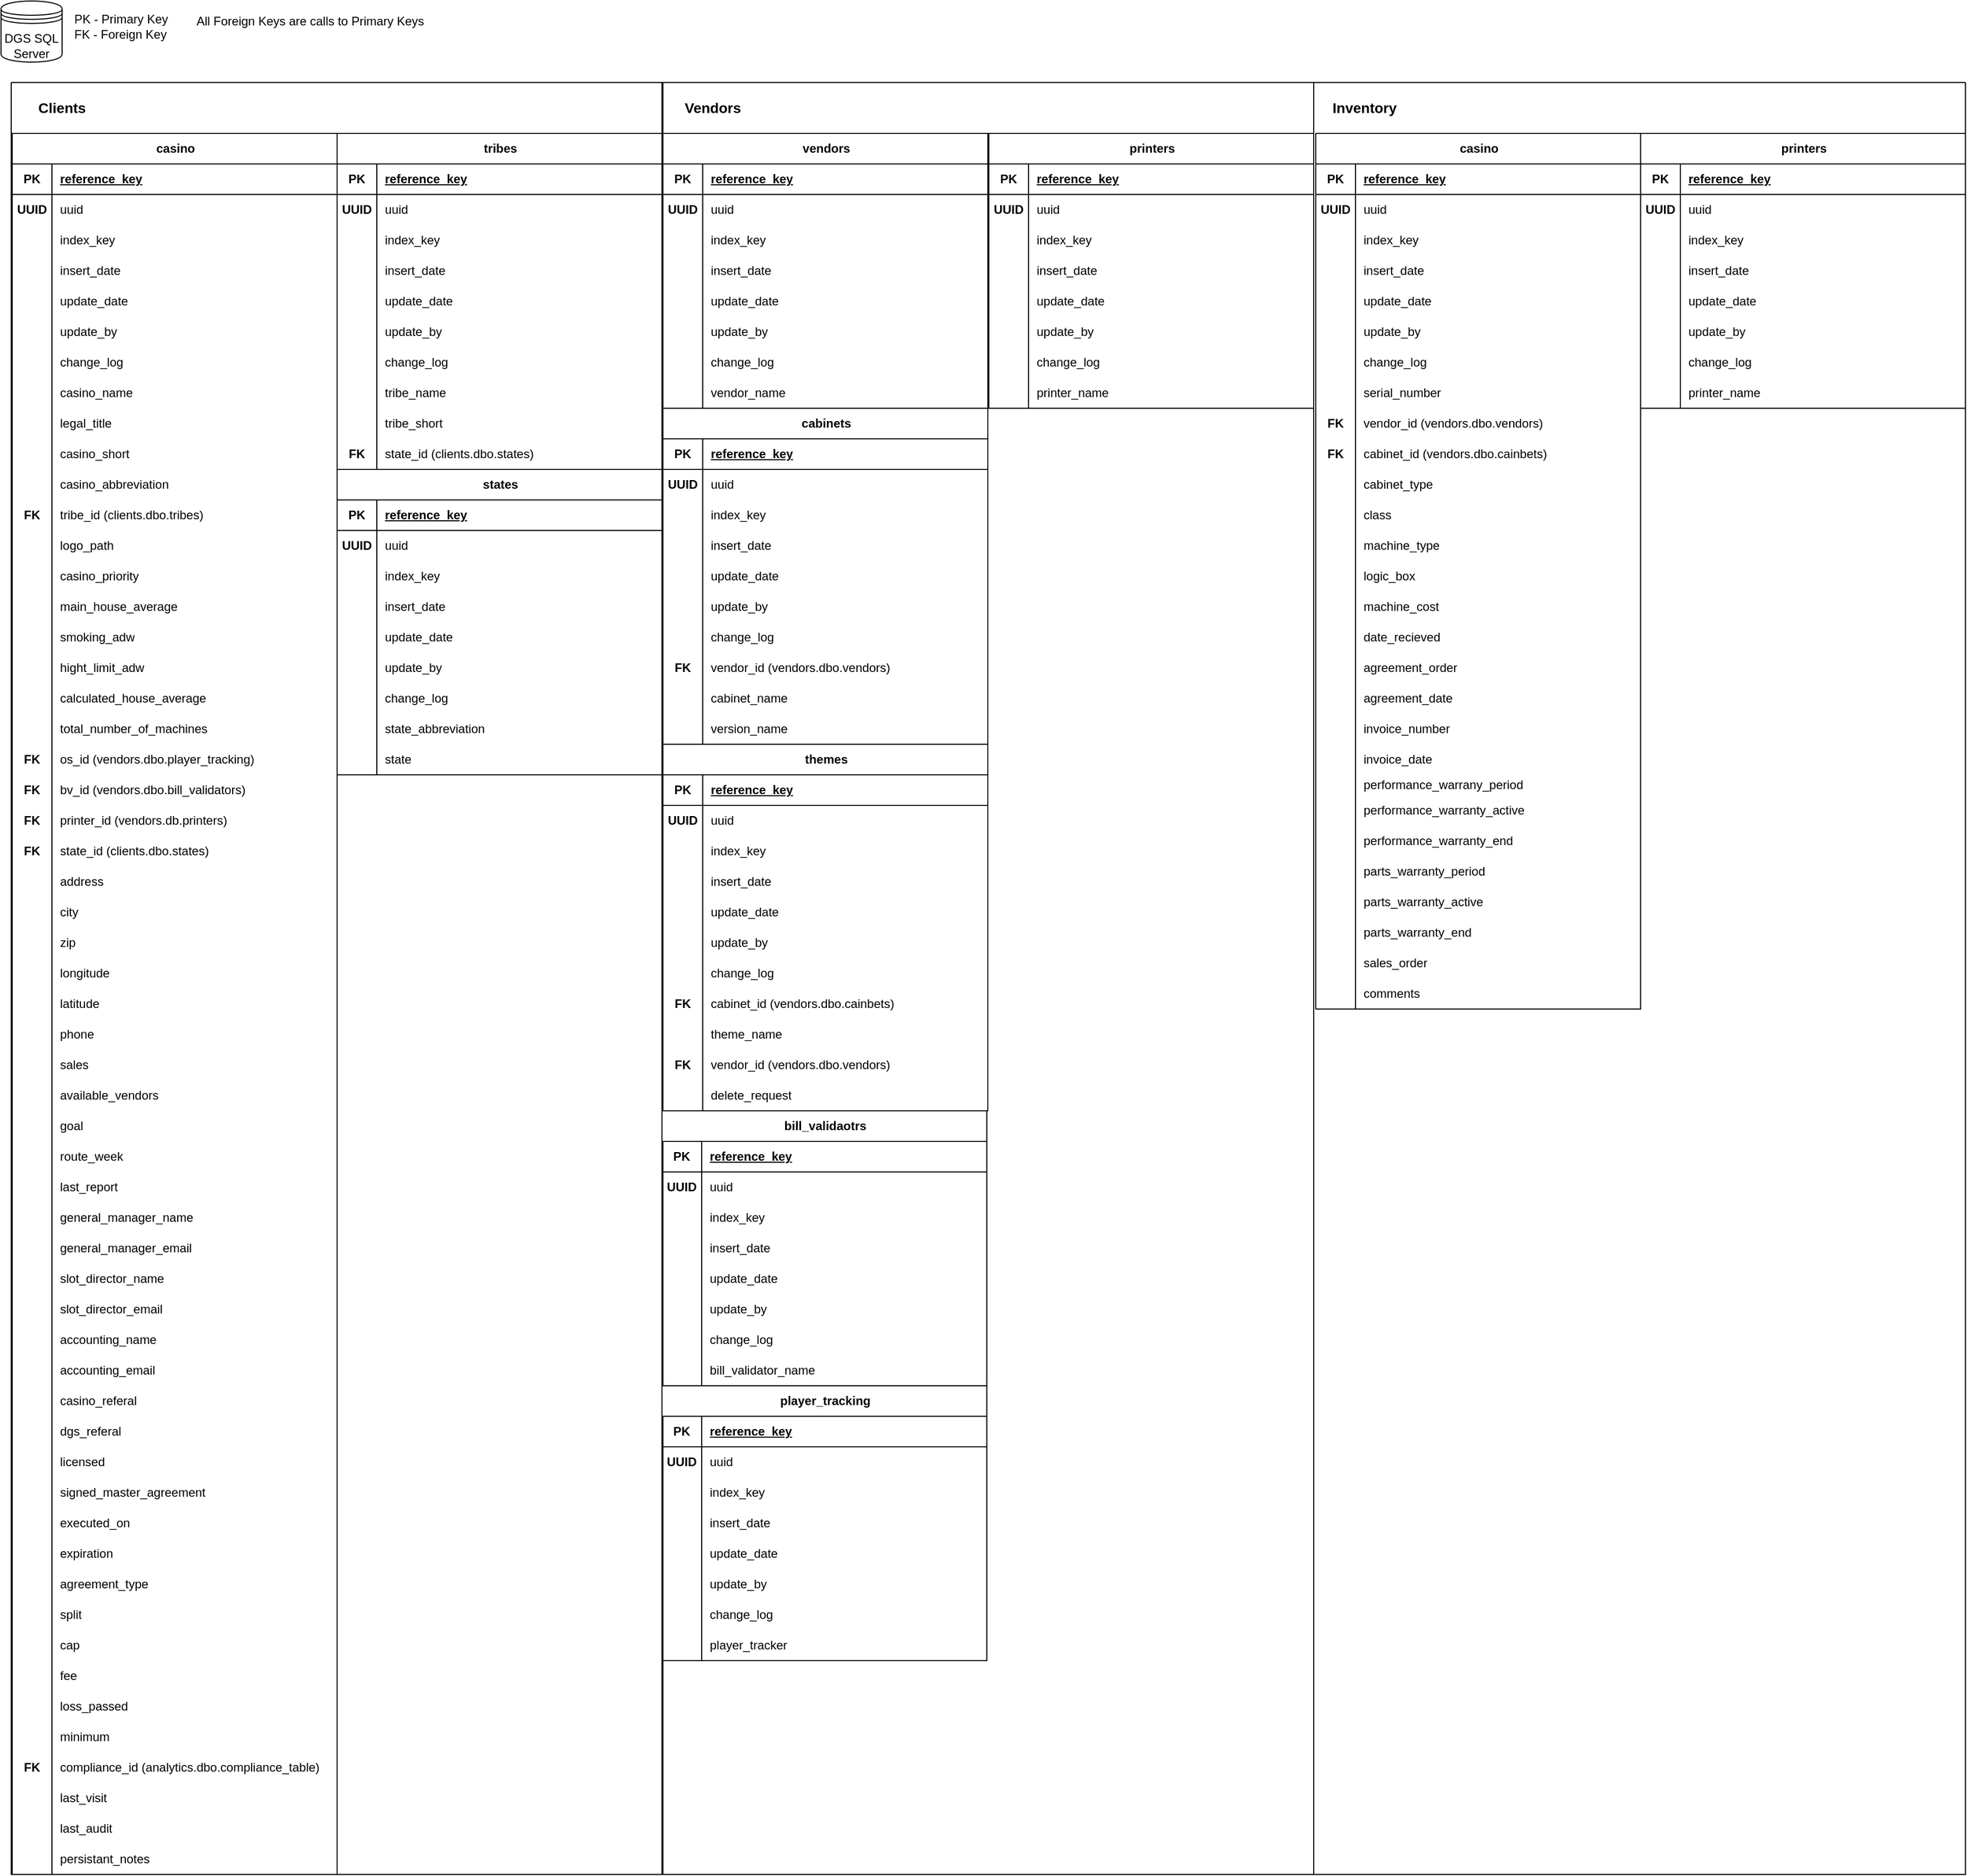 <mxfile version="27.1.4">
  <diagram name="Page-1" id="KZ9sEDxIs4A-jnYoxkBS">
    <mxGraphModel dx="1901" dy="991" grid="1" gridSize="10" guides="1" tooltips="1" connect="1" arrows="1" fold="1" page="1" pageScale="1" pageWidth="1100" pageHeight="850" math="0" shadow="0">
      <root>
        <mxCell id="0" />
        <mxCell id="1" parent="0" />
        <mxCell id="j-2Byz5WDKoO2NjZ9H1p-15" value="" style="swimlane;startSize=0;" vertex="1" parent="1">
          <mxGeometry x="20" y="80" width="640" height="1760" as="geometry" />
        </mxCell>
        <mxCell id="j-2Byz5WDKoO2NjZ9H1p-2" value="casino" style="shape=table;startSize=30;container=1;collapsible=1;childLayout=tableLayout;fixedRows=1;rowLines=0;fontStyle=1;align=center;resizeLast=1;html=1;" vertex="1" parent="j-2Byz5WDKoO2NjZ9H1p-15">
          <mxGeometry x="1" y="50" width="319" height="1710" as="geometry" />
        </mxCell>
        <mxCell id="j-2Byz5WDKoO2NjZ9H1p-3" value="" style="shape=tableRow;horizontal=0;startSize=0;swimlaneHead=0;swimlaneBody=0;fillColor=none;collapsible=0;dropTarget=0;points=[[0,0.5],[1,0.5]];portConstraint=eastwest;top=0;left=0;right=0;bottom=1;" vertex="1" parent="j-2Byz5WDKoO2NjZ9H1p-2">
          <mxGeometry y="30" width="319" height="30" as="geometry" />
        </mxCell>
        <mxCell id="j-2Byz5WDKoO2NjZ9H1p-4" value="PK" style="shape=partialRectangle;connectable=0;fillColor=none;top=0;left=0;bottom=0;right=0;fontStyle=1;overflow=hidden;whiteSpace=wrap;html=1;" vertex="1" parent="j-2Byz5WDKoO2NjZ9H1p-3">
          <mxGeometry width="39" height="30" as="geometry">
            <mxRectangle width="39" height="30" as="alternateBounds" />
          </mxGeometry>
        </mxCell>
        <mxCell id="j-2Byz5WDKoO2NjZ9H1p-5" value="reference_key" style="shape=partialRectangle;connectable=0;fillColor=none;top=0;left=0;bottom=0;right=0;align=left;spacingLeft=6;fontStyle=5;overflow=hidden;whiteSpace=wrap;html=1;" vertex="1" parent="j-2Byz5WDKoO2NjZ9H1p-3">
          <mxGeometry x="39" width="280" height="30" as="geometry">
            <mxRectangle width="280" height="30" as="alternateBounds" />
          </mxGeometry>
        </mxCell>
        <mxCell id="j-2Byz5WDKoO2NjZ9H1p-6" value="" style="shape=tableRow;horizontal=0;startSize=0;swimlaneHead=0;swimlaneBody=0;fillColor=none;collapsible=0;dropTarget=0;points=[[0,0.5],[1,0.5]];portConstraint=eastwest;top=0;left=0;right=0;bottom=0;" vertex="1" parent="j-2Byz5WDKoO2NjZ9H1p-2">
          <mxGeometry y="60" width="319" height="30" as="geometry" />
        </mxCell>
        <mxCell id="j-2Byz5WDKoO2NjZ9H1p-7" value="UUID" style="shape=partialRectangle;connectable=0;fillColor=none;top=0;left=0;bottom=0;right=0;editable=1;overflow=hidden;whiteSpace=wrap;html=1;fontStyle=1;fontSize=12;" vertex="1" parent="j-2Byz5WDKoO2NjZ9H1p-6">
          <mxGeometry width="39" height="30" as="geometry">
            <mxRectangle width="39" height="30" as="alternateBounds" />
          </mxGeometry>
        </mxCell>
        <mxCell id="j-2Byz5WDKoO2NjZ9H1p-8" value="uuid" style="shape=partialRectangle;connectable=0;fillColor=none;top=0;left=0;bottom=0;right=0;align=left;spacingLeft=6;overflow=hidden;whiteSpace=wrap;html=1;" vertex="1" parent="j-2Byz5WDKoO2NjZ9H1p-6">
          <mxGeometry x="39" width="280" height="30" as="geometry">
            <mxRectangle width="280" height="30" as="alternateBounds" />
          </mxGeometry>
        </mxCell>
        <mxCell id="j-2Byz5WDKoO2NjZ9H1p-9" value="" style="shape=tableRow;horizontal=0;startSize=0;swimlaneHead=0;swimlaneBody=0;fillColor=none;collapsible=0;dropTarget=0;points=[[0,0.5],[1,0.5]];portConstraint=eastwest;top=0;left=0;right=0;bottom=0;" vertex="1" parent="j-2Byz5WDKoO2NjZ9H1p-2">
          <mxGeometry y="90" width="319" height="30" as="geometry" />
        </mxCell>
        <mxCell id="j-2Byz5WDKoO2NjZ9H1p-10" value="" style="shape=partialRectangle;connectable=0;fillColor=none;top=0;left=0;bottom=0;right=0;editable=1;overflow=hidden;whiteSpace=wrap;html=1;" vertex="1" parent="j-2Byz5WDKoO2NjZ9H1p-9">
          <mxGeometry width="39" height="30" as="geometry">
            <mxRectangle width="39" height="30" as="alternateBounds" />
          </mxGeometry>
        </mxCell>
        <mxCell id="j-2Byz5WDKoO2NjZ9H1p-11" value="index_key" style="shape=partialRectangle;connectable=0;fillColor=none;top=0;left=0;bottom=0;right=0;align=left;spacingLeft=6;overflow=hidden;whiteSpace=wrap;html=1;" vertex="1" parent="j-2Byz5WDKoO2NjZ9H1p-9">
          <mxGeometry x="39" width="280" height="30" as="geometry">
            <mxRectangle width="280" height="30" as="alternateBounds" />
          </mxGeometry>
        </mxCell>
        <mxCell id="j-2Byz5WDKoO2NjZ9H1p-12" value="" style="shape=tableRow;horizontal=0;startSize=0;swimlaneHead=0;swimlaneBody=0;fillColor=none;collapsible=0;dropTarget=0;points=[[0,0.5],[1,0.5]];portConstraint=eastwest;top=0;left=0;right=0;bottom=0;" vertex="1" parent="j-2Byz5WDKoO2NjZ9H1p-2">
          <mxGeometry y="120" width="319" height="30" as="geometry" />
        </mxCell>
        <mxCell id="j-2Byz5WDKoO2NjZ9H1p-13" value="" style="shape=partialRectangle;connectable=0;fillColor=none;top=0;left=0;bottom=0;right=0;editable=1;overflow=hidden;whiteSpace=wrap;html=1;" vertex="1" parent="j-2Byz5WDKoO2NjZ9H1p-12">
          <mxGeometry width="39" height="30" as="geometry">
            <mxRectangle width="39" height="30" as="alternateBounds" />
          </mxGeometry>
        </mxCell>
        <mxCell id="j-2Byz5WDKoO2NjZ9H1p-14" value="insert_date" style="shape=partialRectangle;connectable=0;fillColor=none;top=0;left=0;bottom=0;right=0;align=left;spacingLeft=6;overflow=hidden;whiteSpace=wrap;html=1;" vertex="1" parent="j-2Byz5WDKoO2NjZ9H1p-12">
          <mxGeometry x="39" width="280" height="30" as="geometry">
            <mxRectangle width="280" height="30" as="alternateBounds" />
          </mxGeometry>
        </mxCell>
        <mxCell id="j-2Byz5WDKoO2NjZ9H1p-18" value="" style="shape=tableRow;horizontal=0;startSize=0;swimlaneHead=0;swimlaneBody=0;fillColor=none;collapsible=0;dropTarget=0;points=[[0,0.5],[1,0.5]];portConstraint=eastwest;top=0;left=0;right=0;bottom=0;" vertex="1" parent="j-2Byz5WDKoO2NjZ9H1p-2">
          <mxGeometry y="150" width="319" height="30" as="geometry" />
        </mxCell>
        <mxCell id="j-2Byz5WDKoO2NjZ9H1p-19" value="" style="shape=partialRectangle;connectable=0;fillColor=none;top=0;left=0;bottom=0;right=0;editable=1;overflow=hidden;whiteSpace=wrap;html=1;" vertex="1" parent="j-2Byz5WDKoO2NjZ9H1p-18">
          <mxGeometry width="39" height="30" as="geometry">
            <mxRectangle width="39" height="30" as="alternateBounds" />
          </mxGeometry>
        </mxCell>
        <mxCell id="j-2Byz5WDKoO2NjZ9H1p-20" value="update_date" style="shape=partialRectangle;connectable=0;fillColor=none;top=0;left=0;bottom=0;right=0;align=left;spacingLeft=6;overflow=hidden;whiteSpace=wrap;html=1;" vertex="1" parent="j-2Byz5WDKoO2NjZ9H1p-18">
          <mxGeometry x="39" width="280" height="30" as="geometry">
            <mxRectangle width="280" height="30" as="alternateBounds" />
          </mxGeometry>
        </mxCell>
        <mxCell id="j-2Byz5WDKoO2NjZ9H1p-21" value="" style="shape=tableRow;horizontal=0;startSize=0;swimlaneHead=0;swimlaneBody=0;fillColor=none;collapsible=0;dropTarget=0;points=[[0,0.5],[1,0.5]];portConstraint=eastwest;top=0;left=0;right=0;bottom=0;" vertex="1" parent="j-2Byz5WDKoO2NjZ9H1p-2">
          <mxGeometry y="180" width="319" height="30" as="geometry" />
        </mxCell>
        <mxCell id="j-2Byz5WDKoO2NjZ9H1p-22" value="" style="shape=partialRectangle;connectable=0;fillColor=none;top=0;left=0;bottom=0;right=0;editable=1;overflow=hidden;whiteSpace=wrap;html=1;" vertex="1" parent="j-2Byz5WDKoO2NjZ9H1p-21">
          <mxGeometry width="39" height="30" as="geometry">
            <mxRectangle width="39" height="30" as="alternateBounds" />
          </mxGeometry>
        </mxCell>
        <mxCell id="j-2Byz5WDKoO2NjZ9H1p-23" value="update_by" style="shape=partialRectangle;connectable=0;fillColor=none;top=0;left=0;bottom=0;right=0;align=left;spacingLeft=6;overflow=hidden;whiteSpace=wrap;html=1;" vertex="1" parent="j-2Byz5WDKoO2NjZ9H1p-21">
          <mxGeometry x="39" width="280" height="30" as="geometry">
            <mxRectangle width="280" height="30" as="alternateBounds" />
          </mxGeometry>
        </mxCell>
        <mxCell id="j-2Byz5WDKoO2NjZ9H1p-24" value="" style="shape=tableRow;horizontal=0;startSize=0;swimlaneHead=0;swimlaneBody=0;fillColor=none;collapsible=0;dropTarget=0;points=[[0,0.5],[1,0.5]];portConstraint=eastwest;top=0;left=0;right=0;bottom=0;" vertex="1" parent="j-2Byz5WDKoO2NjZ9H1p-2">
          <mxGeometry y="210" width="319" height="30" as="geometry" />
        </mxCell>
        <mxCell id="j-2Byz5WDKoO2NjZ9H1p-25" value="" style="shape=partialRectangle;connectable=0;fillColor=none;top=0;left=0;bottom=0;right=0;editable=1;overflow=hidden;whiteSpace=wrap;html=1;" vertex="1" parent="j-2Byz5WDKoO2NjZ9H1p-24">
          <mxGeometry width="39" height="30" as="geometry">
            <mxRectangle width="39" height="30" as="alternateBounds" />
          </mxGeometry>
        </mxCell>
        <mxCell id="j-2Byz5WDKoO2NjZ9H1p-26" value="change_log" style="shape=partialRectangle;connectable=0;fillColor=none;top=0;left=0;bottom=0;right=0;align=left;spacingLeft=6;overflow=hidden;whiteSpace=wrap;html=1;" vertex="1" parent="j-2Byz5WDKoO2NjZ9H1p-24">
          <mxGeometry x="39" width="280" height="30" as="geometry">
            <mxRectangle width="280" height="30" as="alternateBounds" />
          </mxGeometry>
        </mxCell>
        <mxCell id="j-2Byz5WDKoO2NjZ9H1p-27" value="" style="shape=tableRow;horizontal=0;startSize=0;swimlaneHead=0;swimlaneBody=0;fillColor=none;collapsible=0;dropTarget=0;points=[[0,0.5],[1,0.5]];portConstraint=eastwest;top=0;left=0;right=0;bottom=0;" vertex="1" parent="j-2Byz5WDKoO2NjZ9H1p-2">
          <mxGeometry y="240" width="319" height="30" as="geometry" />
        </mxCell>
        <mxCell id="j-2Byz5WDKoO2NjZ9H1p-28" value="" style="shape=partialRectangle;connectable=0;fillColor=none;top=0;left=0;bottom=0;right=0;editable=1;overflow=hidden;whiteSpace=wrap;html=1;" vertex="1" parent="j-2Byz5WDKoO2NjZ9H1p-27">
          <mxGeometry width="39" height="30" as="geometry">
            <mxRectangle width="39" height="30" as="alternateBounds" />
          </mxGeometry>
        </mxCell>
        <mxCell id="j-2Byz5WDKoO2NjZ9H1p-29" value="casino_name" style="shape=partialRectangle;connectable=0;fillColor=none;top=0;left=0;bottom=0;right=0;align=left;spacingLeft=6;overflow=hidden;whiteSpace=wrap;html=1;" vertex="1" parent="j-2Byz5WDKoO2NjZ9H1p-27">
          <mxGeometry x="39" width="280" height="30" as="geometry">
            <mxRectangle width="280" height="30" as="alternateBounds" />
          </mxGeometry>
        </mxCell>
        <mxCell id="j-2Byz5WDKoO2NjZ9H1p-30" value="" style="shape=tableRow;horizontal=0;startSize=0;swimlaneHead=0;swimlaneBody=0;fillColor=none;collapsible=0;dropTarget=0;points=[[0,0.5],[1,0.5]];portConstraint=eastwest;top=0;left=0;right=0;bottom=0;" vertex="1" parent="j-2Byz5WDKoO2NjZ9H1p-2">
          <mxGeometry y="270" width="319" height="30" as="geometry" />
        </mxCell>
        <mxCell id="j-2Byz5WDKoO2NjZ9H1p-31" value="" style="shape=partialRectangle;connectable=0;fillColor=none;top=0;left=0;bottom=0;right=0;editable=1;overflow=hidden;whiteSpace=wrap;html=1;" vertex="1" parent="j-2Byz5WDKoO2NjZ9H1p-30">
          <mxGeometry width="39" height="30" as="geometry">
            <mxRectangle width="39" height="30" as="alternateBounds" />
          </mxGeometry>
        </mxCell>
        <mxCell id="j-2Byz5WDKoO2NjZ9H1p-32" value="legal_title" style="shape=partialRectangle;connectable=0;fillColor=none;top=0;left=0;bottom=0;right=0;align=left;spacingLeft=6;overflow=hidden;whiteSpace=wrap;html=1;" vertex="1" parent="j-2Byz5WDKoO2NjZ9H1p-30">
          <mxGeometry x="39" width="280" height="30" as="geometry">
            <mxRectangle width="280" height="30" as="alternateBounds" />
          </mxGeometry>
        </mxCell>
        <mxCell id="j-2Byz5WDKoO2NjZ9H1p-33" value="" style="shape=tableRow;horizontal=0;startSize=0;swimlaneHead=0;swimlaneBody=0;fillColor=none;collapsible=0;dropTarget=0;points=[[0,0.5],[1,0.5]];portConstraint=eastwest;top=0;left=0;right=0;bottom=0;" vertex="1" parent="j-2Byz5WDKoO2NjZ9H1p-2">
          <mxGeometry y="300" width="319" height="30" as="geometry" />
        </mxCell>
        <mxCell id="j-2Byz5WDKoO2NjZ9H1p-34" value="" style="shape=partialRectangle;connectable=0;fillColor=none;top=0;left=0;bottom=0;right=0;editable=1;overflow=hidden;whiteSpace=wrap;html=1;" vertex="1" parent="j-2Byz5WDKoO2NjZ9H1p-33">
          <mxGeometry width="39" height="30" as="geometry">
            <mxRectangle width="39" height="30" as="alternateBounds" />
          </mxGeometry>
        </mxCell>
        <mxCell id="j-2Byz5WDKoO2NjZ9H1p-35" value="casino_short" style="shape=partialRectangle;connectable=0;fillColor=none;top=0;left=0;bottom=0;right=0;align=left;spacingLeft=6;overflow=hidden;whiteSpace=wrap;html=1;" vertex="1" parent="j-2Byz5WDKoO2NjZ9H1p-33">
          <mxGeometry x="39" width="280" height="30" as="geometry">
            <mxRectangle width="280" height="30" as="alternateBounds" />
          </mxGeometry>
        </mxCell>
        <mxCell id="j-2Byz5WDKoO2NjZ9H1p-36" value="" style="shape=tableRow;horizontal=0;startSize=0;swimlaneHead=0;swimlaneBody=0;fillColor=none;collapsible=0;dropTarget=0;points=[[0,0.5],[1,0.5]];portConstraint=eastwest;top=0;left=0;right=0;bottom=0;" vertex="1" parent="j-2Byz5WDKoO2NjZ9H1p-2">
          <mxGeometry y="330" width="319" height="30" as="geometry" />
        </mxCell>
        <mxCell id="j-2Byz5WDKoO2NjZ9H1p-37" value="" style="shape=partialRectangle;connectable=0;fillColor=none;top=0;left=0;bottom=0;right=0;editable=1;overflow=hidden;whiteSpace=wrap;html=1;" vertex="1" parent="j-2Byz5WDKoO2NjZ9H1p-36">
          <mxGeometry width="39" height="30" as="geometry">
            <mxRectangle width="39" height="30" as="alternateBounds" />
          </mxGeometry>
        </mxCell>
        <mxCell id="j-2Byz5WDKoO2NjZ9H1p-38" value="casino_abbreviation" style="shape=partialRectangle;connectable=0;fillColor=none;top=0;left=0;bottom=0;right=0;align=left;spacingLeft=6;overflow=hidden;whiteSpace=wrap;html=1;" vertex="1" parent="j-2Byz5WDKoO2NjZ9H1p-36">
          <mxGeometry x="39" width="280" height="30" as="geometry">
            <mxRectangle width="280" height="30" as="alternateBounds" />
          </mxGeometry>
        </mxCell>
        <mxCell id="j-2Byz5WDKoO2NjZ9H1p-39" value="" style="shape=tableRow;horizontal=0;startSize=0;swimlaneHead=0;swimlaneBody=0;fillColor=none;collapsible=0;dropTarget=0;points=[[0,0.5],[1,0.5]];portConstraint=eastwest;top=0;left=0;right=0;bottom=0;" vertex="1" parent="j-2Byz5WDKoO2NjZ9H1p-2">
          <mxGeometry y="360" width="319" height="30" as="geometry" />
        </mxCell>
        <mxCell id="j-2Byz5WDKoO2NjZ9H1p-40" value="FK" style="shape=partialRectangle;connectable=0;fillColor=none;top=0;left=0;bottom=0;right=0;editable=1;overflow=hidden;whiteSpace=wrap;html=1;fontStyle=1" vertex="1" parent="j-2Byz5WDKoO2NjZ9H1p-39">
          <mxGeometry width="39" height="30" as="geometry">
            <mxRectangle width="39" height="30" as="alternateBounds" />
          </mxGeometry>
        </mxCell>
        <mxCell id="j-2Byz5WDKoO2NjZ9H1p-41" value="tribe_id (clients.dbo.tribes)" style="shape=partialRectangle;connectable=0;fillColor=none;top=0;left=0;bottom=0;right=0;align=left;spacingLeft=6;overflow=hidden;whiteSpace=wrap;html=1;" vertex="1" parent="j-2Byz5WDKoO2NjZ9H1p-39">
          <mxGeometry x="39" width="280" height="30" as="geometry">
            <mxRectangle width="280" height="30" as="alternateBounds" />
          </mxGeometry>
        </mxCell>
        <mxCell id="j-2Byz5WDKoO2NjZ9H1p-42" value="" style="shape=tableRow;horizontal=0;startSize=0;swimlaneHead=0;swimlaneBody=0;fillColor=none;collapsible=0;dropTarget=0;points=[[0,0.5],[1,0.5]];portConstraint=eastwest;top=0;left=0;right=0;bottom=0;" vertex="1" parent="j-2Byz5WDKoO2NjZ9H1p-2">
          <mxGeometry y="390" width="319" height="30" as="geometry" />
        </mxCell>
        <mxCell id="j-2Byz5WDKoO2NjZ9H1p-43" value="" style="shape=partialRectangle;connectable=0;fillColor=none;top=0;left=0;bottom=0;right=0;editable=1;overflow=hidden;whiteSpace=wrap;html=1;" vertex="1" parent="j-2Byz5WDKoO2NjZ9H1p-42">
          <mxGeometry width="39" height="30" as="geometry">
            <mxRectangle width="39" height="30" as="alternateBounds" />
          </mxGeometry>
        </mxCell>
        <mxCell id="j-2Byz5WDKoO2NjZ9H1p-44" value="logo_path" style="shape=partialRectangle;connectable=0;fillColor=none;top=0;left=0;bottom=0;right=0;align=left;spacingLeft=6;overflow=hidden;whiteSpace=wrap;html=1;" vertex="1" parent="j-2Byz5WDKoO2NjZ9H1p-42">
          <mxGeometry x="39" width="280" height="30" as="geometry">
            <mxRectangle width="280" height="30" as="alternateBounds" />
          </mxGeometry>
        </mxCell>
        <mxCell id="j-2Byz5WDKoO2NjZ9H1p-45" value="" style="shape=tableRow;horizontal=0;startSize=0;swimlaneHead=0;swimlaneBody=0;fillColor=none;collapsible=0;dropTarget=0;points=[[0,0.5],[1,0.5]];portConstraint=eastwest;top=0;left=0;right=0;bottom=0;" vertex="1" parent="j-2Byz5WDKoO2NjZ9H1p-2">
          <mxGeometry y="420" width="319" height="30" as="geometry" />
        </mxCell>
        <mxCell id="j-2Byz5WDKoO2NjZ9H1p-46" value="" style="shape=partialRectangle;connectable=0;fillColor=none;top=0;left=0;bottom=0;right=0;editable=1;overflow=hidden;whiteSpace=wrap;html=1;" vertex="1" parent="j-2Byz5WDKoO2NjZ9H1p-45">
          <mxGeometry width="39" height="30" as="geometry">
            <mxRectangle width="39" height="30" as="alternateBounds" />
          </mxGeometry>
        </mxCell>
        <mxCell id="j-2Byz5WDKoO2NjZ9H1p-47" value="casino_priority" style="shape=partialRectangle;connectable=0;fillColor=none;top=0;left=0;bottom=0;right=0;align=left;spacingLeft=6;overflow=hidden;whiteSpace=wrap;html=1;" vertex="1" parent="j-2Byz5WDKoO2NjZ9H1p-45">
          <mxGeometry x="39" width="280" height="30" as="geometry">
            <mxRectangle width="280" height="30" as="alternateBounds" />
          </mxGeometry>
        </mxCell>
        <mxCell id="j-2Byz5WDKoO2NjZ9H1p-48" value="" style="shape=tableRow;horizontal=0;startSize=0;swimlaneHead=0;swimlaneBody=0;fillColor=none;collapsible=0;dropTarget=0;points=[[0,0.5],[1,0.5]];portConstraint=eastwest;top=0;left=0;right=0;bottom=0;" vertex="1" parent="j-2Byz5WDKoO2NjZ9H1p-2">
          <mxGeometry y="450" width="319" height="30" as="geometry" />
        </mxCell>
        <mxCell id="j-2Byz5WDKoO2NjZ9H1p-49" value="" style="shape=partialRectangle;connectable=0;fillColor=none;top=0;left=0;bottom=0;right=0;editable=1;overflow=hidden;whiteSpace=wrap;html=1;" vertex="1" parent="j-2Byz5WDKoO2NjZ9H1p-48">
          <mxGeometry width="39" height="30" as="geometry">
            <mxRectangle width="39" height="30" as="alternateBounds" />
          </mxGeometry>
        </mxCell>
        <mxCell id="j-2Byz5WDKoO2NjZ9H1p-50" value="main_house_average" style="shape=partialRectangle;connectable=0;fillColor=none;top=0;left=0;bottom=0;right=0;align=left;spacingLeft=6;overflow=hidden;whiteSpace=wrap;html=1;" vertex="1" parent="j-2Byz5WDKoO2NjZ9H1p-48">
          <mxGeometry x="39" width="280" height="30" as="geometry">
            <mxRectangle width="280" height="30" as="alternateBounds" />
          </mxGeometry>
        </mxCell>
        <mxCell id="j-2Byz5WDKoO2NjZ9H1p-51" value="" style="shape=tableRow;horizontal=0;startSize=0;swimlaneHead=0;swimlaneBody=0;fillColor=none;collapsible=0;dropTarget=0;points=[[0,0.5],[1,0.5]];portConstraint=eastwest;top=0;left=0;right=0;bottom=0;" vertex="1" parent="j-2Byz5WDKoO2NjZ9H1p-2">
          <mxGeometry y="480" width="319" height="30" as="geometry" />
        </mxCell>
        <mxCell id="j-2Byz5WDKoO2NjZ9H1p-52" value="" style="shape=partialRectangle;connectable=0;fillColor=none;top=0;left=0;bottom=0;right=0;editable=1;overflow=hidden;whiteSpace=wrap;html=1;" vertex="1" parent="j-2Byz5WDKoO2NjZ9H1p-51">
          <mxGeometry width="39" height="30" as="geometry">
            <mxRectangle width="39" height="30" as="alternateBounds" />
          </mxGeometry>
        </mxCell>
        <mxCell id="j-2Byz5WDKoO2NjZ9H1p-53" value="smoking_adw" style="shape=partialRectangle;connectable=0;fillColor=none;top=0;left=0;bottom=0;right=0;align=left;spacingLeft=6;overflow=hidden;whiteSpace=wrap;html=1;" vertex="1" parent="j-2Byz5WDKoO2NjZ9H1p-51">
          <mxGeometry x="39" width="280" height="30" as="geometry">
            <mxRectangle width="280" height="30" as="alternateBounds" />
          </mxGeometry>
        </mxCell>
        <mxCell id="j-2Byz5WDKoO2NjZ9H1p-54" value="" style="shape=tableRow;horizontal=0;startSize=0;swimlaneHead=0;swimlaneBody=0;fillColor=none;collapsible=0;dropTarget=0;points=[[0,0.5],[1,0.5]];portConstraint=eastwest;top=0;left=0;right=0;bottom=0;" vertex="1" parent="j-2Byz5WDKoO2NjZ9H1p-2">
          <mxGeometry y="510" width="319" height="30" as="geometry" />
        </mxCell>
        <mxCell id="j-2Byz5WDKoO2NjZ9H1p-55" value="" style="shape=partialRectangle;connectable=0;fillColor=none;top=0;left=0;bottom=0;right=0;editable=1;overflow=hidden;whiteSpace=wrap;html=1;" vertex="1" parent="j-2Byz5WDKoO2NjZ9H1p-54">
          <mxGeometry width="39" height="30" as="geometry">
            <mxRectangle width="39" height="30" as="alternateBounds" />
          </mxGeometry>
        </mxCell>
        <mxCell id="j-2Byz5WDKoO2NjZ9H1p-56" value="hight_limit_adw" style="shape=partialRectangle;connectable=0;fillColor=none;top=0;left=0;bottom=0;right=0;align=left;spacingLeft=6;overflow=hidden;whiteSpace=wrap;html=1;" vertex="1" parent="j-2Byz5WDKoO2NjZ9H1p-54">
          <mxGeometry x="39" width="280" height="30" as="geometry">
            <mxRectangle width="280" height="30" as="alternateBounds" />
          </mxGeometry>
        </mxCell>
        <mxCell id="j-2Byz5WDKoO2NjZ9H1p-57" value="" style="shape=tableRow;horizontal=0;startSize=0;swimlaneHead=0;swimlaneBody=0;fillColor=none;collapsible=0;dropTarget=0;points=[[0,0.5],[1,0.5]];portConstraint=eastwest;top=0;left=0;right=0;bottom=0;" vertex="1" parent="j-2Byz5WDKoO2NjZ9H1p-2">
          <mxGeometry y="540" width="319" height="30" as="geometry" />
        </mxCell>
        <mxCell id="j-2Byz5WDKoO2NjZ9H1p-58" value="" style="shape=partialRectangle;connectable=0;fillColor=none;top=0;left=0;bottom=0;right=0;editable=1;overflow=hidden;whiteSpace=wrap;html=1;" vertex="1" parent="j-2Byz5WDKoO2NjZ9H1p-57">
          <mxGeometry width="39" height="30" as="geometry">
            <mxRectangle width="39" height="30" as="alternateBounds" />
          </mxGeometry>
        </mxCell>
        <mxCell id="j-2Byz5WDKoO2NjZ9H1p-59" value="calculated_house_average" style="shape=partialRectangle;connectable=0;fillColor=none;top=0;left=0;bottom=0;right=0;align=left;spacingLeft=6;overflow=hidden;whiteSpace=wrap;html=1;" vertex="1" parent="j-2Byz5WDKoO2NjZ9H1p-57">
          <mxGeometry x="39" width="280" height="30" as="geometry">
            <mxRectangle width="280" height="30" as="alternateBounds" />
          </mxGeometry>
        </mxCell>
        <mxCell id="j-2Byz5WDKoO2NjZ9H1p-60" value="" style="shape=tableRow;horizontal=0;startSize=0;swimlaneHead=0;swimlaneBody=0;fillColor=none;collapsible=0;dropTarget=0;points=[[0,0.5],[1,0.5]];portConstraint=eastwest;top=0;left=0;right=0;bottom=0;" vertex="1" parent="j-2Byz5WDKoO2NjZ9H1p-2">
          <mxGeometry y="570" width="319" height="30" as="geometry" />
        </mxCell>
        <mxCell id="j-2Byz5WDKoO2NjZ9H1p-61" value="" style="shape=partialRectangle;connectable=0;fillColor=none;top=0;left=0;bottom=0;right=0;editable=1;overflow=hidden;whiteSpace=wrap;html=1;" vertex="1" parent="j-2Byz5WDKoO2NjZ9H1p-60">
          <mxGeometry width="39" height="30" as="geometry">
            <mxRectangle width="39" height="30" as="alternateBounds" />
          </mxGeometry>
        </mxCell>
        <mxCell id="j-2Byz5WDKoO2NjZ9H1p-62" value="total_number_of_machines" style="shape=partialRectangle;connectable=0;fillColor=none;top=0;left=0;bottom=0;right=0;align=left;spacingLeft=6;overflow=hidden;whiteSpace=wrap;html=1;" vertex="1" parent="j-2Byz5WDKoO2NjZ9H1p-60">
          <mxGeometry x="39" width="280" height="30" as="geometry">
            <mxRectangle width="280" height="30" as="alternateBounds" />
          </mxGeometry>
        </mxCell>
        <mxCell id="j-2Byz5WDKoO2NjZ9H1p-63" value="" style="shape=tableRow;horizontal=0;startSize=0;swimlaneHead=0;swimlaneBody=0;fillColor=none;collapsible=0;dropTarget=0;points=[[0,0.5],[1,0.5]];portConstraint=eastwest;top=0;left=0;right=0;bottom=0;" vertex="1" parent="j-2Byz5WDKoO2NjZ9H1p-2">
          <mxGeometry y="600" width="319" height="30" as="geometry" />
        </mxCell>
        <mxCell id="j-2Byz5WDKoO2NjZ9H1p-64" value="&lt;b&gt;FK&lt;/b&gt;" style="shape=partialRectangle;connectable=0;fillColor=none;top=0;left=0;bottom=0;right=0;editable=1;overflow=hidden;whiteSpace=wrap;html=1;" vertex="1" parent="j-2Byz5WDKoO2NjZ9H1p-63">
          <mxGeometry width="39" height="30" as="geometry">
            <mxRectangle width="39" height="30" as="alternateBounds" />
          </mxGeometry>
        </mxCell>
        <mxCell id="j-2Byz5WDKoO2NjZ9H1p-65" value="os_id (vendors.dbo.player_tracking)" style="shape=partialRectangle;connectable=0;fillColor=none;top=0;left=0;bottom=0;right=0;align=left;spacingLeft=6;overflow=hidden;whiteSpace=wrap;html=1;" vertex="1" parent="j-2Byz5WDKoO2NjZ9H1p-63">
          <mxGeometry x="39" width="280" height="30" as="geometry">
            <mxRectangle width="280" height="30" as="alternateBounds" />
          </mxGeometry>
        </mxCell>
        <mxCell id="j-2Byz5WDKoO2NjZ9H1p-66" value="" style="shape=tableRow;horizontal=0;startSize=0;swimlaneHead=0;swimlaneBody=0;fillColor=none;collapsible=0;dropTarget=0;points=[[0,0.5],[1,0.5]];portConstraint=eastwest;top=0;left=0;right=0;bottom=0;" vertex="1" parent="j-2Byz5WDKoO2NjZ9H1p-2">
          <mxGeometry y="630" width="319" height="30" as="geometry" />
        </mxCell>
        <mxCell id="j-2Byz5WDKoO2NjZ9H1p-67" value="FK" style="shape=partialRectangle;connectable=0;fillColor=none;top=0;left=0;bottom=0;right=0;editable=1;overflow=hidden;whiteSpace=wrap;html=1;fontStyle=1" vertex="1" parent="j-2Byz5WDKoO2NjZ9H1p-66">
          <mxGeometry width="39" height="30" as="geometry">
            <mxRectangle width="39" height="30" as="alternateBounds" />
          </mxGeometry>
        </mxCell>
        <mxCell id="j-2Byz5WDKoO2NjZ9H1p-68" value="bv_id (vendors.dbo.bill_validators)" style="shape=partialRectangle;connectable=0;fillColor=none;top=0;left=0;bottom=0;right=0;align=left;spacingLeft=6;overflow=hidden;whiteSpace=wrap;html=1;" vertex="1" parent="j-2Byz5WDKoO2NjZ9H1p-66">
          <mxGeometry x="39" width="280" height="30" as="geometry">
            <mxRectangle width="280" height="30" as="alternateBounds" />
          </mxGeometry>
        </mxCell>
        <mxCell id="j-2Byz5WDKoO2NjZ9H1p-69" value="" style="shape=tableRow;horizontal=0;startSize=0;swimlaneHead=0;swimlaneBody=0;fillColor=none;collapsible=0;dropTarget=0;points=[[0,0.5],[1,0.5]];portConstraint=eastwest;top=0;left=0;right=0;bottom=0;" vertex="1" parent="j-2Byz5WDKoO2NjZ9H1p-2">
          <mxGeometry y="660" width="319" height="30" as="geometry" />
        </mxCell>
        <mxCell id="j-2Byz5WDKoO2NjZ9H1p-70" value="&lt;b&gt;FK&lt;/b&gt;" style="shape=partialRectangle;connectable=0;fillColor=none;top=0;left=0;bottom=0;right=0;editable=1;overflow=hidden;whiteSpace=wrap;html=1;" vertex="1" parent="j-2Byz5WDKoO2NjZ9H1p-69">
          <mxGeometry width="39" height="30" as="geometry">
            <mxRectangle width="39" height="30" as="alternateBounds" />
          </mxGeometry>
        </mxCell>
        <mxCell id="j-2Byz5WDKoO2NjZ9H1p-71" value="printer_id (vendors.db.printers)" style="shape=partialRectangle;connectable=0;fillColor=none;top=0;left=0;bottom=0;right=0;align=left;spacingLeft=6;overflow=hidden;whiteSpace=wrap;html=1;" vertex="1" parent="j-2Byz5WDKoO2NjZ9H1p-69">
          <mxGeometry x="39" width="280" height="30" as="geometry">
            <mxRectangle width="280" height="30" as="alternateBounds" />
          </mxGeometry>
        </mxCell>
        <mxCell id="j-2Byz5WDKoO2NjZ9H1p-72" value="" style="shape=tableRow;horizontal=0;startSize=0;swimlaneHead=0;swimlaneBody=0;fillColor=none;collapsible=0;dropTarget=0;points=[[0,0.5],[1,0.5]];portConstraint=eastwest;top=0;left=0;right=0;bottom=0;" vertex="1" parent="j-2Byz5WDKoO2NjZ9H1p-2">
          <mxGeometry y="690" width="319" height="30" as="geometry" />
        </mxCell>
        <mxCell id="j-2Byz5WDKoO2NjZ9H1p-73" value="FK" style="shape=partialRectangle;connectable=0;fillColor=none;top=0;left=0;bottom=0;right=0;editable=1;overflow=hidden;whiteSpace=wrap;html=1;fontStyle=1" vertex="1" parent="j-2Byz5WDKoO2NjZ9H1p-72">
          <mxGeometry width="39" height="30" as="geometry">
            <mxRectangle width="39" height="30" as="alternateBounds" />
          </mxGeometry>
        </mxCell>
        <mxCell id="j-2Byz5WDKoO2NjZ9H1p-74" value="state_id (clients.dbo.states)" style="shape=partialRectangle;connectable=0;fillColor=none;top=0;left=0;bottom=0;right=0;align=left;spacingLeft=6;overflow=hidden;whiteSpace=wrap;html=1;" vertex="1" parent="j-2Byz5WDKoO2NjZ9H1p-72">
          <mxGeometry x="39" width="280" height="30" as="geometry">
            <mxRectangle width="280" height="30" as="alternateBounds" />
          </mxGeometry>
        </mxCell>
        <mxCell id="j-2Byz5WDKoO2NjZ9H1p-75" value="" style="shape=tableRow;horizontal=0;startSize=0;swimlaneHead=0;swimlaneBody=0;fillColor=none;collapsible=0;dropTarget=0;points=[[0,0.5],[1,0.5]];portConstraint=eastwest;top=0;left=0;right=0;bottom=0;" vertex="1" parent="j-2Byz5WDKoO2NjZ9H1p-2">
          <mxGeometry y="720" width="319" height="30" as="geometry" />
        </mxCell>
        <mxCell id="j-2Byz5WDKoO2NjZ9H1p-76" value="" style="shape=partialRectangle;connectable=0;fillColor=none;top=0;left=0;bottom=0;right=0;editable=1;overflow=hidden;whiteSpace=wrap;html=1;" vertex="1" parent="j-2Byz5WDKoO2NjZ9H1p-75">
          <mxGeometry width="39" height="30" as="geometry">
            <mxRectangle width="39" height="30" as="alternateBounds" />
          </mxGeometry>
        </mxCell>
        <mxCell id="j-2Byz5WDKoO2NjZ9H1p-77" value="address" style="shape=partialRectangle;connectable=0;fillColor=none;top=0;left=0;bottom=0;right=0;align=left;spacingLeft=6;overflow=hidden;whiteSpace=wrap;html=1;" vertex="1" parent="j-2Byz5WDKoO2NjZ9H1p-75">
          <mxGeometry x="39" width="280" height="30" as="geometry">
            <mxRectangle width="280" height="30" as="alternateBounds" />
          </mxGeometry>
        </mxCell>
        <mxCell id="j-2Byz5WDKoO2NjZ9H1p-78" value="" style="shape=tableRow;horizontal=0;startSize=0;swimlaneHead=0;swimlaneBody=0;fillColor=none;collapsible=0;dropTarget=0;points=[[0,0.5],[1,0.5]];portConstraint=eastwest;top=0;left=0;right=0;bottom=0;" vertex="1" parent="j-2Byz5WDKoO2NjZ9H1p-2">
          <mxGeometry y="750" width="319" height="30" as="geometry" />
        </mxCell>
        <mxCell id="j-2Byz5WDKoO2NjZ9H1p-79" value="" style="shape=partialRectangle;connectable=0;fillColor=none;top=0;left=0;bottom=0;right=0;editable=1;overflow=hidden;whiteSpace=wrap;html=1;" vertex="1" parent="j-2Byz5WDKoO2NjZ9H1p-78">
          <mxGeometry width="39" height="30" as="geometry">
            <mxRectangle width="39" height="30" as="alternateBounds" />
          </mxGeometry>
        </mxCell>
        <mxCell id="j-2Byz5WDKoO2NjZ9H1p-80" value="city" style="shape=partialRectangle;connectable=0;fillColor=none;top=0;left=0;bottom=0;right=0;align=left;spacingLeft=6;overflow=hidden;whiteSpace=wrap;html=1;" vertex="1" parent="j-2Byz5WDKoO2NjZ9H1p-78">
          <mxGeometry x="39" width="280" height="30" as="geometry">
            <mxRectangle width="280" height="30" as="alternateBounds" />
          </mxGeometry>
        </mxCell>
        <mxCell id="j-2Byz5WDKoO2NjZ9H1p-81" value="" style="shape=tableRow;horizontal=0;startSize=0;swimlaneHead=0;swimlaneBody=0;fillColor=none;collapsible=0;dropTarget=0;points=[[0,0.5],[1,0.5]];portConstraint=eastwest;top=0;left=0;right=0;bottom=0;" vertex="1" parent="j-2Byz5WDKoO2NjZ9H1p-2">
          <mxGeometry y="780" width="319" height="30" as="geometry" />
        </mxCell>
        <mxCell id="j-2Byz5WDKoO2NjZ9H1p-82" value="" style="shape=partialRectangle;connectable=0;fillColor=none;top=0;left=0;bottom=0;right=0;editable=1;overflow=hidden;whiteSpace=wrap;html=1;" vertex="1" parent="j-2Byz5WDKoO2NjZ9H1p-81">
          <mxGeometry width="39" height="30" as="geometry">
            <mxRectangle width="39" height="30" as="alternateBounds" />
          </mxGeometry>
        </mxCell>
        <mxCell id="j-2Byz5WDKoO2NjZ9H1p-83" value="zip" style="shape=partialRectangle;connectable=0;fillColor=none;top=0;left=0;bottom=0;right=0;align=left;spacingLeft=6;overflow=hidden;whiteSpace=wrap;html=1;" vertex="1" parent="j-2Byz5WDKoO2NjZ9H1p-81">
          <mxGeometry x="39" width="280" height="30" as="geometry">
            <mxRectangle width="280" height="30" as="alternateBounds" />
          </mxGeometry>
        </mxCell>
        <mxCell id="j-2Byz5WDKoO2NjZ9H1p-84" value="" style="shape=tableRow;horizontal=0;startSize=0;swimlaneHead=0;swimlaneBody=0;fillColor=none;collapsible=0;dropTarget=0;points=[[0,0.5],[1,0.5]];portConstraint=eastwest;top=0;left=0;right=0;bottom=0;" vertex="1" parent="j-2Byz5WDKoO2NjZ9H1p-2">
          <mxGeometry y="810" width="319" height="30" as="geometry" />
        </mxCell>
        <mxCell id="j-2Byz5WDKoO2NjZ9H1p-85" value="" style="shape=partialRectangle;connectable=0;fillColor=none;top=0;left=0;bottom=0;right=0;editable=1;overflow=hidden;whiteSpace=wrap;html=1;" vertex="1" parent="j-2Byz5WDKoO2NjZ9H1p-84">
          <mxGeometry width="39" height="30" as="geometry">
            <mxRectangle width="39" height="30" as="alternateBounds" />
          </mxGeometry>
        </mxCell>
        <mxCell id="j-2Byz5WDKoO2NjZ9H1p-86" value="longitude" style="shape=partialRectangle;connectable=0;fillColor=none;top=0;left=0;bottom=0;right=0;align=left;spacingLeft=6;overflow=hidden;whiteSpace=wrap;html=1;" vertex="1" parent="j-2Byz5WDKoO2NjZ9H1p-84">
          <mxGeometry x="39" width="280" height="30" as="geometry">
            <mxRectangle width="280" height="30" as="alternateBounds" />
          </mxGeometry>
        </mxCell>
        <mxCell id="j-2Byz5WDKoO2NjZ9H1p-87" value="" style="shape=tableRow;horizontal=0;startSize=0;swimlaneHead=0;swimlaneBody=0;fillColor=none;collapsible=0;dropTarget=0;points=[[0,0.5],[1,0.5]];portConstraint=eastwest;top=0;left=0;right=0;bottom=0;" vertex="1" parent="j-2Byz5WDKoO2NjZ9H1p-2">
          <mxGeometry y="840" width="319" height="30" as="geometry" />
        </mxCell>
        <mxCell id="j-2Byz5WDKoO2NjZ9H1p-88" value="" style="shape=partialRectangle;connectable=0;fillColor=none;top=0;left=0;bottom=0;right=0;editable=1;overflow=hidden;whiteSpace=wrap;html=1;" vertex="1" parent="j-2Byz5WDKoO2NjZ9H1p-87">
          <mxGeometry width="39" height="30" as="geometry">
            <mxRectangle width="39" height="30" as="alternateBounds" />
          </mxGeometry>
        </mxCell>
        <mxCell id="j-2Byz5WDKoO2NjZ9H1p-89" value="latitude" style="shape=partialRectangle;connectable=0;fillColor=none;top=0;left=0;bottom=0;right=0;align=left;spacingLeft=6;overflow=hidden;whiteSpace=wrap;html=1;" vertex="1" parent="j-2Byz5WDKoO2NjZ9H1p-87">
          <mxGeometry x="39" width="280" height="30" as="geometry">
            <mxRectangle width="280" height="30" as="alternateBounds" />
          </mxGeometry>
        </mxCell>
        <mxCell id="j-2Byz5WDKoO2NjZ9H1p-90" value="" style="shape=tableRow;horizontal=0;startSize=0;swimlaneHead=0;swimlaneBody=0;fillColor=none;collapsible=0;dropTarget=0;points=[[0,0.5],[1,0.5]];portConstraint=eastwest;top=0;left=0;right=0;bottom=0;" vertex="1" parent="j-2Byz5WDKoO2NjZ9H1p-2">
          <mxGeometry y="870" width="319" height="30" as="geometry" />
        </mxCell>
        <mxCell id="j-2Byz5WDKoO2NjZ9H1p-91" value="" style="shape=partialRectangle;connectable=0;fillColor=none;top=0;left=0;bottom=0;right=0;editable=1;overflow=hidden;whiteSpace=wrap;html=1;" vertex="1" parent="j-2Byz5WDKoO2NjZ9H1p-90">
          <mxGeometry width="39" height="30" as="geometry">
            <mxRectangle width="39" height="30" as="alternateBounds" />
          </mxGeometry>
        </mxCell>
        <mxCell id="j-2Byz5WDKoO2NjZ9H1p-92" value="phone" style="shape=partialRectangle;connectable=0;fillColor=none;top=0;left=0;bottom=0;right=0;align=left;spacingLeft=6;overflow=hidden;whiteSpace=wrap;html=1;" vertex="1" parent="j-2Byz5WDKoO2NjZ9H1p-90">
          <mxGeometry x="39" width="280" height="30" as="geometry">
            <mxRectangle width="280" height="30" as="alternateBounds" />
          </mxGeometry>
        </mxCell>
        <mxCell id="j-2Byz5WDKoO2NjZ9H1p-93" value="" style="shape=tableRow;horizontal=0;startSize=0;swimlaneHead=0;swimlaneBody=0;fillColor=none;collapsible=0;dropTarget=0;points=[[0,0.5],[1,0.5]];portConstraint=eastwest;top=0;left=0;right=0;bottom=0;" vertex="1" parent="j-2Byz5WDKoO2NjZ9H1p-2">
          <mxGeometry y="900" width="319" height="30" as="geometry" />
        </mxCell>
        <mxCell id="j-2Byz5WDKoO2NjZ9H1p-94" value="" style="shape=partialRectangle;connectable=0;fillColor=none;top=0;left=0;bottom=0;right=0;editable=1;overflow=hidden;whiteSpace=wrap;html=1;" vertex="1" parent="j-2Byz5WDKoO2NjZ9H1p-93">
          <mxGeometry width="39" height="30" as="geometry">
            <mxRectangle width="39" height="30" as="alternateBounds" />
          </mxGeometry>
        </mxCell>
        <mxCell id="j-2Byz5WDKoO2NjZ9H1p-95" value="sales" style="shape=partialRectangle;connectable=0;fillColor=none;top=0;left=0;bottom=0;right=0;align=left;spacingLeft=6;overflow=hidden;whiteSpace=wrap;html=1;" vertex="1" parent="j-2Byz5WDKoO2NjZ9H1p-93">
          <mxGeometry x="39" width="280" height="30" as="geometry">
            <mxRectangle width="280" height="30" as="alternateBounds" />
          </mxGeometry>
        </mxCell>
        <mxCell id="j-2Byz5WDKoO2NjZ9H1p-96" value="" style="shape=tableRow;horizontal=0;startSize=0;swimlaneHead=0;swimlaneBody=0;fillColor=none;collapsible=0;dropTarget=0;points=[[0,0.5],[1,0.5]];portConstraint=eastwest;top=0;left=0;right=0;bottom=0;" vertex="1" parent="j-2Byz5WDKoO2NjZ9H1p-2">
          <mxGeometry y="930" width="319" height="30" as="geometry" />
        </mxCell>
        <mxCell id="j-2Byz5WDKoO2NjZ9H1p-97" value="" style="shape=partialRectangle;connectable=0;fillColor=none;top=0;left=0;bottom=0;right=0;editable=1;overflow=hidden;whiteSpace=wrap;html=1;" vertex="1" parent="j-2Byz5WDKoO2NjZ9H1p-96">
          <mxGeometry width="39" height="30" as="geometry">
            <mxRectangle width="39" height="30" as="alternateBounds" />
          </mxGeometry>
        </mxCell>
        <mxCell id="j-2Byz5WDKoO2NjZ9H1p-98" value="available_vendors" style="shape=partialRectangle;connectable=0;fillColor=none;top=0;left=0;bottom=0;right=0;align=left;spacingLeft=6;overflow=hidden;whiteSpace=wrap;html=1;" vertex="1" parent="j-2Byz5WDKoO2NjZ9H1p-96">
          <mxGeometry x="39" width="280" height="30" as="geometry">
            <mxRectangle width="280" height="30" as="alternateBounds" />
          </mxGeometry>
        </mxCell>
        <mxCell id="j-2Byz5WDKoO2NjZ9H1p-99" value="" style="shape=tableRow;horizontal=0;startSize=0;swimlaneHead=0;swimlaneBody=0;fillColor=none;collapsible=0;dropTarget=0;points=[[0,0.5],[1,0.5]];portConstraint=eastwest;top=0;left=0;right=0;bottom=0;" vertex="1" parent="j-2Byz5WDKoO2NjZ9H1p-2">
          <mxGeometry y="960" width="319" height="30" as="geometry" />
        </mxCell>
        <mxCell id="j-2Byz5WDKoO2NjZ9H1p-100" value="" style="shape=partialRectangle;connectable=0;fillColor=none;top=0;left=0;bottom=0;right=0;editable=1;overflow=hidden;whiteSpace=wrap;html=1;" vertex="1" parent="j-2Byz5WDKoO2NjZ9H1p-99">
          <mxGeometry width="39" height="30" as="geometry">
            <mxRectangle width="39" height="30" as="alternateBounds" />
          </mxGeometry>
        </mxCell>
        <mxCell id="j-2Byz5WDKoO2NjZ9H1p-101" value="goal" style="shape=partialRectangle;connectable=0;fillColor=none;top=0;left=0;bottom=0;right=0;align=left;spacingLeft=6;overflow=hidden;whiteSpace=wrap;html=1;" vertex="1" parent="j-2Byz5WDKoO2NjZ9H1p-99">
          <mxGeometry x="39" width="280" height="30" as="geometry">
            <mxRectangle width="280" height="30" as="alternateBounds" />
          </mxGeometry>
        </mxCell>
        <mxCell id="j-2Byz5WDKoO2NjZ9H1p-102" value="" style="shape=tableRow;horizontal=0;startSize=0;swimlaneHead=0;swimlaneBody=0;fillColor=none;collapsible=0;dropTarget=0;points=[[0,0.5],[1,0.5]];portConstraint=eastwest;top=0;left=0;right=0;bottom=0;" vertex="1" parent="j-2Byz5WDKoO2NjZ9H1p-2">
          <mxGeometry y="990" width="319" height="30" as="geometry" />
        </mxCell>
        <mxCell id="j-2Byz5WDKoO2NjZ9H1p-103" value="" style="shape=partialRectangle;connectable=0;fillColor=none;top=0;left=0;bottom=0;right=0;editable=1;overflow=hidden;whiteSpace=wrap;html=1;" vertex="1" parent="j-2Byz5WDKoO2NjZ9H1p-102">
          <mxGeometry width="39" height="30" as="geometry">
            <mxRectangle width="39" height="30" as="alternateBounds" />
          </mxGeometry>
        </mxCell>
        <mxCell id="j-2Byz5WDKoO2NjZ9H1p-104" value="route_week" style="shape=partialRectangle;connectable=0;fillColor=none;top=0;left=0;bottom=0;right=0;align=left;spacingLeft=6;overflow=hidden;whiteSpace=wrap;html=1;" vertex="1" parent="j-2Byz5WDKoO2NjZ9H1p-102">
          <mxGeometry x="39" width="280" height="30" as="geometry">
            <mxRectangle width="280" height="30" as="alternateBounds" />
          </mxGeometry>
        </mxCell>
        <mxCell id="j-2Byz5WDKoO2NjZ9H1p-105" value="" style="shape=tableRow;horizontal=0;startSize=0;swimlaneHead=0;swimlaneBody=0;fillColor=none;collapsible=0;dropTarget=0;points=[[0,0.5],[1,0.5]];portConstraint=eastwest;top=0;left=0;right=0;bottom=0;" vertex="1" parent="j-2Byz5WDKoO2NjZ9H1p-2">
          <mxGeometry y="1020" width="319" height="30" as="geometry" />
        </mxCell>
        <mxCell id="j-2Byz5WDKoO2NjZ9H1p-106" value="" style="shape=partialRectangle;connectable=0;fillColor=none;top=0;left=0;bottom=0;right=0;editable=1;overflow=hidden;whiteSpace=wrap;html=1;" vertex="1" parent="j-2Byz5WDKoO2NjZ9H1p-105">
          <mxGeometry width="39" height="30" as="geometry">
            <mxRectangle width="39" height="30" as="alternateBounds" />
          </mxGeometry>
        </mxCell>
        <mxCell id="j-2Byz5WDKoO2NjZ9H1p-107" value="last_report" style="shape=partialRectangle;connectable=0;fillColor=none;top=0;left=0;bottom=0;right=0;align=left;spacingLeft=6;overflow=hidden;whiteSpace=wrap;html=1;" vertex="1" parent="j-2Byz5WDKoO2NjZ9H1p-105">
          <mxGeometry x="39" width="280" height="30" as="geometry">
            <mxRectangle width="280" height="30" as="alternateBounds" />
          </mxGeometry>
        </mxCell>
        <mxCell id="j-2Byz5WDKoO2NjZ9H1p-108" value="" style="shape=tableRow;horizontal=0;startSize=0;swimlaneHead=0;swimlaneBody=0;fillColor=none;collapsible=0;dropTarget=0;points=[[0,0.5],[1,0.5]];portConstraint=eastwest;top=0;left=0;right=0;bottom=0;" vertex="1" parent="j-2Byz5WDKoO2NjZ9H1p-2">
          <mxGeometry y="1050" width="319" height="30" as="geometry" />
        </mxCell>
        <mxCell id="j-2Byz5WDKoO2NjZ9H1p-109" value="" style="shape=partialRectangle;connectable=0;fillColor=none;top=0;left=0;bottom=0;right=0;editable=1;overflow=hidden;whiteSpace=wrap;html=1;" vertex="1" parent="j-2Byz5WDKoO2NjZ9H1p-108">
          <mxGeometry width="39" height="30" as="geometry">
            <mxRectangle width="39" height="30" as="alternateBounds" />
          </mxGeometry>
        </mxCell>
        <mxCell id="j-2Byz5WDKoO2NjZ9H1p-110" value="general_manager_name" style="shape=partialRectangle;connectable=0;fillColor=none;top=0;left=0;bottom=0;right=0;align=left;spacingLeft=6;overflow=hidden;whiteSpace=wrap;html=1;" vertex="1" parent="j-2Byz5WDKoO2NjZ9H1p-108">
          <mxGeometry x="39" width="280" height="30" as="geometry">
            <mxRectangle width="280" height="30" as="alternateBounds" />
          </mxGeometry>
        </mxCell>
        <mxCell id="j-2Byz5WDKoO2NjZ9H1p-111" value="" style="shape=tableRow;horizontal=0;startSize=0;swimlaneHead=0;swimlaneBody=0;fillColor=none;collapsible=0;dropTarget=0;points=[[0,0.5],[1,0.5]];portConstraint=eastwest;top=0;left=0;right=0;bottom=0;" vertex="1" parent="j-2Byz5WDKoO2NjZ9H1p-2">
          <mxGeometry y="1080" width="319" height="30" as="geometry" />
        </mxCell>
        <mxCell id="j-2Byz5WDKoO2NjZ9H1p-112" value="" style="shape=partialRectangle;connectable=0;fillColor=none;top=0;left=0;bottom=0;right=0;editable=1;overflow=hidden;whiteSpace=wrap;html=1;" vertex="1" parent="j-2Byz5WDKoO2NjZ9H1p-111">
          <mxGeometry width="39" height="30" as="geometry">
            <mxRectangle width="39" height="30" as="alternateBounds" />
          </mxGeometry>
        </mxCell>
        <mxCell id="j-2Byz5WDKoO2NjZ9H1p-113" value="general_manager_email" style="shape=partialRectangle;connectable=0;fillColor=none;top=0;left=0;bottom=0;right=0;align=left;spacingLeft=6;overflow=hidden;whiteSpace=wrap;html=1;" vertex="1" parent="j-2Byz5WDKoO2NjZ9H1p-111">
          <mxGeometry x="39" width="280" height="30" as="geometry">
            <mxRectangle width="280" height="30" as="alternateBounds" />
          </mxGeometry>
        </mxCell>
        <mxCell id="j-2Byz5WDKoO2NjZ9H1p-114" value="" style="shape=tableRow;horizontal=0;startSize=0;swimlaneHead=0;swimlaneBody=0;fillColor=none;collapsible=0;dropTarget=0;points=[[0,0.5],[1,0.5]];portConstraint=eastwest;top=0;left=0;right=0;bottom=0;" vertex="1" parent="j-2Byz5WDKoO2NjZ9H1p-2">
          <mxGeometry y="1110" width="319" height="30" as="geometry" />
        </mxCell>
        <mxCell id="j-2Byz5WDKoO2NjZ9H1p-115" value="" style="shape=partialRectangle;connectable=0;fillColor=none;top=0;left=0;bottom=0;right=0;editable=1;overflow=hidden;whiteSpace=wrap;html=1;" vertex="1" parent="j-2Byz5WDKoO2NjZ9H1p-114">
          <mxGeometry width="39" height="30" as="geometry">
            <mxRectangle width="39" height="30" as="alternateBounds" />
          </mxGeometry>
        </mxCell>
        <mxCell id="j-2Byz5WDKoO2NjZ9H1p-116" value="slot_director_name" style="shape=partialRectangle;connectable=0;fillColor=none;top=0;left=0;bottom=0;right=0;align=left;spacingLeft=6;overflow=hidden;whiteSpace=wrap;html=1;" vertex="1" parent="j-2Byz5WDKoO2NjZ9H1p-114">
          <mxGeometry x="39" width="280" height="30" as="geometry">
            <mxRectangle width="280" height="30" as="alternateBounds" />
          </mxGeometry>
        </mxCell>
        <mxCell id="j-2Byz5WDKoO2NjZ9H1p-117" value="" style="shape=tableRow;horizontal=0;startSize=0;swimlaneHead=0;swimlaneBody=0;fillColor=none;collapsible=0;dropTarget=0;points=[[0,0.5],[1,0.5]];portConstraint=eastwest;top=0;left=0;right=0;bottom=0;" vertex="1" parent="j-2Byz5WDKoO2NjZ9H1p-2">
          <mxGeometry y="1140" width="319" height="30" as="geometry" />
        </mxCell>
        <mxCell id="j-2Byz5WDKoO2NjZ9H1p-118" value="" style="shape=partialRectangle;connectable=0;fillColor=none;top=0;left=0;bottom=0;right=0;editable=1;overflow=hidden;whiteSpace=wrap;html=1;" vertex="1" parent="j-2Byz5WDKoO2NjZ9H1p-117">
          <mxGeometry width="39" height="30" as="geometry">
            <mxRectangle width="39" height="30" as="alternateBounds" />
          </mxGeometry>
        </mxCell>
        <mxCell id="j-2Byz5WDKoO2NjZ9H1p-119" value="slot_director_email" style="shape=partialRectangle;connectable=0;fillColor=none;top=0;left=0;bottom=0;right=0;align=left;spacingLeft=6;overflow=hidden;whiteSpace=wrap;html=1;" vertex="1" parent="j-2Byz5WDKoO2NjZ9H1p-117">
          <mxGeometry x="39" width="280" height="30" as="geometry">
            <mxRectangle width="280" height="30" as="alternateBounds" />
          </mxGeometry>
        </mxCell>
        <mxCell id="j-2Byz5WDKoO2NjZ9H1p-120" value="" style="shape=tableRow;horizontal=0;startSize=0;swimlaneHead=0;swimlaneBody=0;fillColor=none;collapsible=0;dropTarget=0;points=[[0,0.5],[1,0.5]];portConstraint=eastwest;top=0;left=0;right=0;bottom=0;" vertex="1" parent="j-2Byz5WDKoO2NjZ9H1p-2">
          <mxGeometry y="1170" width="319" height="30" as="geometry" />
        </mxCell>
        <mxCell id="j-2Byz5WDKoO2NjZ9H1p-121" value="" style="shape=partialRectangle;connectable=0;fillColor=none;top=0;left=0;bottom=0;right=0;editable=1;overflow=hidden;whiteSpace=wrap;html=1;" vertex="1" parent="j-2Byz5WDKoO2NjZ9H1p-120">
          <mxGeometry width="39" height="30" as="geometry">
            <mxRectangle width="39" height="30" as="alternateBounds" />
          </mxGeometry>
        </mxCell>
        <mxCell id="j-2Byz5WDKoO2NjZ9H1p-122" value="accounting_name" style="shape=partialRectangle;connectable=0;fillColor=none;top=0;left=0;bottom=0;right=0;align=left;spacingLeft=6;overflow=hidden;whiteSpace=wrap;html=1;" vertex="1" parent="j-2Byz5WDKoO2NjZ9H1p-120">
          <mxGeometry x="39" width="280" height="30" as="geometry">
            <mxRectangle width="280" height="30" as="alternateBounds" />
          </mxGeometry>
        </mxCell>
        <mxCell id="j-2Byz5WDKoO2NjZ9H1p-123" value="" style="shape=tableRow;horizontal=0;startSize=0;swimlaneHead=0;swimlaneBody=0;fillColor=none;collapsible=0;dropTarget=0;points=[[0,0.5],[1,0.5]];portConstraint=eastwest;top=0;left=0;right=0;bottom=0;" vertex="1" parent="j-2Byz5WDKoO2NjZ9H1p-2">
          <mxGeometry y="1200" width="319" height="30" as="geometry" />
        </mxCell>
        <mxCell id="j-2Byz5WDKoO2NjZ9H1p-124" value="" style="shape=partialRectangle;connectable=0;fillColor=none;top=0;left=0;bottom=0;right=0;editable=1;overflow=hidden;whiteSpace=wrap;html=1;" vertex="1" parent="j-2Byz5WDKoO2NjZ9H1p-123">
          <mxGeometry width="39" height="30" as="geometry">
            <mxRectangle width="39" height="30" as="alternateBounds" />
          </mxGeometry>
        </mxCell>
        <mxCell id="j-2Byz5WDKoO2NjZ9H1p-125" value="accounting_email" style="shape=partialRectangle;connectable=0;fillColor=none;top=0;left=0;bottom=0;right=0;align=left;spacingLeft=6;overflow=hidden;whiteSpace=wrap;html=1;" vertex="1" parent="j-2Byz5WDKoO2NjZ9H1p-123">
          <mxGeometry x="39" width="280" height="30" as="geometry">
            <mxRectangle width="280" height="30" as="alternateBounds" />
          </mxGeometry>
        </mxCell>
        <mxCell id="j-2Byz5WDKoO2NjZ9H1p-126" value="" style="shape=tableRow;horizontal=0;startSize=0;swimlaneHead=0;swimlaneBody=0;fillColor=none;collapsible=0;dropTarget=0;points=[[0,0.5],[1,0.5]];portConstraint=eastwest;top=0;left=0;right=0;bottom=0;" vertex="1" parent="j-2Byz5WDKoO2NjZ9H1p-2">
          <mxGeometry y="1230" width="319" height="30" as="geometry" />
        </mxCell>
        <mxCell id="j-2Byz5WDKoO2NjZ9H1p-127" value="" style="shape=partialRectangle;connectable=0;fillColor=none;top=0;left=0;bottom=0;right=0;editable=1;overflow=hidden;whiteSpace=wrap;html=1;" vertex="1" parent="j-2Byz5WDKoO2NjZ9H1p-126">
          <mxGeometry width="39" height="30" as="geometry">
            <mxRectangle width="39" height="30" as="alternateBounds" />
          </mxGeometry>
        </mxCell>
        <mxCell id="j-2Byz5WDKoO2NjZ9H1p-128" value="casino_referal" style="shape=partialRectangle;connectable=0;fillColor=none;top=0;left=0;bottom=0;right=0;align=left;spacingLeft=6;overflow=hidden;whiteSpace=wrap;html=1;" vertex="1" parent="j-2Byz5WDKoO2NjZ9H1p-126">
          <mxGeometry x="39" width="280" height="30" as="geometry">
            <mxRectangle width="280" height="30" as="alternateBounds" />
          </mxGeometry>
        </mxCell>
        <mxCell id="j-2Byz5WDKoO2NjZ9H1p-129" value="" style="shape=tableRow;horizontal=0;startSize=0;swimlaneHead=0;swimlaneBody=0;fillColor=none;collapsible=0;dropTarget=0;points=[[0,0.5],[1,0.5]];portConstraint=eastwest;top=0;left=0;right=0;bottom=0;" vertex="1" parent="j-2Byz5WDKoO2NjZ9H1p-2">
          <mxGeometry y="1260" width="319" height="30" as="geometry" />
        </mxCell>
        <mxCell id="j-2Byz5WDKoO2NjZ9H1p-130" value="" style="shape=partialRectangle;connectable=0;fillColor=none;top=0;left=0;bottom=0;right=0;editable=1;overflow=hidden;whiteSpace=wrap;html=1;" vertex="1" parent="j-2Byz5WDKoO2NjZ9H1p-129">
          <mxGeometry width="39" height="30" as="geometry">
            <mxRectangle width="39" height="30" as="alternateBounds" />
          </mxGeometry>
        </mxCell>
        <mxCell id="j-2Byz5WDKoO2NjZ9H1p-131" value="dgs_referal" style="shape=partialRectangle;connectable=0;fillColor=none;top=0;left=0;bottom=0;right=0;align=left;spacingLeft=6;overflow=hidden;whiteSpace=wrap;html=1;" vertex="1" parent="j-2Byz5WDKoO2NjZ9H1p-129">
          <mxGeometry x="39" width="280" height="30" as="geometry">
            <mxRectangle width="280" height="30" as="alternateBounds" />
          </mxGeometry>
        </mxCell>
        <mxCell id="j-2Byz5WDKoO2NjZ9H1p-132" value="" style="shape=tableRow;horizontal=0;startSize=0;swimlaneHead=0;swimlaneBody=0;fillColor=none;collapsible=0;dropTarget=0;points=[[0,0.5],[1,0.5]];portConstraint=eastwest;top=0;left=0;right=0;bottom=0;" vertex="1" parent="j-2Byz5WDKoO2NjZ9H1p-2">
          <mxGeometry y="1290" width="319" height="30" as="geometry" />
        </mxCell>
        <mxCell id="j-2Byz5WDKoO2NjZ9H1p-133" value="" style="shape=partialRectangle;connectable=0;fillColor=none;top=0;left=0;bottom=0;right=0;editable=1;overflow=hidden;whiteSpace=wrap;html=1;" vertex="1" parent="j-2Byz5WDKoO2NjZ9H1p-132">
          <mxGeometry width="39" height="30" as="geometry">
            <mxRectangle width="39" height="30" as="alternateBounds" />
          </mxGeometry>
        </mxCell>
        <mxCell id="j-2Byz5WDKoO2NjZ9H1p-134" value="licensed" style="shape=partialRectangle;connectable=0;fillColor=none;top=0;left=0;bottom=0;right=0;align=left;spacingLeft=6;overflow=hidden;whiteSpace=wrap;html=1;" vertex="1" parent="j-2Byz5WDKoO2NjZ9H1p-132">
          <mxGeometry x="39" width="280" height="30" as="geometry">
            <mxRectangle width="280" height="30" as="alternateBounds" />
          </mxGeometry>
        </mxCell>
        <mxCell id="j-2Byz5WDKoO2NjZ9H1p-135" value="" style="shape=tableRow;horizontal=0;startSize=0;swimlaneHead=0;swimlaneBody=0;fillColor=none;collapsible=0;dropTarget=0;points=[[0,0.5],[1,0.5]];portConstraint=eastwest;top=0;left=0;right=0;bottom=0;" vertex="1" parent="j-2Byz5WDKoO2NjZ9H1p-2">
          <mxGeometry y="1320" width="319" height="30" as="geometry" />
        </mxCell>
        <mxCell id="j-2Byz5WDKoO2NjZ9H1p-136" value="" style="shape=partialRectangle;connectable=0;fillColor=none;top=0;left=0;bottom=0;right=0;editable=1;overflow=hidden;whiteSpace=wrap;html=1;" vertex="1" parent="j-2Byz5WDKoO2NjZ9H1p-135">
          <mxGeometry width="39" height="30" as="geometry">
            <mxRectangle width="39" height="30" as="alternateBounds" />
          </mxGeometry>
        </mxCell>
        <mxCell id="j-2Byz5WDKoO2NjZ9H1p-137" value="signed_master_agreement" style="shape=partialRectangle;connectable=0;fillColor=none;top=0;left=0;bottom=0;right=0;align=left;spacingLeft=6;overflow=hidden;whiteSpace=wrap;html=1;" vertex="1" parent="j-2Byz5WDKoO2NjZ9H1p-135">
          <mxGeometry x="39" width="280" height="30" as="geometry">
            <mxRectangle width="280" height="30" as="alternateBounds" />
          </mxGeometry>
        </mxCell>
        <mxCell id="j-2Byz5WDKoO2NjZ9H1p-138" value="" style="shape=tableRow;horizontal=0;startSize=0;swimlaneHead=0;swimlaneBody=0;fillColor=none;collapsible=0;dropTarget=0;points=[[0,0.5],[1,0.5]];portConstraint=eastwest;top=0;left=0;right=0;bottom=0;" vertex="1" parent="j-2Byz5WDKoO2NjZ9H1p-2">
          <mxGeometry y="1350" width="319" height="30" as="geometry" />
        </mxCell>
        <mxCell id="j-2Byz5WDKoO2NjZ9H1p-139" value="" style="shape=partialRectangle;connectable=0;fillColor=none;top=0;left=0;bottom=0;right=0;editable=1;overflow=hidden;whiteSpace=wrap;html=1;" vertex="1" parent="j-2Byz5WDKoO2NjZ9H1p-138">
          <mxGeometry width="39" height="30" as="geometry">
            <mxRectangle width="39" height="30" as="alternateBounds" />
          </mxGeometry>
        </mxCell>
        <mxCell id="j-2Byz5WDKoO2NjZ9H1p-140" value="executed_on" style="shape=partialRectangle;connectable=0;fillColor=none;top=0;left=0;bottom=0;right=0;align=left;spacingLeft=6;overflow=hidden;whiteSpace=wrap;html=1;" vertex="1" parent="j-2Byz5WDKoO2NjZ9H1p-138">
          <mxGeometry x="39" width="280" height="30" as="geometry">
            <mxRectangle width="280" height="30" as="alternateBounds" />
          </mxGeometry>
        </mxCell>
        <mxCell id="j-2Byz5WDKoO2NjZ9H1p-141" value="" style="shape=tableRow;horizontal=0;startSize=0;swimlaneHead=0;swimlaneBody=0;fillColor=none;collapsible=0;dropTarget=0;points=[[0,0.5],[1,0.5]];portConstraint=eastwest;top=0;left=0;right=0;bottom=0;" vertex="1" parent="j-2Byz5WDKoO2NjZ9H1p-2">
          <mxGeometry y="1380" width="319" height="30" as="geometry" />
        </mxCell>
        <mxCell id="j-2Byz5WDKoO2NjZ9H1p-142" value="" style="shape=partialRectangle;connectable=0;fillColor=none;top=0;left=0;bottom=0;right=0;editable=1;overflow=hidden;whiteSpace=wrap;html=1;" vertex="1" parent="j-2Byz5WDKoO2NjZ9H1p-141">
          <mxGeometry width="39" height="30" as="geometry">
            <mxRectangle width="39" height="30" as="alternateBounds" />
          </mxGeometry>
        </mxCell>
        <mxCell id="j-2Byz5WDKoO2NjZ9H1p-143" value="expiration" style="shape=partialRectangle;connectable=0;fillColor=none;top=0;left=0;bottom=0;right=0;align=left;spacingLeft=6;overflow=hidden;whiteSpace=wrap;html=1;" vertex="1" parent="j-2Byz5WDKoO2NjZ9H1p-141">
          <mxGeometry x="39" width="280" height="30" as="geometry">
            <mxRectangle width="280" height="30" as="alternateBounds" />
          </mxGeometry>
        </mxCell>
        <mxCell id="j-2Byz5WDKoO2NjZ9H1p-144" value="" style="shape=tableRow;horizontal=0;startSize=0;swimlaneHead=0;swimlaneBody=0;fillColor=none;collapsible=0;dropTarget=0;points=[[0,0.5],[1,0.5]];portConstraint=eastwest;top=0;left=0;right=0;bottom=0;" vertex="1" parent="j-2Byz5WDKoO2NjZ9H1p-2">
          <mxGeometry y="1410" width="319" height="30" as="geometry" />
        </mxCell>
        <mxCell id="j-2Byz5WDKoO2NjZ9H1p-145" value="" style="shape=partialRectangle;connectable=0;fillColor=none;top=0;left=0;bottom=0;right=0;editable=1;overflow=hidden;whiteSpace=wrap;html=1;" vertex="1" parent="j-2Byz5WDKoO2NjZ9H1p-144">
          <mxGeometry width="39" height="30" as="geometry">
            <mxRectangle width="39" height="30" as="alternateBounds" />
          </mxGeometry>
        </mxCell>
        <mxCell id="j-2Byz5WDKoO2NjZ9H1p-146" value="agreement_type" style="shape=partialRectangle;connectable=0;fillColor=none;top=0;left=0;bottom=0;right=0;align=left;spacingLeft=6;overflow=hidden;whiteSpace=wrap;html=1;" vertex="1" parent="j-2Byz5WDKoO2NjZ9H1p-144">
          <mxGeometry x="39" width="280" height="30" as="geometry">
            <mxRectangle width="280" height="30" as="alternateBounds" />
          </mxGeometry>
        </mxCell>
        <mxCell id="j-2Byz5WDKoO2NjZ9H1p-147" value="" style="shape=tableRow;horizontal=0;startSize=0;swimlaneHead=0;swimlaneBody=0;fillColor=none;collapsible=0;dropTarget=0;points=[[0,0.5],[1,0.5]];portConstraint=eastwest;top=0;left=0;right=0;bottom=0;" vertex="1" parent="j-2Byz5WDKoO2NjZ9H1p-2">
          <mxGeometry y="1440" width="319" height="30" as="geometry" />
        </mxCell>
        <mxCell id="j-2Byz5WDKoO2NjZ9H1p-148" value="" style="shape=partialRectangle;connectable=0;fillColor=none;top=0;left=0;bottom=0;right=0;editable=1;overflow=hidden;whiteSpace=wrap;html=1;" vertex="1" parent="j-2Byz5WDKoO2NjZ9H1p-147">
          <mxGeometry width="39" height="30" as="geometry">
            <mxRectangle width="39" height="30" as="alternateBounds" />
          </mxGeometry>
        </mxCell>
        <mxCell id="j-2Byz5WDKoO2NjZ9H1p-149" value="split" style="shape=partialRectangle;connectable=0;fillColor=none;top=0;left=0;bottom=0;right=0;align=left;spacingLeft=6;overflow=hidden;whiteSpace=wrap;html=1;" vertex="1" parent="j-2Byz5WDKoO2NjZ9H1p-147">
          <mxGeometry x="39" width="280" height="30" as="geometry">
            <mxRectangle width="280" height="30" as="alternateBounds" />
          </mxGeometry>
        </mxCell>
        <mxCell id="j-2Byz5WDKoO2NjZ9H1p-150" value="" style="shape=tableRow;horizontal=0;startSize=0;swimlaneHead=0;swimlaneBody=0;fillColor=none;collapsible=0;dropTarget=0;points=[[0,0.5],[1,0.5]];portConstraint=eastwest;top=0;left=0;right=0;bottom=0;" vertex="1" parent="j-2Byz5WDKoO2NjZ9H1p-2">
          <mxGeometry y="1470" width="319" height="30" as="geometry" />
        </mxCell>
        <mxCell id="j-2Byz5WDKoO2NjZ9H1p-151" value="" style="shape=partialRectangle;connectable=0;fillColor=none;top=0;left=0;bottom=0;right=0;editable=1;overflow=hidden;whiteSpace=wrap;html=1;" vertex="1" parent="j-2Byz5WDKoO2NjZ9H1p-150">
          <mxGeometry width="39" height="30" as="geometry">
            <mxRectangle width="39" height="30" as="alternateBounds" />
          </mxGeometry>
        </mxCell>
        <mxCell id="j-2Byz5WDKoO2NjZ9H1p-152" value="cap" style="shape=partialRectangle;connectable=0;fillColor=none;top=0;left=0;bottom=0;right=0;align=left;spacingLeft=6;overflow=hidden;whiteSpace=wrap;html=1;" vertex="1" parent="j-2Byz5WDKoO2NjZ9H1p-150">
          <mxGeometry x="39" width="280" height="30" as="geometry">
            <mxRectangle width="280" height="30" as="alternateBounds" />
          </mxGeometry>
        </mxCell>
        <mxCell id="j-2Byz5WDKoO2NjZ9H1p-153" value="" style="shape=tableRow;horizontal=0;startSize=0;swimlaneHead=0;swimlaneBody=0;fillColor=none;collapsible=0;dropTarget=0;points=[[0,0.5],[1,0.5]];portConstraint=eastwest;top=0;left=0;right=0;bottom=0;" vertex="1" parent="j-2Byz5WDKoO2NjZ9H1p-2">
          <mxGeometry y="1500" width="319" height="30" as="geometry" />
        </mxCell>
        <mxCell id="j-2Byz5WDKoO2NjZ9H1p-154" value="" style="shape=partialRectangle;connectable=0;fillColor=none;top=0;left=0;bottom=0;right=0;editable=1;overflow=hidden;whiteSpace=wrap;html=1;" vertex="1" parent="j-2Byz5WDKoO2NjZ9H1p-153">
          <mxGeometry width="39" height="30" as="geometry">
            <mxRectangle width="39" height="30" as="alternateBounds" />
          </mxGeometry>
        </mxCell>
        <mxCell id="j-2Byz5WDKoO2NjZ9H1p-155" value="fee" style="shape=partialRectangle;connectable=0;fillColor=none;top=0;left=0;bottom=0;right=0;align=left;spacingLeft=6;overflow=hidden;whiteSpace=wrap;html=1;" vertex="1" parent="j-2Byz5WDKoO2NjZ9H1p-153">
          <mxGeometry x="39" width="280" height="30" as="geometry">
            <mxRectangle width="280" height="30" as="alternateBounds" />
          </mxGeometry>
        </mxCell>
        <mxCell id="j-2Byz5WDKoO2NjZ9H1p-156" value="" style="shape=tableRow;horizontal=0;startSize=0;swimlaneHead=0;swimlaneBody=0;fillColor=none;collapsible=0;dropTarget=0;points=[[0,0.5],[1,0.5]];portConstraint=eastwest;top=0;left=0;right=0;bottom=0;" vertex="1" parent="j-2Byz5WDKoO2NjZ9H1p-2">
          <mxGeometry y="1530" width="319" height="30" as="geometry" />
        </mxCell>
        <mxCell id="j-2Byz5WDKoO2NjZ9H1p-157" value="" style="shape=partialRectangle;connectable=0;fillColor=none;top=0;left=0;bottom=0;right=0;editable=1;overflow=hidden;whiteSpace=wrap;html=1;" vertex="1" parent="j-2Byz5WDKoO2NjZ9H1p-156">
          <mxGeometry width="39" height="30" as="geometry">
            <mxRectangle width="39" height="30" as="alternateBounds" />
          </mxGeometry>
        </mxCell>
        <mxCell id="j-2Byz5WDKoO2NjZ9H1p-158" value="loss_passed" style="shape=partialRectangle;connectable=0;fillColor=none;top=0;left=0;bottom=0;right=0;align=left;spacingLeft=6;overflow=hidden;whiteSpace=wrap;html=1;" vertex="1" parent="j-2Byz5WDKoO2NjZ9H1p-156">
          <mxGeometry x="39" width="280" height="30" as="geometry">
            <mxRectangle width="280" height="30" as="alternateBounds" />
          </mxGeometry>
        </mxCell>
        <mxCell id="j-2Byz5WDKoO2NjZ9H1p-159" value="" style="shape=tableRow;horizontal=0;startSize=0;swimlaneHead=0;swimlaneBody=0;fillColor=none;collapsible=0;dropTarget=0;points=[[0,0.5],[1,0.5]];portConstraint=eastwest;top=0;left=0;right=0;bottom=0;" vertex="1" parent="j-2Byz5WDKoO2NjZ9H1p-2">
          <mxGeometry y="1560" width="319" height="30" as="geometry" />
        </mxCell>
        <mxCell id="j-2Byz5WDKoO2NjZ9H1p-160" value="" style="shape=partialRectangle;connectable=0;fillColor=none;top=0;left=0;bottom=0;right=0;editable=1;overflow=hidden;whiteSpace=wrap;html=1;" vertex="1" parent="j-2Byz5WDKoO2NjZ9H1p-159">
          <mxGeometry width="39" height="30" as="geometry">
            <mxRectangle width="39" height="30" as="alternateBounds" />
          </mxGeometry>
        </mxCell>
        <mxCell id="j-2Byz5WDKoO2NjZ9H1p-161" value="minimum" style="shape=partialRectangle;connectable=0;fillColor=none;top=0;left=0;bottom=0;right=0;align=left;spacingLeft=6;overflow=hidden;whiteSpace=wrap;html=1;" vertex="1" parent="j-2Byz5WDKoO2NjZ9H1p-159">
          <mxGeometry x="39" width="280" height="30" as="geometry">
            <mxRectangle width="280" height="30" as="alternateBounds" />
          </mxGeometry>
        </mxCell>
        <mxCell id="j-2Byz5WDKoO2NjZ9H1p-162" value="" style="shape=tableRow;horizontal=0;startSize=0;swimlaneHead=0;swimlaneBody=0;fillColor=none;collapsible=0;dropTarget=0;points=[[0,0.5],[1,0.5]];portConstraint=eastwest;top=0;left=0;right=0;bottom=0;" vertex="1" parent="j-2Byz5WDKoO2NjZ9H1p-2">
          <mxGeometry y="1590" width="319" height="30" as="geometry" />
        </mxCell>
        <mxCell id="j-2Byz5WDKoO2NjZ9H1p-163" value="FK" style="shape=partialRectangle;connectable=0;fillColor=none;top=0;left=0;bottom=0;right=0;editable=1;overflow=hidden;whiteSpace=wrap;html=1;fontStyle=1" vertex="1" parent="j-2Byz5WDKoO2NjZ9H1p-162">
          <mxGeometry width="39" height="30" as="geometry">
            <mxRectangle width="39" height="30" as="alternateBounds" />
          </mxGeometry>
        </mxCell>
        <mxCell id="j-2Byz5WDKoO2NjZ9H1p-164" value="compliance_id (analytics.dbo.compliance_table)" style="shape=partialRectangle;connectable=0;fillColor=none;top=0;left=0;bottom=0;right=0;align=left;spacingLeft=6;overflow=hidden;whiteSpace=wrap;html=1;" vertex="1" parent="j-2Byz5WDKoO2NjZ9H1p-162">
          <mxGeometry x="39" width="280" height="30" as="geometry">
            <mxRectangle width="280" height="30" as="alternateBounds" />
          </mxGeometry>
        </mxCell>
        <mxCell id="j-2Byz5WDKoO2NjZ9H1p-165" value="" style="shape=tableRow;horizontal=0;startSize=0;swimlaneHead=0;swimlaneBody=0;fillColor=none;collapsible=0;dropTarget=0;points=[[0,0.5],[1,0.5]];portConstraint=eastwest;top=0;left=0;right=0;bottom=0;" vertex="1" parent="j-2Byz5WDKoO2NjZ9H1p-2">
          <mxGeometry y="1620" width="319" height="30" as="geometry" />
        </mxCell>
        <mxCell id="j-2Byz5WDKoO2NjZ9H1p-166" value="" style="shape=partialRectangle;connectable=0;fillColor=none;top=0;left=0;bottom=0;right=0;editable=1;overflow=hidden;whiteSpace=wrap;html=1;" vertex="1" parent="j-2Byz5WDKoO2NjZ9H1p-165">
          <mxGeometry width="39" height="30" as="geometry">
            <mxRectangle width="39" height="30" as="alternateBounds" />
          </mxGeometry>
        </mxCell>
        <mxCell id="j-2Byz5WDKoO2NjZ9H1p-167" value="last_visit" style="shape=partialRectangle;connectable=0;fillColor=none;top=0;left=0;bottom=0;right=0;align=left;spacingLeft=6;overflow=hidden;whiteSpace=wrap;html=1;" vertex="1" parent="j-2Byz5WDKoO2NjZ9H1p-165">
          <mxGeometry x="39" width="280" height="30" as="geometry">
            <mxRectangle width="280" height="30" as="alternateBounds" />
          </mxGeometry>
        </mxCell>
        <mxCell id="j-2Byz5WDKoO2NjZ9H1p-168" value="" style="shape=tableRow;horizontal=0;startSize=0;swimlaneHead=0;swimlaneBody=0;fillColor=none;collapsible=0;dropTarget=0;points=[[0,0.5],[1,0.5]];portConstraint=eastwest;top=0;left=0;right=0;bottom=0;" vertex="1" parent="j-2Byz5WDKoO2NjZ9H1p-2">
          <mxGeometry y="1650" width="319" height="30" as="geometry" />
        </mxCell>
        <mxCell id="j-2Byz5WDKoO2NjZ9H1p-169" value="" style="shape=partialRectangle;connectable=0;fillColor=none;top=0;left=0;bottom=0;right=0;editable=1;overflow=hidden;whiteSpace=wrap;html=1;" vertex="1" parent="j-2Byz5WDKoO2NjZ9H1p-168">
          <mxGeometry width="39" height="30" as="geometry">
            <mxRectangle width="39" height="30" as="alternateBounds" />
          </mxGeometry>
        </mxCell>
        <mxCell id="j-2Byz5WDKoO2NjZ9H1p-170" value="last_audit" style="shape=partialRectangle;connectable=0;fillColor=none;top=0;left=0;bottom=0;right=0;align=left;spacingLeft=6;overflow=hidden;whiteSpace=wrap;html=1;" vertex="1" parent="j-2Byz5WDKoO2NjZ9H1p-168">
          <mxGeometry x="39" width="280" height="30" as="geometry">
            <mxRectangle width="280" height="30" as="alternateBounds" />
          </mxGeometry>
        </mxCell>
        <mxCell id="j-2Byz5WDKoO2NjZ9H1p-171" value="" style="shape=tableRow;horizontal=0;startSize=0;swimlaneHead=0;swimlaneBody=0;fillColor=none;collapsible=0;dropTarget=0;points=[[0,0.5],[1,0.5]];portConstraint=eastwest;top=0;left=0;right=0;bottom=0;" vertex="1" parent="j-2Byz5WDKoO2NjZ9H1p-2">
          <mxGeometry y="1680" width="319" height="30" as="geometry" />
        </mxCell>
        <mxCell id="j-2Byz5WDKoO2NjZ9H1p-172" value="" style="shape=partialRectangle;connectable=0;fillColor=none;top=0;left=0;bottom=0;right=0;editable=1;overflow=hidden;whiteSpace=wrap;html=1;" vertex="1" parent="j-2Byz5WDKoO2NjZ9H1p-171">
          <mxGeometry width="39" height="30" as="geometry">
            <mxRectangle width="39" height="30" as="alternateBounds" />
          </mxGeometry>
        </mxCell>
        <mxCell id="j-2Byz5WDKoO2NjZ9H1p-173" value="persistant_notes" style="shape=partialRectangle;connectable=0;fillColor=none;top=0;left=0;bottom=0;right=0;align=left;spacingLeft=6;overflow=hidden;whiteSpace=wrap;html=1;" vertex="1" parent="j-2Byz5WDKoO2NjZ9H1p-171">
          <mxGeometry x="39" width="280" height="30" as="geometry">
            <mxRectangle width="280" height="30" as="alternateBounds" />
          </mxGeometry>
        </mxCell>
        <mxCell id="j-2Byz5WDKoO2NjZ9H1p-17" value="Clients" style="text;html=1;align=center;verticalAlign=middle;whiteSpace=wrap;rounded=0;fontSize=14;fontStyle=1" vertex="1" parent="j-2Byz5WDKoO2NjZ9H1p-15">
          <mxGeometry x="20" y="10" width="60" height="30" as="geometry" />
        </mxCell>
        <mxCell id="j-2Byz5WDKoO2NjZ9H1p-175" value="tribes" style="shape=table;startSize=30;container=1;collapsible=1;childLayout=tableLayout;fixedRows=1;rowLines=0;fontStyle=1;align=center;resizeLast=1;html=1;" vertex="1" parent="j-2Byz5WDKoO2NjZ9H1p-15">
          <mxGeometry x="320" y="50" width="319" height="330" as="geometry" />
        </mxCell>
        <mxCell id="j-2Byz5WDKoO2NjZ9H1p-176" value="" style="shape=tableRow;horizontal=0;startSize=0;swimlaneHead=0;swimlaneBody=0;fillColor=none;collapsible=0;dropTarget=0;points=[[0,0.5],[1,0.5]];portConstraint=eastwest;top=0;left=0;right=0;bottom=1;" vertex="1" parent="j-2Byz5WDKoO2NjZ9H1p-175">
          <mxGeometry y="30" width="319" height="30" as="geometry" />
        </mxCell>
        <mxCell id="j-2Byz5WDKoO2NjZ9H1p-177" value="PK" style="shape=partialRectangle;connectable=0;fillColor=none;top=0;left=0;bottom=0;right=0;fontStyle=1;overflow=hidden;whiteSpace=wrap;html=1;" vertex="1" parent="j-2Byz5WDKoO2NjZ9H1p-176">
          <mxGeometry width="39" height="30" as="geometry">
            <mxRectangle width="39" height="30" as="alternateBounds" />
          </mxGeometry>
        </mxCell>
        <mxCell id="j-2Byz5WDKoO2NjZ9H1p-178" value="reference_key" style="shape=partialRectangle;connectable=0;fillColor=none;top=0;left=0;bottom=0;right=0;align=left;spacingLeft=6;fontStyle=5;overflow=hidden;whiteSpace=wrap;html=1;" vertex="1" parent="j-2Byz5WDKoO2NjZ9H1p-176">
          <mxGeometry x="39" width="280" height="30" as="geometry">
            <mxRectangle width="280" height="30" as="alternateBounds" />
          </mxGeometry>
        </mxCell>
        <mxCell id="j-2Byz5WDKoO2NjZ9H1p-179" value="" style="shape=tableRow;horizontal=0;startSize=0;swimlaneHead=0;swimlaneBody=0;fillColor=none;collapsible=0;dropTarget=0;points=[[0,0.5],[1,0.5]];portConstraint=eastwest;top=0;left=0;right=0;bottom=0;" vertex="1" parent="j-2Byz5WDKoO2NjZ9H1p-175">
          <mxGeometry y="60" width="319" height="30" as="geometry" />
        </mxCell>
        <mxCell id="j-2Byz5WDKoO2NjZ9H1p-180" value="UUID" style="shape=partialRectangle;connectable=0;fillColor=none;top=0;left=0;bottom=0;right=0;editable=1;overflow=hidden;whiteSpace=wrap;html=1;fontStyle=1;fontSize=12;" vertex="1" parent="j-2Byz5WDKoO2NjZ9H1p-179">
          <mxGeometry width="39" height="30" as="geometry">
            <mxRectangle width="39" height="30" as="alternateBounds" />
          </mxGeometry>
        </mxCell>
        <mxCell id="j-2Byz5WDKoO2NjZ9H1p-181" value="uuid" style="shape=partialRectangle;connectable=0;fillColor=none;top=0;left=0;bottom=0;right=0;align=left;spacingLeft=6;overflow=hidden;whiteSpace=wrap;html=1;" vertex="1" parent="j-2Byz5WDKoO2NjZ9H1p-179">
          <mxGeometry x="39" width="280" height="30" as="geometry">
            <mxRectangle width="280" height="30" as="alternateBounds" />
          </mxGeometry>
        </mxCell>
        <mxCell id="j-2Byz5WDKoO2NjZ9H1p-182" value="" style="shape=tableRow;horizontal=0;startSize=0;swimlaneHead=0;swimlaneBody=0;fillColor=none;collapsible=0;dropTarget=0;points=[[0,0.5],[1,0.5]];portConstraint=eastwest;top=0;left=0;right=0;bottom=0;" vertex="1" parent="j-2Byz5WDKoO2NjZ9H1p-175">
          <mxGeometry y="90" width="319" height="30" as="geometry" />
        </mxCell>
        <mxCell id="j-2Byz5WDKoO2NjZ9H1p-183" value="" style="shape=partialRectangle;connectable=0;fillColor=none;top=0;left=0;bottom=0;right=0;editable=1;overflow=hidden;whiteSpace=wrap;html=1;" vertex="1" parent="j-2Byz5WDKoO2NjZ9H1p-182">
          <mxGeometry width="39" height="30" as="geometry">
            <mxRectangle width="39" height="30" as="alternateBounds" />
          </mxGeometry>
        </mxCell>
        <mxCell id="j-2Byz5WDKoO2NjZ9H1p-184" value="index_key" style="shape=partialRectangle;connectable=0;fillColor=none;top=0;left=0;bottom=0;right=0;align=left;spacingLeft=6;overflow=hidden;whiteSpace=wrap;html=1;" vertex="1" parent="j-2Byz5WDKoO2NjZ9H1p-182">
          <mxGeometry x="39" width="280" height="30" as="geometry">
            <mxRectangle width="280" height="30" as="alternateBounds" />
          </mxGeometry>
        </mxCell>
        <mxCell id="j-2Byz5WDKoO2NjZ9H1p-185" value="" style="shape=tableRow;horizontal=0;startSize=0;swimlaneHead=0;swimlaneBody=0;fillColor=none;collapsible=0;dropTarget=0;points=[[0,0.5],[1,0.5]];portConstraint=eastwest;top=0;left=0;right=0;bottom=0;" vertex="1" parent="j-2Byz5WDKoO2NjZ9H1p-175">
          <mxGeometry y="120" width="319" height="30" as="geometry" />
        </mxCell>
        <mxCell id="j-2Byz5WDKoO2NjZ9H1p-186" value="" style="shape=partialRectangle;connectable=0;fillColor=none;top=0;left=0;bottom=0;right=0;editable=1;overflow=hidden;whiteSpace=wrap;html=1;" vertex="1" parent="j-2Byz5WDKoO2NjZ9H1p-185">
          <mxGeometry width="39" height="30" as="geometry">
            <mxRectangle width="39" height="30" as="alternateBounds" />
          </mxGeometry>
        </mxCell>
        <mxCell id="j-2Byz5WDKoO2NjZ9H1p-187" value="insert_date" style="shape=partialRectangle;connectable=0;fillColor=none;top=0;left=0;bottom=0;right=0;align=left;spacingLeft=6;overflow=hidden;whiteSpace=wrap;html=1;" vertex="1" parent="j-2Byz5WDKoO2NjZ9H1p-185">
          <mxGeometry x="39" width="280" height="30" as="geometry">
            <mxRectangle width="280" height="30" as="alternateBounds" />
          </mxGeometry>
        </mxCell>
        <mxCell id="j-2Byz5WDKoO2NjZ9H1p-188" value="" style="shape=tableRow;horizontal=0;startSize=0;swimlaneHead=0;swimlaneBody=0;fillColor=none;collapsible=0;dropTarget=0;points=[[0,0.5],[1,0.5]];portConstraint=eastwest;top=0;left=0;right=0;bottom=0;" vertex="1" parent="j-2Byz5WDKoO2NjZ9H1p-175">
          <mxGeometry y="150" width="319" height="30" as="geometry" />
        </mxCell>
        <mxCell id="j-2Byz5WDKoO2NjZ9H1p-189" value="" style="shape=partialRectangle;connectable=0;fillColor=none;top=0;left=0;bottom=0;right=0;editable=1;overflow=hidden;whiteSpace=wrap;html=1;" vertex="1" parent="j-2Byz5WDKoO2NjZ9H1p-188">
          <mxGeometry width="39" height="30" as="geometry">
            <mxRectangle width="39" height="30" as="alternateBounds" />
          </mxGeometry>
        </mxCell>
        <mxCell id="j-2Byz5WDKoO2NjZ9H1p-190" value="update_date" style="shape=partialRectangle;connectable=0;fillColor=none;top=0;left=0;bottom=0;right=0;align=left;spacingLeft=6;overflow=hidden;whiteSpace=wrap;html=1;" vertex="1" parent="j-2Byz5WDKoO2NjZ9H1p-188">
          <mxGeometry x="39" width="280" height="30" as="geometry">
            <mxRectangle width="280" height="30" as="alternateBounds" />
          </mxGeometry>
        </mxCell>
        <mxCell id="j-2Byz5WDKoO2NjZ9H1p-191" value="" style="shape=tableRow;horizontal=0;startSize=0;swimlaneHead=0;swimlaneBody=0;fillColor=none;collapsible=0;dropTarget=0;points=[[0,0.5],[1,0.5]];portConstraint=eastwest;top=0;left=0;right=0;bottom=0;" vertex="1" parent="j-2Byz5WDKoO2NjZ9H1p-175">
          <mxGeometry y="180" width="319" height="30" as="geometry" />
        </mxCell>
        <mxCell id="j-2Byz5WDKoO2NjZ9H1p-192" value="" style="shape=partialRectangle;connectable=0;fillColor=none;top=0;left=0;bottom=0;right=0;editable=1;overflow=hidden;whiteSpace=wrap;html=1;" vertex="1" parent="j-2Byz5WDKoO2NjZ9H1p-191">
          <mxGeometry width="39" height="30" as="geometry">
            <mxRectangle width="39" height="30" as="alternateBounds" />
          </mxGeometry>
        </mxCell>
        <mxCell id="j-2Byz5WDKoO2NjZ9H1p-193" value="update_by" style="shape=partialRectangle;connectable=0;fillColor=none;top=0;left=0;bottom=0;right=0;align=left;spacingLeft=6;overflow=hidden;whiteSpace=wrap;html=1;" vertex="1" parent="j-2Byz5WDKoO2NjZ9H1p-191">
          <mxGeometry x="39" width="280" height="30" as="geometry">
            <mxRectangle width="280" height="30" as="alternateBounds" />
          </mxGeometry>
        </mxCell>
        <mxCell id="j-2Byz5WDKoO2NjZ9H1p-194" value="" style="shape=tableRow;horizontal=0;startSize=0;swimlaneHead=0;swimlaneBody=0;fillColor=none;collapsible=0;dropTarget=0;points=[[0,0.5],[1,0.5]];portConstraint=eastwest;top=0;left=0;right=0;bottom=0;" vertex="1" parent="j-2Byz5WDKoO2NjZ9H1p-175">
          <mxGeometry y="210" width="319" height="30" as="geometry" />
        </mxCell>
        <mxCell id="j-2Byz5WDKoO2NjZ9H1p-195" value="" style="shape=partialRectangle;connectable=0;fillColor=none;top=0;left=0;bottom=0;right=0;editable=1;overflow=hidden;whiteSpace=wrap;html=1;" vertex="1" parent="j-2Byz5WDKoO2NjZ9H1p-194">
          <mxGeometry width="39" height="30" as="geometry">
            <mxRectangle width="39" height="30" as="alternateBounds" />
          </mxGeometry>
        </mxCell>
        <mxCell id="j-2Byz5WDKoO2NjZ9H1p-196" value="change_log" style="shape=partialRectangle;connectable=0;fillColor=none;top=0;left=0;bottom=0;right=0;align=left;spacingLeft=6;overflow=hidden;whiteSpace=wrap;html=1;" vertex="1" parent="j-2Byz5WDKoO2NjZ9H1p-194">
          <mxGeometry x="39" width="280" height="30" as="geometry">
            <mxRectangle width="280" height="30" as="alternateBounds" />
          </mxGeometry>
        </mxCell>
        <mxCell id="j-2Byz5WDKoO2NjZ9H1p-299" value="" style="shape=tableRow;horizontal=0;startSize=0;swimlaneHead=0;swimlaneBody=0;fillColor=none;collapsible=0;dropTarget=0;points=[[0,0.5],[1,0.5]];portConstraint=eastwest;top=0;left=0;right=0;bottom=0;" vertex="1" parent="j-2Byz5WDKoO2NjZ9H1p-175">
          <mxGeometry y="240" width="319" height="30" as="geometry" />
        </mxCell>
        <mxCell id="j-2Byz5WDKoO2NjZ9H1p-300" value="" style="shape=partialRectangle;connectable=0;fillColor=none;top=0;left=0;bottom=0;right=0;editable=1;overflow=hidden;whiteSpace=wrap;html=1;" vertex="1" parent="j-2Byz5WDKoO2NjZ9H1p-299">
          <mxGeometry width="39" height="30" as="geometry">
            <mxRectangle width="39" height="30" as="alternateBounds" />
          </mxGeometry>
        </mxCell>
        <mxCell id="j-2Byz5WDKoO2NjZ9H1p-301" value="tribe_name" style="shape=partialRectangle;connectable=0;fillColor=none;top=0;left=0;bottom=0;right=0;align=left;spacingLeft=6;overflow=hidden;whiteSpace=wrap;html=1;" vertex="1" parent="j-2Byz5WDKoO2NjZ9H1p-299">
          <mxGeometry x="39" width="280" height="30" as="geometry">
            <mxRectangle width="280" height="30" as="alternateBounds" />
          </mxGeometry>
        </mxCell>
        <mxCell id="j-2Byz5WDKoO2NjZ9H1p-302" value="" style="shape=tableRow;horizontal=0;startSize=0;swimlaneHead=0;swimlaneBody=0;fillColor=none;collapsible=0;dropTarget=0;points=[[0,0.5],[1,0.5]];portConstraint=eastwest;top=0;left=0;right=0;bottom=0;" vertex="1" parent="j-2Byz5WDKoO2NjZ9H1p-175">
          <mxGeometry y="270" width="319" height="30" as="geometry" />
        </mxCell>
        <mxCell id="j-2Byz5WDKoO2NjZ9H1p-303" value="" style="shape=partialRectangle;connectable=0;fillColor=none;top=0;left=0;bottom=0;right=0;editable=1;overflow=hidden;whiteSpace=wrap;html=1;" vertex="1" parent="j-2Byz5WDKoO2NjZ9H1p-302">
          <mxGeometry width="39" height="30" as="geometry">
            <mxRectangle width="39" height="30" as="alternateBounds" />
          </mxGeometry>
        </mxCell>
        <mxCell id="j-2Byz5WDKoO2NjZ9H1p-304" value="tribe_short" style="shape=partialRectangle;connectable=0;fillColor=none;top=0;left=0;bottom=0;right=0;align=left;spacingLeft=6;overflow=hidden;whiteSpace=wrap;html=1;" vertex="1" parent="j-2Byz5WDKoO2NjZ9H1p-302">
          <mxGeometry x="39" width="280" height="30" as="geometry">
            <mxRectangle width="280" height="30" as="alternateBounds" />
          </mxGeometry>
        </mxCell>
        <mxCell id="j-2Byz5WDKoO2NjZ9H1p-305" value="" style="shape=tableRow;horizontal=0;startSize=0;swimlaneHead=0;swimlaneBody=0;fillColor=none;collapsible=0;dropTarget=0;points=[[0,0.5],[1,0.5]];portConstraint=eastwest;top=0;left=0;right=0;bottom=0;" vertex="1" parent="j-2Byz5WDKoO2NjZ9H1p-175">
          <mxGeometry y="300" width="319" height="30" as="geometry" />
        </mxCell>
        <mxCell id="j-2Byz5WDKoO2NjZ9H1p-306" value="FK" style="shape=partialRectangle;connectable=0;fillColor=none;top=0;left=0;bottom=0;right=0;editable=1;overflow=hidden;whiteSpace=wrap;html=1;fontStyle=1" vertex="1" parent="j-2Byz5WDKoO2NjZ9H1p-305">
          <mxGeometry width="39" height="30" as="geometry">
            <mxRectangle width="39" height="30" as="alternateBounds" />
          </mxGeometry>
        </mxCell>
        <mxCell id="j-2Byz5WDKoO2NjZ9H1p-307" value="state_id (clients.dbo.states)" style="shape=partialRectangle;connectable=0;fillColor=none;top=0;left=0;bottom=0;right=0;align=left;spacingLeft=6;overflow=hidden;whiteSpace=wrap;html=1;" vertex="1" parent="j-2Byz5WDKoO2NjZ9H1p-305">
          <mxGeometry x="39" width="280" height="30" as="geometry">
            <mxRectangle width="280" height="30" as="alternateBounds" />
          </mxGeometry>
        </mxCell>
        <mxCell id="j-2Byz5WDKoO2NjZ9H1p-344" value="states" style="shape=table;startSize=30;container=1;collapsible=1;childLayout=tableLayout;fixedRows=1;rowLines=0;fontStyle=1;align=center;resizeLast=1;html=1;" vertex="1" parent="j-2Byz5WDKoO2NjZ9H1p-15">
          <mxGeometry x="320" y="380" width="319" height="300" as="geometry" />
        </mxCell>
        <mxCell id="j-2Byz5WDKoO2NjZ9H1p-345" value="" style="shape=tableRow;horizontal=0;startSize=0;swimlaneHead=0;swimlaneBody=0;fillColor=none;collapsible=0;dropTarget=0;points=[[0,0.5],[1,0.5]];portConstraint=eastwest;top=0;left=0;right=0;bottom=1;" vertex="1" parent="j-2Byz5WDKoO2NjZ9H1p-344">
          <mxGeometry y="30" width="319" height="30" as="geometry" />
        </mxCell>
        <mxCell id="j-2Byz5WDKoO2NjZ9H1p-346" value="PK" style="shape=partialRectangle;connectable=0;fillColor=none;top=0;left=0;bottom=0;right=0;fontStyle=1;overflow=hidden;whiteSpace=wrap;html=1;" vertex="1" parent="j-2Byz5WDKoO2NjZ9H1p-345">
          <mxGeometry width="39" height="30" as="geometry">
            <mxRectangle width="39" height="30" as="alternateBounds" />
          </mxGeometry>
        </mxCell>
        <mxCell id="j-2Byz5WDKoO2NjZ9H1p-347" value="reference_key" style="shape=partialRectangle;connectable=0;fillColor=none;top=0;left=0;bottom=0;right=0;align=left;spacingLeft=6;fontStyle=5;overflow=hidden;whiteSpace=wrap;html=1;" vertex="1" parent="j-2Byz5WDKoO2NjZ9H1p-345">
          <mxGeometry x="39" width="280" height="30" as="geometry">
            <mxRectangle width="280" height="30" as="alternateBounds" />
          </mxGeometry>
        </mxCell>
        <mxCell id="j-2Byz5WDKoO2NjZ9H1p-348" value="" style="shape=tableRow;horizontal=0;startSize=0;swimlaneHead=0;swimlaneBody=0;fillColor=none;collapsible=0;dropTarget=0;points=[[0,0.5],[1,0.5]];portConstraint=eastwest;top=0;left=0;right=0;bottom=0;" vertex="1" parent="j-2Byz5WDKoO2NjZ9H1p-344">
          <mxGeometry y="60" width="319" height="30" as="geometry" />
        </mxCell>
        <mxCell id="j-2Byz5WDKoO2NjZ9H1p-349" value="UUID" style="shape=partialRectangle;connectable=0;fillColor=none;top=0;left=0;bottom=0;right=0;editable=1;overflow=hidden;whiteSpace=wrap;html=1;fontStyle=1;fontSize=12;" vertex="1" parent="j-2Byz5WDKoO2NjZ9H1p-348">
          <mxGeometry width="39" height="30" as="geometry">
            <mxRectangle width="39" height="30" as="alternateBounds" />
          </mxGeometry>
        </mxCell>
        <mxCell id="j-2Byz5WDKoO2NjZ9H1p-350" value="uuid" style="shape=partialRectangle;connectable=0;fillColor=none;top=0;left=0;bottom=0;right=0;align=left;spacingLeft=6;overflow=hidden;whiteSpace=wrap;html=1;" vertex="1" parent="j-2Byz5WDKoO2NjZ9H1p-348">
          <mxGeometry x="39" width="280" height="30" as="geometry">
            <mxRectangle width="280" height="30" as="alternateBounds" />
          </mxGeometry>
        </mxCell>
        <mxCell id="j-2Byz5WDKoO2NjZ9H1p-351" value="" style="shape=tableRow;horizontal=0;startSize=0;swimlaneHead=0;swimlaneBody=0;fillColor=none;collapsible=0;dropTarget=0;points=[[0,0.5],[1,0.5]];portConstraint=eastwest;top=0;left=0;right=0;bottom=0;" vertex="1" parent="j-2Byz5WDKoO2NjZ9H1p-344">
          <mxGeometry y="90" width="319" height="30" as="geometry" />
        </mxCell>
        <mxCell id="j-2Byz5WDKoO2NjZ9H1p-352" value="" style="shape=partialRectangle;connectable=0;fillColor=none;top=0;left=0;bottom=0;right=0;editable=1;overflow=hidden;whiteSpace=wrap;html=1;" vertex="1" parent="j-2Byz5WDKoO2NjZ9H1p-351">
          <mxGeometry width="39" height="30" as="geometry">
            <mxRectangle width="39" height="30" as="alternateBounds" />
          </mxGeometry>
        </mxCell>
        <mxCell id="j-2Byz5WDKoO2NjZ9H1p-353" value="index_key" style="shape=partialRectangle;connectable=0;fillColor=none;top=0;left=0;bottom=0;right=0;align=left;spacingLeft=6;overflow=hidden;whiteSpace=wrap;html=1;" vertex="1" parent="j-2Byz5WDKoO2NjZ9H1p-351">
          <mxGeometry x="39" width="280" height="30" as="geometry">
            <mxRectangle width="280" height="30" as="alternateBounds" />
          </mxGeometry>
        </mxCell>
        <mxCell id="j-2Byz5WDKoO2NjZ9H1p-354" value="" style="shape=tableRow;horizontal=0;startSize=0;swimlaneHead=0;swimlaneBody=0;fillColor=none;collapsible=0;dropTarget=0;points=[[0,0.5],[1,0.5]];portConstraint=eastwest;top=0;left=0;right=0;bottom=0;" vertex="1" parent="j-2Byz5WDKoO2NjZ9H1p-344">
          <mxGeometry y="120" width="319" height="30" as="geometry" />
        </mxCell>
        <mxCell id="j-2Byz5WDKoO2NjZ9H1p-355" value="" style="shape=partialRectangle;connectable=0;fillColor=none;top=0;left=0;bottom=0;right=0;editable=1;overflow=hidden;whiteSpace=wrap;html=1;" vertex="1" parent="j-2Byz5WDKoO2NjZ9H1p-354">
          <mxGeometry width="39" height="30" as="geometry">
            <mxRectangle width="39" height="30" as="alternateBounds" />
          </mxGeometry>
        </mxCell>
        <mxCell id="j-2Byz5WDKoO2NjZ9H1p-356" value="insert_date" style="shape=partialRectangle;connectable=0;fillColor=none;top=0;left=0;bottom=0;right=0;align=left;spacingLeft=6;overflow=hidden;whiteSpace=wrap;html=1;" vertex="1" parent="j-2Byz5WDKoO2NjZ9H1p-354">
          <mxGeometry x="39" width="280" height="30" as="geometry">
            <mxRectangle width="280" height="30" as="alternateBounds" />
          </mxGeometry>
        </mxCell>
        <mxCell id="j-2Byz5WDKoO2NjZ9H1p-357" value="" style="shape=tableRow;horizontal=0;startSize=0;swimlaneHead=0;swimlaneBody=0;fillColor=none;collapsible=0;dropTarget=0;points=[[0,0.5],[1,0.5]];portConstraint=eastwest;top=0;left=0;right=0;bottom=0;" vertex="1" parent="j-2Byz5WDKoO2NjZ9H1p-344">
          <mxGeometry y="150" width="319" height="30" as="geometry" />
        </mxCell>
        <mxCell id="j-2Byz5WDKoO2NjZ9H1p-358" value="" style="shape=partialRectangle;connectable=0;fillColor=none;top=0;left=0;bottom=0;right=0;editable=1;overflow=hidden;whiteSpace=wrap;html=1;" vertex="1" parent="j-2Byz5WDKoO2NjZ9H1p-357">
          <mxGeometry width="39" height="30" as="geometry">
            <mxRectangle width="39" height="30" as="alternateBounds" />
          </mxGeometry>
        </mxCell>
        <mxCell id="j-2Byz5WDKoO2NjZ9H1p-359" value="update_date" style="shape=partialRectangle;connectable=0;fillColor=none;top=0;left=0;bottom=0;right=0;align=left;spacingLeft=6;overflow=hidden;whiteSpace=wrap;html=1;" vertex="1" parent="j-2Byz5WDKoO2NjZ9H1p-357">
          <mxGeometry x="39" width="280" height="30" as="geometry">
            <mxRectangle width="280" height="30" as="alternateBounds" />
          </mxGeometry>
        </mxCell>
        <mxCell id="j-2Byz5WDKoO2NjZ9H1p-360" value="" style="shape=tableRow;horizontal=0;startSize=0;swimlaneHead=0;swimlaneBody=0;fillColor=none;collapsible=0;dropTarget=0;points=[[0,0.5],[1,0.5]];portConstraint=eastwest;top=0;left=0;right=0;bottom=0;" vertex="1" parent="j-2Byz5WDKoO2NjZ9H1p-344">
          <mxGeometry y="180" width="319" height="30" as="geometry" />
        </mxCell>
        <mxCell id="j-2Byz5WDKoO2NjZ9H1p-361" value="" style="shape=partialRectangle;connectable=0;fillColor=none;top=0;left=0;bottom=0;right=0;editable=1;overflow=hidden;whiteSpace=wrap;html=1;" vertex="1" parent="j-2Byz5WDKoO2NjZ9H1p-360">
          <mxGeometry width="39" height="30" as="geometry">
            <mxRectangle width="39" height="30" as="alternateBounds" />
          </mxGeometry>
        </mxCell>
        <mxCell id="j-2Byz5WDKoO2NjZ9H1p-362" value="update_by" style="shape=partialRectangle;connectable=0;fillColor=none;top=0;left=0;bottom=0;right=0;align=left;spacingLeft=6;overflow=hidden;whiteSpace=wrap;html=1;" vertex="1" parent="j-2Byz5WDKoO2NjZ9H1p-360">
          <mxGeometry x="39" width="280" height="30" as="geometry">
            <mxRectangle width="280" height="30" as="alternateBounds" />
          </mxGeometry>
        </mxCell>
        <mxCell id="j-2Byz5WDKoO2NjZ9H1p-363" value="" style="shape=tableRow;horizontal=0;startSize=0;swimlaneHead=0;swimlaneBody=0;fillColor=none;collapsible=0;dropTarget=0;points=[[0,0.5],[1,0.5]];portConstraint=eastwest;top=0;left=0;right=0;bottom=0;" vertex="1" parent="j-2Byz5WDKoO2NjZ9H1p-344">
          <mxGeometry y="210" width="319" height="30" as="geometry" />
        </mxCell>
        <mxCell id="j-2Byz5WDKoO2NjZ9H1p-364" value="" style="shape=partialRectangle;connectable=0;fillColor=none;top=0;left=0;bottom=0;right=0;editable=1;overflow=hidden;whiteSpace=wrap;html=1;" vertex="1" parent="j-2Byz5WDKoO2NjZ9H1p-363">
          <mxGeometry width="39" height="30" as="geometry">
            <mxRectangle width="39" height="30" as="alternateBounds" />
          </mxGeometry>
        </mxCell>
        <mxCell id="j-2Byz5WDKoO2NjZ9H1p-365" value="change_log" style="shape=partialRectangle;connectable=0;fillColor=none;top=0;left=0;bottom=0;right=0;align=left;spacingLeft=6;overflow=hidden;whiteSpace=wrap;html=1;" vertex="1" parent="j-2Byz5WDKoO2NjZ9H1p-363">
          <mxGeometry x="39" width="280" height="30" as="geometry">
            <mxRectangle width="280" height="30" as="alternateBounds" />
          </mxGeometry>
        </mxCell>
        <mxCell id="j-2Byz5WDKoO2NjZ9H1p-366" value="" style="shape=tableRow;horizontal=0;startSize=0;swimlaneHead=0;swimlaneBody=0;fillColor=none;collapsible=0;dropTarget=0;points=[[0,0.5],[1,0.5]];portConstraint=eastwest;top=0;left=0;right=0;bottom=0;" vertex="1" parent="j-2Byz5WDKoO2NjZ9H1p-344">
          <mxGeometry y="240" width="319" height="30" as="geometry" />
        </mxCell>
        <mxCell id="j-2Byz5WDKoO2NjZ9H1p-367" value="" style="shape=partialRectangle;connectable=0;fillColor=none;top=0;left=0;bottom=0;right=0;editable=1;overflow=hidden;whiteSpace=wrap;html=1;" vertex="1" parent="j-2Byz5WDKoO2NjZ9H1p-366">
          <mxGeometry width="39" height="30" as="geometry">
            <mxRectangle width="39" height="30" as="alternateBounds" />
          </mxGeometry>
        </mxCell>
        <mxCell id="j-2Byz5WDKoO2NjZ9H1p-368" value="state_abbreviation" style="shape=partialRectangle;connectable=0;fillColor=none;top=0;left=0;bottom=0;right=0;align=left;spacingLeft=6;overflow=hidden;whiteSpace=wrap;html=1;" vertex="1" parent="j-2Byz5WDKoO2NjZ9H1p-366">
          <mxGeometry x="39" width="280" height="30" as="geometry">
            <mxRectangle width="280" height="30" as="alternateBounds" />
          </mxGeometry>
        </mxCell>
        <mxCell id="j-2Byz5WDKoO2NjZ9H1p-369" value="" style="shape=tableRow;horizontal=0;startSize=0;swimlaneHead=0;swimlaneBody=0;fillColor=none;collapsible=0;dropTarget=0;points=[[0,0.5],[1,0.5]];portConstraint=eastwest;top=0;left=0;right=0;bottom=0;" vertex="1" parent="j-2Byz5WDKoO2NjZ9H1p-344">
          <mxGeometry y="270" width="319" height="30" as="geometry" />
        </mxCell>
        <mxCell id="j-2Byz5WDKoO2NjZ9H1p-370" value="" style="shape=partialRectangle;connectable=0;fillColor=none;top=0;left=0;bottom=0;right=0;editable=1;overflow=hidden;whiteSpace=wrap;html=1;" vertex="1" parent="j-2Byz5WDKoO2NjZ9H1p-369">
          <mxGeometry width="39" height="30" as="geometry">
            <mxRectangle width="39" height="30" as="alternateBounds" />
          </mxGeometry>
        </mxCell>
        <mxCell id="j-2Byz5WDKoO2NjZ9H1p-371" value="state" style="shape=partialRectangle;connectable=0;fillColor=none;top=0;left=0;bottom=0;right=0;align=left;spacingLeft=6;overflow=hidden;whiteSpace=wrap;html=1;" vertex="1" parent="j-2Byz5WDKoO2NjZ9H1p-369">
          <mxGeometry x="39" width="280" height="30" as="geometry">
            <mxRectangle width="280" height="30" as="alternateBounds" />
          </mxGeometry>
        </mxCell>
        <mxCell id="j-2Byz5WDKoO2NjZ9H1p-174" value="" style="group" vertex="1" connectable="0" parent="1">
          <mxGeometry x="10" width="60" height="60" as="geometry" />
        </mxCell>
        <mxCell id="jd4z-2w8HDP_bdK2X0Qp-1" value="" style="shape=datastore;whiteSpace=wrap;html=1;" parent="j-2Byz5WDKoO2NjZ9H1p-174" vertex="1">
          <mxGeometry width="60" height="60" as="geometry" />
        </mxCell>
        <mxCell id="j-2Byz5WDKoO2NjZ9H1p-1" value="DGS SQL Server" style="text;html=1;align=center;verticalAlign=middle;whiteSpace=wrap;rounded=0;" vertex="1" parent="j-2Byz5WDKoO2NjZ9H1p-174">
          <mxGeometry y="29" width="60" height="30" as="geometry" />
        </mxCell>
        <mxCell id="j-2Byz5WDKoO2NjZ9H1p-375" value="" style="swimlane;startSize=0;" vertex="1" parent="1">
          <mxGeometry x="659" y="80" width="640" height="1760" as="geometry" />
        </mxCell>
        <mxCell id="j-2Byz5WDKoO2NjZ9H1p-376" value="vendors" style="shape=table;startSize=30;container=1;collapsible=1;childLayout=tableLayout;fixedRows=1;rowLines=0;fontStyle=1;align=center;resizeLast=1;html=1;" vertex="1" parent="j-2Byz5WDKoO2NjZ9H1p-375">
          <mxGeometry x="1" y="50" width="319" height="270" as="geometry" />
        </mxCell>
        <mxCell id="j-2Byz5WDKoO2NjZ9H1p-377" value="" style="shape=tableRow;horizontal=0;startSize=0;swimlaneHead=0;swimlaneBody=0;fillColor=none;collapsible=0;dropTarget=0;points=[[0,0.5],[1,0.5]];portConstraint=eastwest;top=0;left=0;right=0;bottom=1;" vertex="1" parent="j-2Byz5WDKoO2NjZ9H1p-376">
          <mxGeometry y="30" width="319" height="30" as="geometry" />
        </mxCell>
        <mxCell id="j-2Byz5WDKoO2NjZ9H1p-378" value="PK" style="shape=partialRectangle;connectable=0;fillColor=none;top=0;left=0;bottom=0;right=0;fontStyle=1;overflow=hidden;whiteSpace=wrap;html=1;" vertex="1" parent="j-2Byz5WDKoO2NjZ9H1p-377">
          <mxGeometry width="39" height="30" as="geometry">
            <mxRectangle width="39" height="30" as="alternateBounds" />
          </mxGeometry>
        </mxCell>
        <mxCell id="j-2Byz5WDKoO2NjZ9H1p-379" value="reference_key" style="shape=partialRectangle;connectable=0;fillColor=none;top=0;left=0;bottom=0;right=0;align=left;spacingLeft=6;fontStyle=5;overflow=hidden;whiteSpace=wrap;html=1;" vertex="1" parent="j-2Byz5WDKoO2NjZ9H1p-377">
          <mxGeometry x="39" width="280" height="30" as="geometry">
            <mxRectangle width="280" height="30" as="alternateBounds" />
          </mxGeometry>
        </mxCell>
        <mxCell id="j-2Byz5WDKoO2NjZ9H1p-380" value="" style="shape=tableRow;horizontal=0;startSize=0;swimlaneHead=0;swimlaneBody=0;fillColor=none;collapsible=0;dropTarget=0;points=[[0,0.5],[1,0.5]];portConstraint=eastwest;top=0;left=0;right=0;bottom=0;" vertex="1" parent="j-2Byz5WDKoO2NjZ9H1p-376">
          <mxGeometry y="60" width="319" height="30" as="geometry" />
        </mxCell>
        <mxCell id="j-2Byz5WDKoO2NjZ9H1p-381" value="UUID" style="shape=partialRectangle;connectable=0;fillColor=none;top=0;left=0;bottom=0;right=0;editable=1;overflow=hidden;whiteSpace=wrap;html=1;fontStyle=1;fontSize=12;" vertex="1" parent="j-2Byz5WDKoO2NjZ9H1p-380">
          <mxGeometry width="39" height="30" as="geometry">
            <mxRectangle width="39" height="30" as="alternateBounds" />
          </mxGeometry>
        </mxCell>
        <mxCell id="j-2Byz5WDKoO2NjZ9H1p-382" value="uuid" style="shape=partialRectangle;connectable=0;fillColor=none;top=0;left=0;bottom=0;right=0;align=left;spacingLeft=6;overflow=hidden;whiteSpace=wrap;html=1;" vertex="1" parent="j-2Byz5WDKoO2NjZ9H1p-380">
          <mxGeometry x="39" width="280" height="30" as="geometry">
            <mxRectangle width="280" height="30" as="alternateBounds" />
          </mxGeometry>
        </mxCell>
        <mxCell id="j-2Byz5WDKoO2NjZ9H1p-383" value="" style="shape=tableRow;horizontal=0;startSize=0;swimlaneHead=0;swimlaneBody=0;fillColor=none;collapsible=0;dropTarget=0;points=[[0,0.5],[1,0.5]];portConstraint=eastwest;top=0;left=0;right=0;bottom=0;" vertex="1" parent="j-2Byz5WDKoO2NjZ9H1p-376">
          <mxGeometry y="90" width="319" height="30" as="geometry" />
        </mxCell>
        <mxCell id="j-2Byz5WDKoO2NjZ9H1p-384" value="" style="shape=partialRectangle;connectable=0;fillColor=none;top=0;left=0;bottom=0;right=0;editable=1;overflow=hidden;whiteSpace=wrap;html=1;" vertex="1" parent="j-2Byz5WDKoO2NjZ9H1p-383">
          <mxGeometry width="39" height="30" as="geometry">
            <mxRectangle width="39" height="30" as="alternateBounds" />
          </mxGeometry>
        </mxCell>
        <mxCell id="j-2Byz5WDKoO2NjZ9H1p-385" value="index_key" style="shape=partialRectangle;connectable=0;fillColor=none;top=0;left=0;bottom=0;right=0;align=left;spacingLeft=6;overflow=hidden;whiteSpace=wrap;html=1;" vertex="1" parent="j-2Byz5WDKoO2NjZ9H1p-383">
          <mxGeometry x="39" width="280" height="30" as="geometry">
            <mxRectangle width="280" height="30" as="alternateBounds" />
          </mxGeometry>
        </mxCell>
        <mxCell id="j-2Byz5WDKoO2NjZ9H1p-386" value="" style="shape=tableRow;horizontal=0;startSize=0;swimlaneHead=0;swimlaneBody=0;fillColor=none;collapsible=0;dropTarget=0;points=[[0,0.5],[1,0.5]];portConstraint=eastwest;top=0;left=0;right=0;bottom=0;" vertex="1" parent="j-2Byz5WDKoO2NjZ9H1p-376">
          <mxGeometry y="120" width="319" height="30" as="geometry" />
        </mxCell>
        <mxCell id="j-2Byz5WDKoO2NjZ9H1p-387" value="" style="shape=partialRectangle;connectable=0;fillColor=none;top=0;left=0;bottom=0;right=0;editable=1;overflow=hidden;whiteSpace=wrap;html=1;" vertex="1" parent="j-2Byz5WDKoO2NjZ9H1p-386">
          <mxGeometry width="39" height="30" as="geometry">
            <mxRectangle width="39" height="30" as="alternateBounds" />
          </mxGeometry>
        </mxCell>
        <mxCell id="j-2Byz5WDKoO2NjZ9H1p-388" value="insert_date" style="shape=partialRectangle;connectable=0;fillColor=none;top=0;left=0;bottom=0;right=0;align=left;spacingLeft=6;overflow=hidden;whiteSpace=wrap;html=1;" vertex="1" parent="j-2Byz5WDKoO2NjZ9H1p-386">
          <mxGeometry x="39" width="280" height="30" as="geometry">
            <mxRectangle width="280" height="30" as="alternateBounds" />
          </mxGeometry>
        </mxCell>
        <mxCell id="j-2Byz5WDKoO2NjZ9H1p-389" value="" style="shape=tableRow;horizontal=0;startSize=0;swimlaneHead=0;swimlaneBody=0;fillColor=none;collapsible=0;dropTarget=0;points=[[0,0.5],[1,0.5]];portConstraint=eastwest;top=0;left=0;right=0;bottom=0;" vertex="1" parent="j-2Byz5WDKoO2NjZ9H1p-376">
          <mxGeometry y="150" width="319" height="30" as="geometry" />
        </mxCell>
        <mxCell id="j-2Byz5WDKoO2NjZ9H1p-390" value="" style="shape=partialRectangle;connectable=0;fillColor=none;top=0;left=0;bottom=0;right=0;editable=1;overflow=hidden;whiteSpace=wrap;html=1;" vertex="1" parent="j-2Byz5WDKoO2NjZ9H1p-389">
          <mxGeometry width="39" height="30" as="geometry">
            <mxRectangle width="39" height="30" as="alternateBounds" />
          </mxGeometry>
        </mxCell>
        <mxCell id="j-2Byz5WDKoO2NjZ9H1p-391" value="update_date" style="shape=partialRectangle;connectable=0;fillColor=none;top=0;left=0;bottom=0;right=0;align=left;spacingLeft=6;overflow=hidden;whiteSpace=wrap;html=1;" vertex="1" parent="j-2Byz5WDKoO2NjZ9H1p-389">
          <mxGeometry x="39" width="280" height="30" as="geometry">
            <mxRectangle width="280" height="30" as="alternateBounds" />
          </mxGeometry>
        </mxCell>
        <mxCell id="j-2Byz5WDKoO2NjZ9H1p-392" value="" style="shape=tableRow;horizontal=0;startSize=0;swimlaneHead=0;swimlaneBody=0;fillColor=none;collapsible=0;dropTarget=0;points=[[0,0.5],[1,0.5]];portConstraint=eastwest;top=0;left=0;right=0;bottom=0;" vertex="1" parent="j-2Byz5WDKoO2NjZ9H1p-376">
          <mxGeometry y="180" width="319" height="30" as="geometry" />
        </mxCell>
        <mxCell id="j-2Byz5WDKoO2NjZ9H1p-393" value="" style="shape=partialRectangle;connectable=0;fillColor=none;top=0;left=0;bottom=0;right=0;editable=1;overflow=hidden;whiteSpace=wrap;html=1;" vertex="1" parent="j-2Byz5WDKoO2NjZ9H1p-392">
          <mxGeometry width="39" height="30" as="geometry">
            <mxRectangle width="39" height="30" as="alternateBounds" />
          </mxGeometry>
        </mxCell>
        <mxCell id="j-2Byz5WDKoO2NjZ9H1p-394" value="update_by" style="shape=partialRectangle;connectable=0;fillColor=none;top=0;left=0;bottom=0;right=0;align=left;spacingLeft=6;overflow=hidden;whiteSpace=wrap;html=1;" vertex="1" parent="j-2Byz5WDKoO2NjZ9H1p-392">
          <mxGeometry x="39" width="280" height="30" as="geometry">
            <mxRectangle width="280" height="30" as="alternateBounds" />
          </mxGeometry>
        </mxCell>
        <mxCell id="j-2Byz5WDKoO2NjZ9H1p-395" value="" style="shape=tableRow;horizontal=0;startSize=0;swimlaneHead=0;swimlaneBody=0;fillColor=none;collapsible=0;dropTarget=0;points=[[0,0.5],[1,0.5]];portConstraint=eastwest;top=0;left=0;right=0;bottom=0;" vertex="1" parent="j-2Byz5WDKoO2NjZ9H1p-376">
          <mxGeometry y="210" width="319" height="30" as="geometry" />
        </mxCell>
        <mxCell id="j-2Byz5WDKoO2NjZ9H1p-396" value="" style="shape=partialRectangle;connectable=0;fillColor=none;top=0;left=0;bottom=0;right=0;editable=1;overflow=hidden;whiteSpace=wrap;html=1;" vertex="1" parent="j-2Byz5WDKoO2NjZ9H1p-395">
          <mxGeometry width="39" height="30" as="geometry">
            <mxRectangle width="39" height="30" as="alternateBounds" />
          </mxGeometry>
        </mxCell>
        <mxCell id="j-2Byz5WDKoO2NjZ9H1p-397" value="change_log" style="shape=partialRectangle;connectable=0;fillColor=none;top=0;left=0;bottom=0;right=0;align=left;spacingLeft=6;overflow=hidden;whiteSpace=wrap;html=1;" vertex="1" parent="j-2Byz5WDKoO2NjZ9H1p-395">
          <mxGeometry x="39" width="280" height="30" as="geometry">
            <mxRectangle width="280" height="30" as="alternateBounds" />
          </mxGeometry>
        </mxCell>
        <mxCell id="j-2Byz5WDKoO2NjZ9H1p-524" value="" style="shape=tableRow;horizontal=0;startSize=0;swimlaneHead=0;swimlaneBody=0;fillColor=none;collapsible=0;dropTarget=0;points=[[0,0.5],[1,0.5]];portConstraint=eastwest;top=0;left=0;right=0;bottom=0;" vertex="1" parent="j-2Byz5WDKoO2NjZ9H1p-376">
          <mxGeometry y="240" width="319" height="30" as="geometry" />
        </mxCell>
        <mxCell id="j-2Byz5WDKoO2NjZ9H1p-525" value="" style="shape=partialRectangle;connectable=0;fillColor=none;top=0;left=0;bottom=0;right=0;editable=1;overflow=hidden;whiteSpace=wrap;html=1;" vertex="1" parent="j-2Byz5WDKoO2NjZ9H1p-524">
          <mxGeometry width="39" height="30" as="geometry">
            <mxRectangle width="39" height="30" as="alternateBounds" />
          </mxGeometry>
        </mxCell>
        <mxCell id="j-2Byz5WDKoO2NjZ9H1p-526" value="vendor_name" style="shape=partialRectangle;connectable=0;fillColor=none;top=0;left=0;bottom=0;right=0;align=left;spacingLeft=6;overflow=hidden;whiteSpace=wrap;html=1;" vertex="1" parent="j-2Byz5WDKoO2NjZ9H1p-524">
          <mxGeometry x="39" width="280" height="30" as="geometry">
            <mxRectangle width="280" height="30" as="alternateBounds" />
          </mxGeometry>
        </mxCell>
        <mxCell id="j-2Byz5WDKoO2NjZ9H1p-545" value="Vendors" style="text;html=1;align=center;verticalAlign=middle;whiteSpace=wrap;rounded=0;fontSize=14;fontStyle=1" vertex="1" parent="j-2Byz5WDKoO2NjZ9H1p-375">
          <mxGeometry x="20" y="10" width="60" height="30" as="geometry" />
        </mxCell>
        <mxCell id="j-2Byz5WDKoO2NjZ9H1p-546" value="cabinets" style="shape=table;startSize=30;container=1;collapsible=1;childLayout=tableLayout;fixedRows=1;rowLines=0;fontStyle=1;align=center;resizeLast=1;html=1;" vertex="1" parent="j-2Byz5WDKoO2NjZ9H1p-375">
          <mxGeometry x="1" y="320" width="319" height="330" as="geometry" />
        </mxCell>
        <mxCell id="j-2Byz5WDKoO2NjZ9H1p-547" value="" style="shape=tableRow;horizontal=0;startSize=0;swimlaneHead=0;swimlaneBody=0;fillColor=none;collapsible=0;dropTarget=0;points=[[0,0.5],[1,0.5]];portConstraint=eastwest;top=0;left=0;right=0;bottom=1;" vertex="1" parent="j-2Byz5WDKoO2NjZ9H1p-546">
          <mxGeometry y="30" width="319" height="30" as="geometry" />
        </mxCell>
        <mxCell id="j-2Byz5WDKoO2NjZ9H1p-548" value="PK" style="shape=partialRectangle;connectable=0;fillColor=none;top=0;left=0;bottom=0;right=0;fontStyle=1;overflow=hidden;whiteSpace=wrap;html=1;" vertex="1" parent="j-2Byz5WDKoO2NjZ9H1p-547">
          <mxGeometry width="39" height="30" as="geometry">
            <mxRectangle width="39" height="30" as="alternateBounds" />
          </mxGeometry>
        </mxCell>
        <mxCell id="j-2Byz5WDKoO2NjZ9H1p-549" value="reference_key" style="shape=partialRectangle;connectable=0;fillColor=none;top=0;left=0;bottom=0;right=0;align=left;spacingLeft=6;fontStyle=5;overflow=hidden;whiteSpace=wrap;html=1;" vertex="1" parent="j-2Byz5WDKoO2NjZ9H1p-547">
          <mxGeometry x="39" width="280" height="30" as="geometry">
            <mxRectangle width="280" height="30" as="alternateBounds" />
          </mxGeometry>
        </mxCell>
        <mxCell id="j-2Byz5WDKoO2NjZ9H1p-550" value="" style="shape=tableRow;horizontal=0;startSize=0;swimlaneHead=0;swimlaneBody=0;fillColor=none;collapsible=0;dropTarget=0;points=[[0,0.5],[1,0.5]];portConstraint=eastwest;top=0;left=0;right=0;bottom=0;" vertex="1" parent="j-2Byz5WDKoO2NjZ9H1p-546">
          <mxGeometry y="60" width="319" height="30" as="geometry" />
        </mxCell>
        <mxCell id="j-2Byz5WDKoO2NjZ9H1p-551" value="UUID" style="shape=partialRectangle;connectable=0;fillColor=none;top=0;left=0;bottom=0;right=0;editable=1;overflow=hidden;whiteSpace=wrap;html=1;fontStyle=1;fontSize=12;" vertex="1" parent="j-2Byz5WDKoO2NjZ9H1p-550">
          <mxGeometry width="39" height="30" as="geometry">
            <mxRectangle width="39" height="30" as="alternateBounds" />
          </mxGeometry>
        </mxCell>
        <mxCell id="j-2Byz5WDKoO2NjZ9H1p-552" value="uuid" style="shape=partialRectangle;connectable=0;fillColor=none;top=0;left=0;bottom=0;right=0;align=left;spacingLeft=6;overflow=hidden;whiteSpace=wrap;html=1;" vertex="1" parent="j-2Byz5WDKoO2NjZ9H1p-550">
          <mxGeometry x="39" width="280" height="30" as="geometry">
            <mxRectangle width="280" height="30" as="alternateBounds" />
          </mxGeometry>
        </mxCell>
        <mxCell id="j-2Byz5WDKoO2NjZ9H1p-553" value="" style="shape=tableRow;horizontal=0;startSize=0;swimlaneHead=0;swimlaneBody=0;fillColor=none;collapsible=0;dropTarget=0;points=[[0,0.5],[1,0.5]];portConstraint=eastwest;top=0;left=0;right=0;bottom=0;" vertex="1" parent="j-2Byz5WDKoO2NjZ9H1p-546">
          <mxGeometry y="90" width="319" height="30" as="geometry" />
        </mxCell>
        <mxCell id="j-2Byz5WDKoO2NjZ9H1p-554" value="" style="shape=partialRectangle;connectable=0;fillColor=none;top=0;left=0;bottom=0;right=0;editable=1;overflow=hidden;whiteSpace=wrap;html=1;" vertex="1" parent="j-2Byz5WDKoO2NjZ9H1p-553">
          <mxGeometry width="39" height="30" as="geometry">
            <mxRectangle width="39" height="30" as="alternateBounds" />
          </mxGeometry>
        </mxCell>
        <mxCell id="j-2Byz5WDKoO2NjZ9H1p-555" value="index_key" style="shape=partialRectangle;connectable=0;fillColor=none;top=0;left=0;bottom=0;right=0;align=left;spacingLeft=6;overflow=hidden;whiteSpace=wrap;html=1;" vertex="1" parent="j-2Byz5WDKoO2NjZ9H1p-553">
          <mxGeometry x="39" width="280" height="30" as="geometry">
            <mxRectangle width="280" height="30" as="alternateBounds" />
          </mxGeometry>
        </mxCell>
        <mxCell id="j-2Byz5WDKoO2NjZ9H1p-556" value="" style="shape=tableRow;horizontal=0;startSize=0;swimlaneHead=0;swimlaneBody=0;fillColor=none;collapsible=0;dropTarget=0;points=[[0,0.5],[1,0.5]];portConstraint=eastwest;top=0;left=0;right=0;bottom=0;" vertex="1" parent="j-2Byz5WDKoO2NjZ9H1p-546">
          <mxGeometry y="120" width="319" height="30" as="geometry" />
        </mxCell>
        <mxCell id="j-2Byz5WDKoO2NjZ9H1p-557" value="" style="shape=partialRectangle;connectable=0;fillColor=none;top=0;left=0;bottom=0;right=0;editable=1;overflow=hidden;whiteSpace=wrap;html=1;" vertex="1" parent="j-2Byz5WDKoO2NjZ9H1p-556">
          <mxGeometry width="39" height="30" as="geometry">
            <mxRectangle width="39" height="30" as="alternateBounds" />
          </mxGeometry>
        </mxCell>
        <mxCell id="j-2Byz5WDKoO2NjZ9H1p-558" value="insert_date" style="shape=partialRectangle;connectable=0;fillColor=none;top=0;left=0;bottom=0;right=0;align=left;spacingLeft=6;overflow=hidden;whiteSpace=wrap;html=1;" vertex="1" parent="j-2Byz5WDKoO2NjZ9H1p-556">
          <mxGeometry x="39" width="280" height="30" as="geometry">
            <mxRectangle width="280" height="30" as="alternateBounds" />
          </mxGeometry>
        </mxCell>
        <mxCell id="j-2Byz5WDKoO2NjZ9H1p-559" value="" style="shape=tableRow;horizontal=0;startSize=0;swimlaneHead=0;swimlaneBody=0;fillColor=none;collapsible=0;dropTarget=0;points=[[0,0.5],[1,0.5]];portConstraint=eastwest;top=0;left=0;right=0;bottom=0;" vertex="1" parent="j-2Byz5WDKoO2NjZ9H1p-546">
          <mxGeometry y="150" width="319" height="30" as="geometry" />
        </mxCell>
        <mxCell id="j-2Byz5WDKoO2NjZ9H1p-560" value="" style="shape=partialRectangle;connectable=0;fillColor=none;top=0;left=0;bottom=0;right=0;editable=1;overflow=hidden;whiteSpace=wrap;html=1;" vertex="1" parent="j-2Byz5WDKoO2NjZ9H1p-559">
          <mxGeometry width="39" height="30" as="geometry">
            <mxRectangle width="39" height="30" as="alternateBounds" />
          </mxGeometry>
        </mxCell>
        <mxCell id="j-2Byz5WDKoO2NjZ9H1p-561" value="update_date" style="shape=partialRectangle;connectable=0;fillColor=none;top=0;left=0;bottom=0;right=0;align=left;spacingLeft=6;overflow=hidden;whiteSpace=wrap;html=1;" vertex="1" parent="j-2Byz5WDKoO2NjZ9H1p-559">
          <mxGeometry x="39" width="280" height="30" as="geometry">
            <mxRectangle width="280" height="30" as="alternateBounds" />
          </mxGeometry>
        </mxCell>
        <mxCell id="j-2Byz5WDKoO2NjZ9H1p-562" value="" style="shape=tableRow;horizontal=0;startSize=0;swimlaneHead=0;swimlaneBody=0;fillColor=none;collapsible=0;dropTarget=0;points=[[0,0.5],[1,0.5]];portConstraint=eastwest;top=0;left=0;right=0;bottom=0;" vertex="1" parent="j-2Byz5WDKoO2NjZ9H1p-546">
          <mxGeometry y="180" width="319" height="30" as="geometry" />
        </mxCell>
        <mxCell id="j-2Byz5WDKoO2NjZ9H1p-563" value="" style="shape=partialRectangle;connectable=0;fillColor=none;top=0;left=0;bottom=0;right=0;editable=1;overflow=hidden;whiteSpace=wrap;html=1;" vertex="1" parent="j-2Byz5WDKoO2NjZ9H1p-562">
          <mxGeometry width="39" height="30" as="geometry">
            <mxRectangle width="39" height="30" as="alternateBounds" />
          </mxGeometry>
        </mxCell>
        <mxCell id="j-2Byz5WDKoO2NjZ9H1p-564" value="update_by" style="shape=partialRectangle;connectable=0;fillColor=none;top=0;left=0;bottom=0;right=0;align=left;spacingLeft=6;overflow=hidden;whiteSpace=wrap;html=1;" vertex="1" parent="j-2Byz5WDKoO2NjZ9H1p-562">
          <mxGeometry x="39" width="280" height="30" as="geometry">
            <mxRectangle width="280" height="30" as="alternateBounds" />
          </mxGeometry>
        </mxCell>
        <mxCell id="j-2Byz5WDKoO2NjZ9H1p-565" value="" style="shape=tableRow;horizontal=0;startSize=0;swimlaneHead=0;swimlaneBody=0;fillColor=none;collapsible=0;dropTarget=0;points=[[0,0.5],[1,0.5]];portConstraint=eastwest;top=0;left=0;right=0;bottom=0;" vertex="1" parent="j-2Byz5WDKoO2NjZ9H1p-546">
          <mxGeometry y="210" width="319" height="30" as="geometry" />
        </mxCell>
        <mxCell id="j-2Byz5WDKoO2NjZ9H1p-566" value="" style="shape=partialRectangle;connectable=0;fillColor=none;top=0;left=0;bottom=0;right=0;editable=1;overflow=hidden;whiteSpace=wrap;html=1;" vertex="1" parent="j-2Byz5WDKoO2NjZ9H1p-565">
          <mxGeometry width="39" height="30" as="geometry">
            <mxRectangle width="39" height="30" as="alternateBounds" />
          </mxGeometry>
        </mxCell>
        <mxCell id="j-2Byz5WDKoO2NjZ9H1p-567" value="change_log" style="shape=partialRectangle;connectable=0;fillColor=none;top=0;left=0;bottom=0;right=0;align=left;spacingLeft=6;overflow=hidden;whiteSpace=wrap;html=1;" vertex="1" parent="j-2Byz5WDKoO2NjZ9H1p-565">
          <mxGeometry x="39" width="280" height="30" as="geometry">
            <mxRectangle width="280" height="30" as="alternateBounds" />
          </mxGeometry>
        </mxCell>
        <mxCell id="j-2Byz5WDKoO2NjZ9H1p-568" value="" style="shape=tableRow;horizontal=0;startSize=0;swimlaneHead=0;swimlaneBody=0;fillColor=none;collapsible=0;dropTarget=0;points=[[0,0.5],[1,0.5]];portConstraint=eastwest;top=0;left=0;right=0;bottom=0;" vertex="1" parent="j-2Byz5WDKoO2NjZ9H1p-546">
          <mxGeometry y="240" width="319" height="30" as="geometry" />
        </mxCell>
        <mxCell id="j-2Byz5WDKoO2NjZ9H1p-569" value="FK" style="shape=partialRectangle;connectable=0;fillColor=none;top=0;left=0;bottom=0;right=0;editable=1;overflow=hidden;whiteSpace=wrap;html=1;fontStyle=1" vertex="1" parent="j-2Byz5WDKoO2NjZ9H1p-568">
          <mxGeometry width="39" height="30" as="geometry">
            <mxRectangle width="39" height="30" as="alternateBounds" />
          </mxGeometry>
        </mxCell>
        <mxCell id="j-2Byz5WDKoO2NjZ9H1p-570" value="vendor_id (vendors.dbo.vendors)" style="shape=partialRectangle;connectable=0;fillColor=none;top=0;left=0;bottom=0;right=0;align=left;spacingLeft=6;overflow=hidden;whiteSpace=wrap;html=1;" vertex="1" parent="j-2Byz5WDKoO2NjZ9H1p-568">
          <mxGeometry x="39" width="280" height="30" as="geometry">
            <mxRectangle width="280" height="30" as="alternateBounds" />
          </mxGeometry>
        </mxCell>
        <mxCell id="j-2Byz5WDKoO2NjZ9H1p-571" value="" style="shape=tableRow;horizontal=0;startSize=0;swimlaneHead=0;swimlaneBody=0;fillColor=none;collapsible=0;dropTarget=0;points=[[0,0.5],[1,0.5]];portConstraint=eastwest;top=0;left=0;right=0;bottom=0;" vertex="1" parent="j-2Byz5WDKoO2NjZ9H1p-546">
          <mxGeometry y="270" width="319" height="30" as="geometry" />
        </mxCell>
        <mxCell id="j-2Byz5WDKoO2NjZ9H1p-572" value="" style="shape=partialRectangle;connectable=0;fillColor=none;top=0;left=0;bottom=0;right=0;editable=1;overflow=hidden;whiteSpace=wrap;html=1;" vertex="1" parent="j-2Byz5WDKoO2NjZ9H1p-571">
          <mxGeometry width="39" height="30" as="geometry">
            <mxRectangle width="39" height="30" as="alternateBounds" />
          </mxGeometry>
        </mxCell>
        <mxCell id="j-2Byz5WDKoO2NjZ9H1p-573" value="cabinet_name" style="shape=partialRectangle;connectable=0;fillColor=none;top=0;left=0;bottom=0;right=0;align=left;spacingLeft=6;overflow=hidden;whiteSpace=wrap;html=1;" vertex="1" parent="j-2Byz5WDKoO2NjZ9H1p-571">
          <mxGeometry x="39" width="280" height="30" as="geometry">
            <mxRectangle width="280" height="30" as="alternateBounds" />
          </mxGeometry>
        </mxCell>
        <mxCell id="j-2Byz5WDKoO2NjZ9H1p-574" value="" style="shape=tableRow;horizontal=0;startSize=0;swimlaneHead=0;swimlaneBody=0;fillColor=none;collapsible=0;dropTarget=0;points=[[0,0.5],[1,0.5]];portConstraint=eastwest;top=0;left=0;right=0;bottom=0;" vertex="1" parent="j-2Byz5WDKoO2NjZ9H1p-546">
          <mxGeometry y="300" width="319" height="30" as="geometry" />
        </mxCell>
        <mxCell id="j-2Byz5WDKoO2NjZ9H1p-575" value="" style="shape=partialRectangle;connectable=0;fillColor=none;top=0;left=0;bottom=0;right=0;editable=1;overflow=hidden;whiteSpace=wrap;html=1;fontStyle=1" vertex="1" parent="j-2Byz5WDKoO2NjZ9H1p-574">
          <mxGeometry width="39" height="30" as="geometry">
            <mxRectangle width="39" height="30" as="alternateBounds" />
          </mxGeometry>
        </mxCell>
        <mxCell id="j-2Byz5WDKoO2NjZ9H1p-576" value="version_name" style="shape=partialRectangle;connectable=0;fillColor=none;top=0;left=0;bottom=0;right=0;align=left;spacingLeft=6;overflow=hidden;whiteSpace=wrap;html=1;" vertex="1" parent="j-2Byz5WDKoO2NjZ9H1p-574">
          <mxGeometry x="39" width="280" height="30" as="geometry">
            <mxRectangle width="280" height="30" as="alternateBounds" />
          </mxGeometry>
        </mxCell>
        <mxCell id="j-2Byz5WDKoO2NjZ9H1p-577" value="themes" style="shape=table;startSize=30;container=1;collapsible=1;childLayout=tableLayout;fixedRows=1;rowLines=0;fontStyle=1;align=center;resizeLast=1;html=1;" vertex="1" parent="j-2Byz5WDKoO2NjZ9H1p-375">
          <mxGeometry x="1" y="650" width="319" height="360" as="geometry" />
        </mxCell>
        <mxCell id="j-2Byz5WDKoO2NjZ9H1p-578" value="" style="shape=tableRow;horizontal=0;startSize=0;swimlaneHead=0;swimlaneBody=0;fillColor=none;collapsible=0;dropTarget=0;points=[[0,0.5],[1,0.5]];portConstraint=eastwest;top=0;left=0;right=0;bottom=1;" vertex="1" parent="j-2Byz5WDKoO2NjZ9H1p-577">
          <mxGeometry y="30" width="319" height="30" as="geometry" />
        </mxCell>
        <mxCell id="j-2Byz5WDKoO2NjZ9H1p-579" value="PK" style="shape=partialRectangle;connectable=0;fillColor=none;top=0;left=0;bottom=0;right=0;fontStyle=1;overflow=hidden;whiteSpace=wrap;html=1;" vertex="1" parent="j-2Byz5WDKoO2NjZ9H1p-578">
          <mxGeometry width="39" height="30" as="geometry">
            <mxRectangle width="39" height="30" as="alternateBounds" />
          </mxGeometry>
        </mxCell>
        <mxCell id="j-2Byz5WDKoO2NjZ9H1p-580" value="reference_key" style="shape=partialRectangle;connectable=0;fillColor=none;top=0;left=0;bottom=0;right=0;align=left;spacingLeft=6;fontStyle=5;overflow=hidden;whiteSpace=wrap;html=1;" vertex="1" parent="j-2Byz5WDKoO2NjZ9H1p-578">
          <mxGeometry x="39" width="280" height="30" as="geometry">
            <mxRectangle width="280" height="30" as="alternateBounds" />
          </mxGeometry>
        </mxCell>
        <mxCell id="j-2Byz5WDKoO2NjZ9H1p-581" value="" style="shape=tableRow;horizontal=0;startSize=0;swimlaneHead=0;swimlaneBody=0;fillColor=none;collapsible=0;dropTarget=0;points=[[0,0.5],[1,0.5]];portConstraint=eastwest;top=0;left=0;right=0;bottom=0;" vertex="1" parent="j-2Byz5WDKoO2NjZ9H1p-577">
          <mxGeometry y="60" width="319" height="30" as="geometry" />
        </mxCell>
        <mxCell id="j-2Byz5WDKoO2NjZ9H1p-582" value="UUID" style="shape=partialRectangle;connectable=0;fillColor=none;top=0;left=0;bottom=0;right=0;editable=1;overflow=hidden;whiteSpace=wrap;html=1;fontStyle=1;fontSize=12;" vertex="1" parent="j-2Byz5WDKoO2NjZ9H1p-581">
          <mxGeometry width="39" height="30" as="geometry">
            <mxRectangle width="39" height="30" as="alternateBounds" />
          </mxGeometry>
        </mxCell>
        <mxCell id="j-2Byz5WDKoO2NjZ9H1p-583" value="uuid" style="shape=partialRectangle;connectable=0;fillColor=none;top=0;left=0;bottom=0;right=0;align=left;spacingLeft=6;overflow=hidden;whiteSpace=wrap;html=1;" vertex="1" parent="j-2Byz5WDKoO2NjZ9H1p-581">
          <mxGeometry x="39" width="280" height="30" as="geometry">
            <mxRectangle width="280" height="30" as="alternateBounds" />
          </mxGeometry>
        </mxCell>
        <mxCell id="j-2Byz5WDKoO2NjZ9H1p-584" value="" style="shape=tableRow;horizontal=0;startSize=0;swimlaneHead=0;swimlaneBody=0;fillColor=none;collapsible=0;dropTarget=0;points=[[0,0.5],[1,0.5]];portConstraint=eastwest;top=0;left=0;right=0;bottom=0;" vertex="1" parent="j-2Byz5WDKoO2NjZ9H1p-577">
          <mxGeometry y="90" width="319" height="30" as="geometry" />
        </mxCell>
        <mxCell id="j-2Byz5WDKoO2NjZ9H1p-585" value="" style="shape=partialRectangle;connectable=0;fillColor=none;top=0;left=0;bottom=0;right=0;editable=1;overflow=hidden;whiteSpace=wrap;html=1;" vertex="1" parent="j-2Byz5WDKoO2NjZ9H1p-584">
          <mxGeometry width="39" height="30" as="geometry">
            <mxRectangle width="39" height="30" as="alternateBounds" />
          </mxGeometry>
        </mxCell>
        <mxCell id="j-2Byz5WDKoO2NjZ9H1p-586" value="index_key" style="shape=partialRectangle;connectable=0;fillColor=none;top=0;left=0;bottom=0;right=0;align=left;spacingLeft=6;overflow=hidden;whiteSpace=wrap;html=1;" vertex="1" parent="j-2Byz5WDKoO2NjZ9H1p-584">
          <mxGeometry x="39" width="280" height="30" as="geometry">
            <mxRectangle width="280" height="30" as="alternateBounds" />
          </mxGeometry>
        </mxCell>
        <mxCell id="j-2Byz5WDKoO2NjZ9H1p-587" value="" style="shape=tableRow;horizontal=0;startSize=0;swimlaneHead=0;swimlaneBody=0;fillColor=none;collapsible=0;dropTarget=0;points=[[0,0.5],[1,0.5]];portConstraint=eastwest;top=0;left=0;right=0;bottom=0;" vertex="1" parent="j-2Byz5WDKoO2NjZ9H1p-577">
          <mxGeometry y="120" width="319" height="30" as="geometry" />
        </mxCell>
        <mxCell id="j-2Byz5WDKoO2NjZ9H1p-588" value="" style="shape=partialRectangle;connectable=0;fillColor=none;top=0;left=0;bottom=0;right=0;editable=1;overflow=hidden;whiteSpace=wrap;html=1;" vertex="1" parent="j-2Byz5WDKoO2NjZ9H1p-587">
          <mxGeometry width="39" height="30" as="geometry">
            <mxRectangle width="39" height="30" as="alternateBounds" />
          </mxGeometry>
        </mxCell>
        <mxCell id="j-2Byz5WDKoO2NjZ9H1p-589" value="insert_date" style="shape=partialRectangle;connectable=0;fillColor=none;top=0;left=0;bottom=0;right=0;align=left;spacingLeft=6;overflow=hidden;whiteSpace=wrap;html=1;" vertex="1" parent="j-2Byz5WDKoO2NjZ9H1p-587">
          <mxGeometry x="39" width="280" height="30" as="geometry">
            <mxRectangle width="280" height="30" as="alternateBounds" />
          </mxGeometry>
        </mxCell>
        <mxCell id="j-2Byz5WDKoO2NjZ9H1p-590" value="" style="shape=tableRow;horizontal=0;startSize=0;swimlaneHead=0;swimlaneBody=0;fillColor=none;collapsible=0;dropTarget=0;points=[[0,0.5],[1,0.5]];portConstraint=eastwest;top=0;left=0;right=0;bottom=0;" vertex="1" parent="j-2Byz5WDKoO2NjZ9H1p-577">
          <mxGeometry y="150" width="319" height="30" as="geometry" />
        </mxCell>
        <mxCell id="j-2Byz5WDKoO2NjZ9H1p-591" value="" style="shape=partialRectangle;connectable=0;fillColor=none;top=0;left=0;bottom=0;right=0;editable=1;overflow=hidden;whiteSpace=wrap;html=1;" vertex="1" parent="j-2Byz5WDKoO2NjZ9H1p-590">
          <mxGeometry width="39" height="30" as="geometry">
            <mxRectangle width="39" height="30" as="alternateBounds" />
          </mxGeometry>
        </mxCell>
        <mxCell id="j-2Byz5WDKoO2NjZ9H1p-592" value="update_date" style="shape=partialRectangle;connectable=0;fillColor=none;top=0;left=0;bottom=0;right=0;align=left;spacingLeft=6;overflow=hidden;whiteSpace=wrap;html=1;" vertex="1" parent="j-2Byz5WDKoO2NjZ9H1p-590">
          <mxGeometry x="39" width="280" height="30" as="geometry">
            <mxRectangle width="280" height="30" as="alternateBounds" />
          </mxGeometry>
        </mxCell>
        <mxCell id="j-2Byz5WDKoO2NjZ9H1p-593" value="" style="shape=tableRow;horizontal=0;startSize=0;swimlaneHead=0;swimlaneBody=0;fillColor=none;collapsible=0;dropTarget=0;points=[[0,0.5],[1,0.5]];portConstraint=eastwest;top=0;left=0;right=0;bottom=0;" vertex="1" parent="j-2Byz5WDKoO2NjZ9H1p-577">
          <mxGeometry y="180" width="319" height="30" as="geometry" />
        </mxCell>
        <mxCell id="j-2Byz5WDKoO2NjZ9H1p-594" value="" style="shape=partialRectangle;connectable=0;fillColor=none;top=0;left=0;bottom=0;right=0;editable=1;overflow=hidden;whiteSpace=wrap;html=1;" vertex="1" parent="j-2Byz5WDKoO2NjZ9H1p-593">
          <mxGeometry width="39" height="30" as="geometry">
            <mxRectangle width="39" height="30" as="alternateBounds" />
          </mxGeometry>
        </mxCell>
        <mxCell id="j-2Byz5WDKoO2NjZ9H1p-595" value="update_by" style="shape=partialRectangle;connectable=0;fillColor=none;top=0;left=0;bottom=0;right=0;align=left;spacingLeft=6;overflow=hidden;whiteSpace=wrap;html=1;" vertex="1" parent="j-2Byz5WDKoO2NjZ9H1p-593">
          <mxGeometry x="39" width="280" height="30" as="geometry">
            <mxRectangle width="280" height="30" as="alternateBounds" />
          </mxGeometry>
        </mxCell>
        <mxCell id="j-2Byz5WDKoO2NjZ9H1p-596" value="" style="shape=tableRow;horizontal=0;startSize=0;swimlaneHead=0;swimlaneBody=0;fillColor=none;collapsible=0;dropTarget=0;points=[[0,0.5],[1,0.5]];portConstraint=eastwest;top=0;left=0;right=0;bottom=0;" vertex="1" parent="j-2Byz5WDKoO2NjZ9H1p-577">
          <mxGeometry y="210" width="319" height="30" as="geometry" />
        </mxCell>
        <mxCell id="j-2Byz5WDKoO2NjZ9H1p-597" value="" style="shape=partialRectangle;connectable=0;fillColor=none;top=0;left=0;bottom=0;right=0;editable=1;overflow=hidden;whiteSpace=wrap;html=1;" vertex="1" parent="j-2Byz5WDKoO2NjZ9H1p-596">
          <mxGeometry width="39" height="30" as="geometry">
            <mxRectangle width="39" height="30" as="alternateBounds" />
          </mxGeometry>
        </mxCell>
        <mxCell id="j-2Byz5WDKoO2NjZ9H1p-598" value="change_log" style="shape=partialRectangle;connectable=0;fillColor=none;top=0;left=0;bottom=0;right=0;align=left;spacingLeft=6;overflow=hidden;whiteSpace=wrap;html=1;" vertex="1" parent="j-2Byz5WDKoO2NjZ9H1p-596">
          <mxGeometry x="39" width="280" height="30" as="geometry">
            <mxRectangle width="280" height="30" as="alternateBounds" />
          </mxGeometry>
        </mxCell>
        <mxCell id="j-2Byz5WDKoO2NjZ9H1p-599" value="" style="shape=tableRow;horizontal=0;startSize=0;swimlaneHead=0;swimlaneBody=0;fillColor=none;collapsible=0;dropTarget=0;points=[[0,0.5],[1,0.5]];portConstraint=eastwest;top=0;left=0;right=0;bottom=0;" vertex="1" parent="j-2Byz5WDKoO2NjZ9H1p-577">
          <mxGeometry y="240" width="319" height="30" as="geometry" />
        </mxCell>
        <mxCell id="j-2Byz5WDKoO2NjZ9H1p-600" value="FK" style="shape=partialRectangle;connectable=0;fillColor=none;top=0;left=0;bottom=0;right=0;editable=1;overflow=hidden;whiteSpace=wrap;html=1;fontStyle=1" vertex="1" parent="j-2Byz5WDKoO2NjZ9H1p-599">
          <mxGeometry width="39" height="30" as="geometry">
            <mxRectangle width="39" height="30" as="alternateBounds" />
          </mxGeometry>
        </mxCell>
        <mxCell id="j-2Byz5WDKoO2NjZ9H1p-601" value="cabinet_id (vendors.dbo.cainbets)" style="shape=partialRectangle;connectable=0;fillColor=none;top=0;left=0;bottom=0;right=0;align=left;spacingLeft=6;overflow=hidden;whiteSpace=wrap;html=1;" vertex="1" parent="j-2Byz5WDKoO2NjZ9H1p-599">
          <mxGeometry x="39" width="280" height="30" as="geometry">
            <mxRectangle width="280" height="30" as="alternateBounds" />
          </mxGeometry>
        </mxCell>
        <mxCell id="j-2Byz5WDKoO2NjZ9H1p-602" value="" style="shape=tableRow;horizontal=0;startSize=0;swimlaneHead=0;swimlaneBody=0;fillColor=none;collapsible=0;dropTarget=0;points=[[0,0.5],[1,0.5]];portConstraint=eastwest;top=0;left=0;right=0;bottom=0;" vertex="1" parent="j-2Byz5WDKoO2NjZ9H1p-577">
          <mxGeometry y="270" width="319" height="30" as="geometry" />
        </mxCell>
        <mxCell id="j-2Byz5WDKoO2NjZ9H1p-603" value="" style="shape=partialRectangle;connectable=0;fillColor=none;top=0;left=0;bottom=0;right=0;editable=1;overflow=hidden;whiteSpace=wrap;html=1;" vertex="1" parent="j-2Byz5WDKoO2NjZ9H1p-602">
          <mxGeometry width="39" height="30" as="geometry">
            <mxRectangle width="39" height="30" as="alternateBounds" />
          </mxGeometry>
        </mxCell>
        <mxCell id="j-2Byz5WDKoO2NjZ9H1p-604" value="theme_name" style="shape=partialRectangle;connectable=0;fillColor=none;top=0;left=0;bottom=0;right=0;align=left;spacingLeft=6;overflow=hidden;whiteSpace=wrap;html=1;" vertex="1" parent="j-2Byz5WDKoO2NjZ9H1p-602">
          <mxGeometry x="39" width="280" height="30" as="geometry">
            <mxRectangle width="280" height="30" as="alternateBounds" />
          </mxGeometry>
        </mxCell>
        <mxCell id="j-2Byz5WDKoO2NjZ9H1p-605" value="" style="shape=tableRow;horizontal=0;startSize=0;swimlaneHead=0;swimlaneBody=0;fillColor=none;collapsible=0;dropTarget=0;points=[[0,0.5],[1,0.5]];portConstraint=eastwest;top=0;left=0;right=0;bottom=0;" vertex="1" parent="j-2Byz5WDKoO2NjZ9H1p-577">
          <mxGeometry y="300" width="319" height="30" as="geometry" />
        </mxCell>
        <mxCell id="j-2Byz5WDKoO2NjZ9H1p-606" value="FK" style="shape=partialRectangle;connectable=0;fillColor=none;top=0;left=0;bottom=0;right=0;editable=1;overflow=hidden;whiteSpace=wrap;html=1;fontStyle=1" vertex="1" parent="j-2Byz5WDKoO2NjZ9H1p-605">
          <mxGeometry width="39" height="30" as="geometry">
            <mxRectangle width="39" height="30" as="alternateBounds" />
          </mxGeometry>
        </mxCell>
        <mxCell id="j-2Byz5WDKoO2NjZ9H1p-607" value="vendor_id (vendors.dbo.vendors)" style="shape=partialRectangle;connectable=0;fillColor=none;top=0;left=0;bottom=0;right=0;align=left;spacingLeft=6;overflow=hidden;whiteSpace=wrap;html=1;" vertex="1" parent="j-2Byz5WDKoO2NjZ9H1p-605">
          <mxGeometry x="39" width="280" height="30" as="geometry">
            <mxRectangle width="280" height="30" as="alternateBounds" />
          </mxGeometry>
        </mxCell>
        <mxCell id="j-2Byz5WDKoO2NjZ9H1p-608" value="" style="shape=tableRow;horizontal=0;startSize=0;swimlaneHead=0;swimlaneBody=0;fillColor=none;collapsible=0;dropTarget=0;points=[[0,0.5],[1,0.5]];portConstraint=eastwest;top=0;left=0;right=0;bottom=0;" vertex="1" parent="j-2Byz5WDKoO2NjZ9H1p-577">
          <mxGeometry y="330" width="319" height="30" as="geometry" />
        </mxCell>
        <mxCell id="j-2Byz5WDKoO2NjZ9H1p-609" value="" style="shape=partialRectangle;connectable=0;fillColor=none;top=0;left=0;bottom=0;right=0;editable=1;overflow=hidden;whiteSpace=wrap;html=1;" vertex="1" parent="j-2Byz5WDKoO2NjZ9H1p-608">
          <mxGeometry width="39" height="30" as="geometry">
            <mxRectangle width="39" height="30" as="alternateBounds" />
          </mxGeometry>
        </mxCell>
        <mxCell id="j-2Byz5WDKoO2NjZ9H1p-610" value="delete_request" style="shape=partialRectangle;connectable=0;fillColor=none;top=0;left=0;bottom=0;right=0;align=left;spacingLeft=6;overflow=hidden;whiteSpace=wrap;html=1;" vertex="1" parent="j-2Byz5WDKoO2NjZ9H1p-608">
          <mxGeometry x="39" width="280" height="30" as="geometry">
            <mxRectangle width="280" height="30" as="alternateBounds" />
          </mxGeometry>
        </mxCell>
        <mxCell id="j-2Byz5WDKoO2NjZ9H1p-611" value="bill_validaotrs" style="shape=table;startSize=30;container=1;collapsible=1;childLayout=tableLayout;fixedRows=1;rowLines=0;fontStyle=1;align=center;resizeLast=1;html=1;" vertex="1" parent="j-2Byz5WDKoO2NjZ9H1p-375">
          <mxGeometry y="1010" width="319" height="270" as="geometry" />
        </mxCell>
        <mxCell id="j-2Byz5WDKoO2NjZ9H1p-612" value="" style="shape=tableRow;horizontal=0;startSize=0;swimlaneHead=0;swimlaneBody=0;fillColor=none;collapsible=0;dropTarget=0;points=[[0,0.5],[1,0.5]];portConstraint=eastwest;top=0;left=0;right=0;bottom=1;" vertex="1" parent="j-2Byz5WDKoO2NjZ9H1p-611">
          <mxGeometry y="30" width="319" height="30" as="geometry" />
        </mxCell>
        <mxCell id="j-2Byz5WDKoO2NjZ9H1p-613" value="PK" style="shape=partialRectangle;connectable=0;fillColor=none;top=0;left=0;bottom=0;right=0;fontStyle=1;overflow=hidden;whiteSpace=wrap;html=1;" vertex="1" parent="j-2Byz5WDKoO2NjZ9H1p-612">
          <mxGeometry width="39" height="30" as="geometry">
            <mxRectangle width="39" height="30" as="alternateBounds" />
          </mxGeometry>
        </mxCell>
        <mxCell id="j-2Byz5WDKoO2NjZ9H1p-614" value="reference_key" style="shape=partialRectangle;connectable=0;fillColor=none;top=0;left=0;bottom=0;right=0;align=left;spacingLeft=6;fontStyle=5;overflow=hidden;whiteSpace=wrap;html=1;" vertex="1" parent="j-2Byz5WDKoO2NjZ9H1p-612">
          <mxGeometry x="39" width="280" height="30" as="geometry">
            <mxRectangle width="280" height="30" as="alternateBounds" />
          </mxGeometry>
        </mxCell>
        <mxCell id="j-2Byz5WDKoO2NjZ9H1p-615" value="" style="shape=tableRow;horizontal=0;startSize=0;swimlaneHead=0;swimlaneBody=0;fillColor=none;collapsible=0;dropTarget=0;points=[[0,0.5],[1,0.5]];portConstraint=eastwest;top=0;left=0;right=0;bottom=0;" vertex="1" parent="j-2Byz5WDKoO2NjZ9H1p-611">
          <mxGeometry y="60" width="319" height="30" as="geometry" />
        </mxCell>
        <mxCell id="j-2Byz5WDKoO2NjZ9H1p-616" value="UUID" style="shape=partialRectangle;connectable=0;fillColor=none;top=0;left=0;bottom=0;right=0;editable=1;overflow=hidden;whiteSpace=wrap;html=1;fontStyle=1;fontSize=12;" vertex="1" parent="j-2Byz5WDKoO2NjZ9H1p-615">
          <mxGeometry width="39" height="30" as="geometry">
            <mxRectangle width="39" height="30" as="alternateBounds" />
          </mxGeometry>
        </mxCell>
        <mxCell id="j-2Byz5WDKoO2NjZ9H1p-617" value="uuid" style="shape=partialRectangle;connectable=0;fillColor=none;top=0;left=0;bottom=0;right=0;align=left;spacingLeft=6;overflow=hidden;whiteSpace=wrap;html=1;" vertex="1" parent="j-2Byz5WDKoO2NjZ9H1p-615">
          <mxGeometry x="39" width="280" height="30" as="geometry">
            <mxRectangle width="280" height="30" as="alternateBounds" />
          </mxGeometry>
        </mxCell>
        <mxCell id="j-2Byz5WDKoO2NjZ9H1p-618" value="" style="shape=tableRow;horizontal=0;startSize=0;swimlaneHead=0;swimlaneBody=0;fillColor=none;collapsible=0;dropTarget=0;points=[[0,0.5],[1,0.5]];portConstraint=eastwest;top=0;left=0;right=0;bottom=0;" vertex="1" parent="j-2Byz5WDKoO2NjZ9H1p-611">
          <mxGeometry y="90" width="319" height="30" as="geometry" />
        </mxCell>
        <mxCell id="j-2Byz5WDKoO2NjZ9H1p-619" value="" style="shape=partialRectangle;connectable=0;fillColor=none;top=0;left=0;bottom=0;right=0;editable=1;overflow=hidden;whiteSpace=wrap;html=1;" vertex="1" parent="j-2Byz5WDKoO2NjZ9H1p-618">
          <mxGeometry width="39" height="30" as="geometry">
            <mxRectangle width="39" height="30" as="alternateBounds" />
          </mxGeometry>
        </mxCell>
        <mxCell id="j-2Byz5WDKoO2NjZ9H1p-620" value="index_key" style="shape=partialRectangle;connectable=0;fillColor=none;top=0;left=0;bottom=0;right=0;align=left;spacingLeft=6;overflow=hidden;whiteSpace=wrap;html=1;" vertex="1" parent="j-2Byz5WDKoO2NjZ9H1p-618">
          <mxGeometry x="39" width="280" height="30" as="geometry">
            <mxRectangle width="280" height="30" as="alternateBounds" />
          </mxGeometry>
        </mxCell>
        <mxCell id="j-2Byz5WDKoO2NjZ9H1p-621" value="" style="shape=tableRow;horizontal=0;startSize=0;swimlaneHead=0;swimlaneBody=0;fillColor=none;collapsible=0;dropTarget=0;points=[[0,0.5],[1,0.5]];portConstraint=eastwest;top=0;left=0;right=0;bottom=0;" vertex="1" parent="j-2Byz5WDKoO2NjZ9H1p-611">
          <mxGeometry y="120" width="319" height="30" as="geometry" />
        </mxCell>
        <mxCell id="j-2Byz5WDKoO2NjZ9H1p-622" value="" style="shape=partialRectangle;connectable=0;fillColor=none;top=0;left=0;bottom=0;right=0;editable=1;overflow=hidden;whiteSpace=wrap;html=1;" vertex="1" parent="j-2Byz5WDKoO2NjZ9H1p-621">
          <mxGeometry width="39" height="30" as="geometry">
            <mxRectangle width="39" height="30" as="alternateBounds" />
          </mxGeometry>
        </mxCell>
        <mxCell id="j-2Byz5WDKoO2NjZ9H1p-623" value="insert_date" style="shape=partialRectangle;connectable=0;fillColor=none;top=0;left=0;bottom=0;right=0;align=left;spacingLeft=6;overflow=hidden;whiteSpace=wrap;html=1;" vertex="1" parent="j-2Byz5WDKoO2NjZ9H1p-621">
          <mxGeometry x="39" width="280" height="30" as="geometry">
            <mxRectangle width="280" height="30" as="alternateBounds" />
          </mxGeometry>
        </mxCell>
        <mxCell id="j-2Byz5WDKoO2NjZ9H1p-624" value="" style="shape=tableRow;horizontal=0;startSize=0;swimlaneHead=0;swimlaneBody=0;fillColor=none;collapsible=0;dropTarget=0;points=[[0,0.5],[1,0.5]];portConstraint=eastwest;top=0;left=0;right=0;bottom=0;" vertex="1" parent="j-2Byz5WDKoO2NjZ9H1p-611">
          <mxGeometry y="150" width="319" height="30" as="geometry" />
        </mxCell>
        <mxCell id="j-2Byz5WDKoO2NjZ9H1p-625" value="" style="shape=partialRectangle;connectable=0;fillColor=none;top=0;left=0;bottom=0;right=0;editable=1;overflow=hidden;whiteSpace=wrap;html=1;" vertex="1" parent="j-2Byz5WDKoO2NjZ9H1p-624">
          <mxGeometry width="39" height="30" as="geometry">
            <mxRectangle width="39" height="30" as="alternateBounds" />
          </mxGeometry>
        </mxCell>
        <mxCell id="j-2Byz5WDKoO2NjZ9H1p-626" value="update_date" style="shape=partialRectangle;connectable=0;fillColor=none;top=0;left=0;bottom=0;right=0;align=left;spacingLeft=6;overflow=hidden;whiteSpace=wrap;html=1;" vertex="1" parent="j-2Byz5WDKoO2NjZ9H1p-624">
          <mxGeometry x="39" width="280" height="30" as="geometry">
            <mxRectangle width="280" height="30" as="alternateBounds" />
          </mxGeometry>
        </mxCell>
        <mxCell id="j-2Byz5WDKoO2NjZ9H1p-627" value="" style="shape=tableRow;horizontal=0;startSize=0;swimlaneHead=0;swimlaneBody=0;fillColor=none;collapsible=0;dropTarget=0;points=[[0,0.5],[1,0.5]];portConstraint=eastwest;top=0;left=0;right=0;bottom=0;" vertex="1" parent="j-2Byz5WDKoO2NjZ9H1p-611">
          <mxGeometry y="180" width="319" height="30" as="geometry" />
        </mxCell>
        <mxCell id="j-2Byz5WDKoO2NjZ9H1p-628" value="" style="shape=partialRectangle;connectable=0;fillColor=none;top=0;left=0;bottom=0;right=0;editable=1;overflow=hidden;whiteSpace=wrap;html=1;" vertex="1" parent="j-2Byz5WDKoO2NjZ9H1p-627">
          <mxGeometry width="39" height="30" as="geometry">
            <mxRectangle width="39" height="30" as="alternateBounds" />
          </mxGeometry>
        </mxCell>
        <mxCell id="j-2Byz5WDKoO2NjZ9H1p-629" value="update_by" style="shape=partialRectangle;connectable=0;fillColor=none;top=0;left=0;bottom=0;right=0;align=left;spacingLeft=6;overflow=hidden;whiteSpace=wrap;html=1;" vertex="1" parent="j-2Byz5WDKoO2NjZ9H1p-627">
          <mxGeometry x="39" width="280" height="30" as="geometry">
            <mxRectangle width="280" height="30" as="alternateBounds" />
          </mxGeometry>
        </mxCell>
        <mxCell id="j-2Byz5WDKoO2NjZ9H1p-630" value="" style="shape=tableRow;horizontal=0;startSize=0;swimlaneHead=0;swimlaneBody=0;fillColor=none;collapsible=0;dropTarget=0;points=[[0,0.5],[1,0.5]];portConstraint=eastwest;top=0;left=0;right=0;bottom=0;" vertex="1" parent="j-2Byz5WDKoO2NjZ9H1p-611">
          <mxGeometry y="210" width="319" height="30" as="geometry" />
        </mxCell>
        <mxCell id="j-2Byz5WDKoO2NjZ9H1p-631" value="" style="shape=partialRectangle;connectable=0;fillColor=none;top=0;left=0;bottom=0;right=0;editable=1;overflow=hidden;whiteSpace=wrap;html=1;" vertex="1" parent="j-2Byz5WDKoO2NjZ9H1p-630">
          <mxGeometry width="39" height="30" as="geometry">
            <mxRectangle width="39" height="30" as="alternateBounds" />
          </mxGeometry>
        </mxCell>
        <mxCell id="j-2Byz5WDKoO2NjZ9H1p-632" value="change_log" style="shape=partialRectangle;connectable=0;fillColor=none;top=0;left=0;bottom=0;right=0;align=left;spacingLeft=6;overflow=hidden;whiteSpace=wrap;html=1;" vertex="1" parent="j-2Byz5WDKoO2NjZ9H1p-630">
          <mxGeometry x="39" width="280" height="30" as="geometry">
            <mxRectangle width="280" height="30" as="alternateBounds" />
          </mxGeometry>
        </mxCell>
        <mxCell id="j-2Byz5WDKoO2NjZ9H1p-633" value="" style="shape=tableRow;horizontal=0;startSize=0;swimlaneHead=0;swimlaneBody=0;fillColor=none;collapsible=0;dropTarget=0;points=[[0,0.5],[1,0.5]];portConstraint=eastwest;top=0;left=0;right=0;bottom=0;" vertex="1" parent="j-2Byz5WDKoO2NjZ9H1p-611">
          <mxGeometry y="240" width="319" height="30" as="geometry" />
        </mxCell>
        <mxCell id="j-2Byz5WDKoO2NjZ9H1p-634" value="" style="shape=partialRectangle;connectable=0;fillColor=none;top=0;left=0;bottom=0;right=0;editable=1;overflow=hidden;whiteSpace=wrap;html=1;fontStyle=1" vertex="1" parent="j-2Byz5WDKoO2NjZ9H1p-633">
          <mxGeometry width="39" height="30" as="geometry">
            <mxRectangle width="39" height="30" as="alternateBounds" />
          </mxGeometry>
        </mxCell>
        <mxCell id="j-2Byz5WDKoO2NjZ9H1p-635" value="bill_validator_name" style="shape=partialRectangle;connectable=0;fillColor=none;top=0;left=0;bottom=0;right=0;align=left;spacingLeft=6;overflow=hidden;whiteSpace=wrap;html=1;" vertex="1" parent="j-2Byz5WDKoO2NjZ9H1p-633">
          <mxGeometry x="39" width="280" height="30" as="geometry">
            <mxRectangle width="280" height="30" as="alternateBounds" />
          </mxGeometry>
        </mxCell>
        <mxCell id="j-2Byz5WDKoO2NjZ9H1p-645" value="player_tracking" style="shape=table;startSize=30;container=1;collapsible=1;childLayout=tableLayout;fixedRows=1;rowLines=0;fontStyle=1;align=center;resizeLast=1;html=1;" vertex="1" parent="j-2Byz5WDKoO2NjZ9H1p-375">
          <mxGeometry y="1280" width="319" height="270" as="geometry" />
        </mxCell>
        <mxCell id="j-2Byz5WDKoO2NjZ9H1p-646" value="" style="shape=tableRow;horizontal=0;startSize=0;swimlaneHead=0;swimlaneBody=0;fillColor=none;collapsible=0;dropTarget=0;points=[[0,0.5],[1,0.5]];portConstraint=eastwest;top=0;left=0;right=0;bottom=1;" vertex="1" parent="j-2Byz5WDKoO2NjZ9H1p-645">
          <mxGeometry y="30" width="319" height="30" as="geometry" />
        </mxCell>
        <mxCell id="j-2Byz5WDKoO2NjZ9H1p-647" value="PK" style="shape=partialRectangle;connectable=0;fillColor=none;top=0;left=0;bottom=0;right=0;fontStyle=1;overflow=hidden;whiteSpace=wrap;html=1;" vertex="1" parent="j-2Byz5WDKoO2NjZ9H1p-646">
          <mxGeometry width="39" height="30" as="geometry">
            <mxRectangle width="39" height="30" as="alternateBounds" />
          </mxGeometry>
        </mxCell>
        <mxCell id="j-2Byz5WDKoO2NjZ9H1p-648" value="reference_key" style="shape=partialRectangle;connectable=0;fillColor=none;top=0;left=0;bottom=0;right=0;align=left;spacingLeft=6;fontStyle=5;overflow=hidden;whiteSpace=wrap;html=1;" vertex="1" parent="j-2Byz5WDKoO2NjZ9H1p-646">
          <mxGeometry x="39" width="280" height="30" as="geometry">
            <mxRectangle width="280" height="30" as="alternateBounds" />
          </mxGeometry>
        </mxCell>
        <mxCell id="j-2Byz5WDKoO2NjZ9H1p-649" value="" style="shape=tableRow;horizontal=0;startSize=0;swimlaneHead=0;swimlaneBody=0;fillColor=none;collapsible=0;dropTarget=0;points=[[0,0.5],[1,0.5]];portConstraint=eastwest;top=0;left=0;right=0;bottom=0;" vertex="1" parent="j-2Byz5WDKoO2NjZ9H1p-645">
          <mxGeometry y="60" width="319" height="30" as="geometry" />
        </mxCell>
        <mxCell id="j-2Byz5WDKoO2NjZ9H1p-650" value="UUID" style="shape=partialRectangle;connectable=0;fillColor=none;top=0;left=0;bottom=0;right=0;editable=1;overflow=hidden;whiteSpace=wrap;html=1;fontStyle=1;fontSize=12;" vertex="1" parent="j-2Byz5WDKoO2NjZ9H1p-649">
          <mxGeometry width="39" height="30" as="geometry">
            <mxRectangle width="39" height="30" as="alternateBounds" />
          </mxGeometry>
        </mxCell>
        <mxCell id="j-2Byz5WDKoO2NjZ9H1p-651" value="uuid" style="shape=partialRectangle;connectable=0;fillColor=none;top=0;left=0;bottom=0;right=0;align=left;spacingLeft=6;overflow=hidden;whiteSpace=wrap;html=1;" vertex="1" parent="j-2Byz5WDKoO2NjZ9H1p-649">
          <mxGeometry x="39" width="280" height="30" as="geometry">
            <mxRectangle width="280" height="30" as="alternateBounds" />
          </mxGeometry>
        </mxCell>
        <mxCell id="j-2Byz5WDKoO2NjZ9H1p-652" value="" style="shape=tableRow;horizontal=0;startSize=0;swimlaneHead=0;swimlaneBody=0;fillColor=none;collapsible=0;dropTarget=0;points=[[0,0.5],[1,0.5]];portConstraint=eastwest;top=0;left=0;right=0;bottom=0;" vertex="1" parent="j-2Byz5WDKoO2NjZ9H1p-645">
          <mxGeometry y="90" width="319" height="30" as="geometry" />
        </mxCell>
        <mxCell id="j-2Byz5WDKoO2NjZ9H1p-653" value="" style="shape=partialRectangle;connectable=0;fillColor=none;top=0;left=0;bottom=0;right=0;editable=1;overflow=hidden;whiteSpace=wrap;html=1;" vertex="1" parent="j-2Byz5WDKoO2NjZ9H1p-652">
          <mxGeometry width="39" height="30" as="geometry">
            <mxRectangle width="39" height="30" as="alternateBounds" />
          </mxGeometry>
        </mxCell>
        <mxCell id="j-2Byz5WDKoO2NjZ9H1p-654" value="index_key" style="shape=partialRectangle;connectable=0;fillColor=none;top=0;left=0;bottom=0;right=0;align=left;spacingLeft=6;overflow=hidden;whiteSpace=wrap;html=1;" vertex="1" parent="j-2Byz5WDKoO2NjZ9H1p-652">
          <mxGeometry x="39" width="280" height="30" as="geometry">
            <mxRectangle width="280" height="30" as="alternateBounds" />
          </mxGeometry>
        </mxCell>
        <mxCell id="j-2Byz5WDKoO2NjZ9H1p-655" value="" style="shape=tableRow;horizontal=0;startSize=0;swimlaneHead=0;swimlaneBody=0;fillColor=none;collapsible=0;dropTarget=0;points=[[0,0.5],[1,0.5]];portConstraint=eastwest;top=0;left=0;right=0;bottom=0;" vertex="1" parent="j-2Byz5WDKoO2NjZ9H1p-645">
          <mxGeometry y="120" width="319" height="30" as="geometry" />
        </mxCell>
        <mxCell id="j-2Byz5WDKoO2NjZ9H1p-656" value="" style="shape=partialRectangle;connectable=0;fillColor=none;top=0;left=0;bottom=0;right=0;editable=1;overflow=hidden;whiteSpace=wrap;html=1;" vertex="1" parent="j-2Byz5WDKoO2NjZ9H1p-655">
          <mxGeometry width="39" height="30" as="geometry">
            <mxRectangle width="39" height="30" as="alternateBounds" />
          </mxGeometry>
        </mxCell>
        <mxCell id="j-2Byz5WDKoO2NjZ9H1p-657" value="insert_date" style="shape=partialRectangle;connectable=0;fillColor=none;top=0;left=0;bottom=0;right=0;align=left;spacingLeft=6;overflow=hidden;whiteSpace=wrap;html=1;" vertex="1" parent="j-2Byz5WDKoO2NjZ9H1p-655">
          <mxGeometry x="39" width="280" height="30" as="geometry">
            <mxRectangle width="280" height="30" as="alternateBounds" />
          </mxGeometry>
        </mxCell>
        <mxCell id="j-2Byz5WDKoO2NjZ9H1p-658" value="" style="shape=tableRow;horizontal=0;startSize=0;swimlaneHead=0;swimlaneBody=0;fillColor=none;collapsible=0;dropTarget=0;points=[[0,0.5],[1,0.5]];portConstraint=eastwest;top=0;left=0;right=0;bottom=0;" vertex="1" parent="j-2Byz5WDKoO2NjZ9H1p-645">
          <mxGeometry y="150" width="319" height="30" as="geometry" />
        </mxCell>
        <mxCell id="j-2Byz5WDKoO2NjZ9H1p-659" value="" style="shape=partialRectangle;connectable=0;fillColor=none;top=0;left=0;bottom=0;right=0;editable=1;overflow=hidden;whiteSpace=wrap;html=1;" vertex="1" parent="j-2Byz5WDKoO2NjZ9H1p-658">
          <mxGeometry width="39" height="30" as="geometry">
            <mxRectangle width="39" height="30" as="alternateBounds" />
          </mxGeometry>
        </mxCell>
        <mxCell id="j-2Byz5WDKoO2NjZ9H1p-660" value="update_date" style="shape=partialRectangle;connectable=0;fillColor=none;top=0;left=0;bottom=0;right=0;align=left;spacingLeft=6;overflow=hidden;whiteSpace=wrap;html=1;" vertex="1" parent="j-2Byz5WDKoO2NjZ9H1p-658">
          <mxGeometry x="39" width="280" height="30" as="geometry">
            <mxRectangle width="280" height="30" as="alternateBounds" />
          </mxGeometry>
        </mxCell>
        <mxCell id="j-2Byz5WDKoO2NjZ9H1p-661" value="" style="shape=tableRow;horizontal=0;startSize=0;swimlaneHead=0;swimlaneBody=0;fillColor=none;collapsible=0;dropTarget=0;points=[[0,0.5],[1,0.5]];portConstraint=eastwest;top=0;left=0;right=0;bottom=0;" vertex="1" parent="j-2Byz5WDKoO2NjZ9H1p-645">
          <mxGeometry y="180" width="319" height="30" as="geometry" />
        </mxCell>
        <mxCell id="j-2Byz5WDKoO2NjZ9H1p-662" value="" style="shape=partialRectangle;connectable=0;fillColor=none;top=0;left=0;bottom=0;right=0;editable=1;overflow=hidden;whiteSpace=wrap;html=1;" vertex="1" parent="j-2Byz5WDKoO2NjZ9H1p-661">
          <mxGeometry width="39" height="30" as="geometry">
            <mxRectangle width="39" height="30" as="alternateBounds" />
          </mxGeometry>
        </mxCell>
        <mxCell id="j-2Byz5WDKoO2NjZ9H1p-663" value="update_by" style="shape=partialRectangle;connectable=0;fillColor=none;top=0;left=0;bottom=0;right=0;align=left;spacingLeft=6;overflow=hidden;whiteSpace=wrap;html=1;" vertex="1" parent="j-2Byz5WDKoO2NjZ9H1p-661">
          <mxGeometry x="39" width="280" height="30" as="geometry">
            <mxRectangle width="280" height="30" as="alternateBounds" />
          </mxGeometry>
        </mxCell>
        <mxCell id="j-2Byz5WDKoO2NjZ9H1p-664" value="" style="shape=tableRow;horizontal=0;startSize=0;swimlaneHead=0;swimlaneBody=0;fillColor=none;collapsible=0;dropTarget=0;points=[[0,0.5],[1,0.5]];portConstraint=eastwest;top=0;left=0;right=0;bottom=0;" vertex="1" parent="j-2Byz5WDKoO2NjZ9H1p-645">
          <mxGeometry y="210" width="319" height="30" as="geometry" />
        </mxCell>
        <mxCell id="j-2Byz5WDKoO2NjZ9H1p-665" value="" style="shape=partialRectangle;connectable=0;fillColor=none;top=0;left=0;bottom=0;right=0;editable=1;overflow=hidden;whiteSpace=wrap;html=1;" vertex="1" parent="j-2Byz5WDKoO2NjZ9H1p-664">
          <mxGeometry width="39" height="30" as="geometry">
            <mxRectangle width="39" height="30" as="alternateBounds" />
          </mxGeometry>
        </mxCell>
        <mxCell id="j-2Byz5WDKoO2NjZ9H1p-666" value="change_log" style="shape=partialRectangle;connectable=0;fillColor=none;top=0;left=0;bottom=0;right=0;align=left;spacingLeft=6;overflow=hidden;whiteSpace=wrap;html=1;" vertex="1" parent="j-2Byz5WDKoO2NjZ9H1p-664">
          <mxGeometry x="39" width="280" height="30" as="geometry">
            <mxRectangle width="280" height="30" as="alternateBounds" />
          </mxGeometry>
        </mxCell>
        <mxCell id="j-2Byz5WDKoO2NjZ9H1p-667" value="" style="shape=tableRow;horizontal=0;startSize=0;swimlaneHead=0;swimlaneBody=0;fillColor=none;collapsible=0;dropTarget=0;points=[[0,0.5],[1,0.5]];portConstraint=eastwest;top=0;left=0;right=0;bottom=0;" vertex="1" parent="j-2Byz5WDKoO2NjZ9H1p-645">
          <mxGeometry y="240" width="319" height="30" as="geometry" />
        </mxCell>
        <mxCell id="j-2Byz5WDKoO2NjZ9H1p-668" value="" style="shape=partialRectangle;connectable=0;fillColor=none;top=0;left=0;bottom=0;right=0;editable=1;overflow=hidden;whiteSpace=wrap;html=1;fontStyle=1" vertex="1" parent="j-2Byz5WDKoO2NjZ9H1p-667">
          <mxGeometry width="39" height="30" as="geometry">
            <mxRectangle width="39" height="30" as="alternateBounds" />
          </mxGeometry>
        </mxCell>
        <mxCell id="j-2Byz5WDKoO2NjZ9H1p-669" value="player_tracker" style="shape=partialRectangle;connectable=0;fillColor=none;top=0;left=0;bottom=0;right=0;align=left;spacingLeft=6;overflow=hidden;whiteSpace=wrap;html=1;" vertex="1" parent="j-2Byz5WDKoO2NjZ9H1p-667">
          <mxGeometry x="39" width="280" height="30" as="geometry">
            <mxRectangle width="280" height="30" as="alternateBounds" />
          </mxGeometry>
        </mxCell>
        <mxCell id="j-2Byz5WDKoO2NjZ9H1p-670" value="printers" style="shape=table;startSize=30;container=1;collapsible=1;childLayout=tableLayout;fixedRows=1;rowLines=0;fontStyle=1;align=center;resizeLast=1;html=1;" vertex="1" parent="j-2Byz5WDKoO2NjZ9H1p-375">
          <mxGeometry x="321" y="50" width="319" height="270" as="geometry" />
        </mxCell>
        <mxCell id="j-2Byz5WDKoO2NjZ9H1p-671" value="" style="shape=tableRow;horizontal=0;startSize=0;swimlaneHead=0;swimlaneBody=0;fillColor=none;collapsible=0;dropTarget=0;points=[[0,0.5],[1,0.5]];portConstraint=eastwest;top=0;left=0;right=0;bottom=1;" vertex="1" parent="j-2Byz5WDKoO2NjZ9H1p-670">
          <mxGeometry y="30" width="319" height="30" as="geometry" />
        </mxCell>
        <mxCell id="j-2Byz5WDKoO2NjZ9H1p-672" value="PK" style="shape=partialRectangle;connectable=0;fillColor=none;top=0;left=0;bottom=0;right=0;fontStyle=1;overflow=hidden;whiteSpace=wrap;html=1;" vertex="1" parent="j-2Byz5WDKoO2NjZ9H1p-671">
          <mxGeometry width="39" height="30" as="geometry">
            <mxRectangle width="39" height="30" as="alternateBounds" />
          </mxGeometry>
        </mxCell>
        <mxCell id="j-2Byz5WDKoO2NjZ9H1p-673" value="reference_key" style="shape=partialRectangle;connectable=0;fillColor=none;top=0;left=0;bottom=0;right=0;align=left;spacingLeft=6;fontStyle=5;overflow=hidden;whiteSpace=wrap;html=1;" vertex="1" parent="j-2Byz5WDKoO2NjZ9H1p-671">
          <mxGeometry x="39" width="280" height="30" as="geometry">
            <mxRectangle width="280" height="30" as="alternateBounds" />
          </mxGeometry>
        </mxCell>
        <mxCell id="j-2Byz5WDKoO2NjZ9H1p-674" value="" style="shape=tableRow;horizontal=0;startSize=0;swimlaneHead=0;swimlaneBody=0;fillColor=none;collapsible=0;dropTarget=0;points=[[0,0.5],[1,0.5]];portConstraint=eastwest;top=0;left=0;right=0;bottom=0;" vertex="1" parent="j-2Byz5WDKoO2NjZ9H1p-670">
          <mxGeometry y="60" width="319" height="30" as="geometry" />
        </mxCell>
        <mxCell id="j-2Byz5WDKoO2NjZ9H1p-675" value="UUID" style="shape=partialRectangle;connectable=0;fillColor=none;top=0;left=0;bottom=0;right=0;editable=1;overflow=hidden;whiteSpace=wrap;html=1;fontStyle=1;fontSize=12;" vertex="1" parent="j-2Byz5WDKoO2NjZ9H1p-674">
          <mxGeometry width="39" height="30" as="geometry">
            <mxRectangle width="39" height="30" as="alternateBounds" />
          </mxGeometry>
        </mxCell>
        <mxCell id="j-2Byz5WDKoO2NjZ9H1p-676" value="uuid" style="shape=partialRectangle;connectable=0;fillColor=none;top=0;left=0;bottom=0;right=0;align=left;spacingLeft=6;overflow=hidden;whiteSpace=wrap;html=1;" vertex="1" parent="j-2Byz5WDKoO2NjZ9H1p-674">
          <mxGeometry x="39" width="280" height="30" as="geometry">
            <mxRectangle width="280" height="30" as="alternateBounds" />
          </mxGeometry>
        </mxCell>
        <mxCell id="j-2Byz5WDKoO2NjZ9H1p-677" value="" style="shape=tableRow;horizontal=0;startSize=0;swimlaneHead=0;swimlaneBody=0;fillColor=none;collapsible=0;dropTarget=0;points=[[0,0.5],[1,0.5]];portConstraint=eastwest;top=0;left=0;right=0;bottom=0;" vertex="1" parent="j-2Byz5WDKoO2NjZ9H1p-670">
          <mxGeometry y="90" width="319" height="30" as="geometry" />
        </mxCell>
        <mxCell id="j-2Byz5WDKoO2NjZ9H1p-678" value="" style="shape=partialRectangle;connectable=0;fillColor=none;top=0;left=0;bottom=0;right=0;editable=1;overflow=hidden;whiteSpace=wrap;html=1;" vertex="1" parent="j-2Byz5WDKoO2NjZ9H1p-677">
          <mxGeometry width="39" height="30" as="geometry">
            <mxRectangle width="39" height="30" as="alternateBounds" />
          </mxGeometry>
        </mxCell>
        <mxCell id="j-2Byz5WDKoO2NjZ9H1p-679" value="index_key" style="shape=partialRectangle;connectable=0;fillColor=none;top=0;left=0;bottom=0;right=0;align=left;spacingLeft=6;overflow=hidden;whiteSpace=wrap;html=1;" vertex="1" parent="j-2Byz5WDKoO2NjZ9H1p-677">
          <mxGeometry x="39" width="280" height="30" as="geometry">
            <mxRectangle width="280" height="30" as="alternateBounds" />
          </mxGeometry>
        </mxCell>
        <mxCell id="j-2Byz5WDKoO2NjZ9H1p-680" value="" style="shape=tableRow;horizontal=0;startSize=0;swimlaneHead=0;swimlaneBody=0;fillColor=none;collapsible=0;dropTarget=0;points=[[0,0.5],[1,0.5]];portConstraint=eastwest;top=0;left=0;right=0;bottom=0;" vertex="1" parent="j-2Byz5WDKoO2NjZ9H1p-670">
          <mxGeometry y="120" width="319" height="30" as="geometry" />
        </mxCell>
        <mxCell id="j-2Byz5WDKoO2NjZ9H1p-681" value="" style="shape=partialRectangle;connectable=0;fillColor=none;top=0;left=0;bottom=0;right=0;editable=1;overflow=hidden;whiteSpace=wrap;html=1;" vertex="1" parent="j-2Byz5WDKoO2NjZ9H1p-680">
          <mxGeometry width="39" height="30" as="geometry">
            <mxRectangle width="39" height="30" as="alternateBounds" />
          </mxGeometry>
        </mxCell>
        <mxCell id="j-2Byz5WDKoO2NjZ9H1p-682" value="insert_date" style="shape=partialRectangle;connectable=0;fillColor=none;top=0;left=0;bottom=0;right=0;align=left;spacingLeft=6;overflow=hidden;whiteSpace=wrap;html=1;" vertex="1" parent="j-2Byz5WDKoO2NjZ9H1p-680">
          <mxGeometry x="39" width="280" height="30" as="geometry">
            <mxRectangle width="280" height="30" as="alternateBounds" />
          </mxGeometry>
        </mxCell>
        <mxCell id="j-2Byz5WDKoO2NjZ9H1p-683" value="" style="shape=tableRow;horizontal=0;startSize=0;swimlaneHead=0;swimlaneBody=0;fillColor=none;collapsible=0;dropTarget=0;points=[[0,0.5],[1,0.5]];portConstraint=eastwest;top=0;left=0;right=0;bottom=0;" vertex="1" parent="j-2Byz5WDKoO2NjZ9H1p-670">
          <mxGeometry y="150" width="319" height="30" as="geometry" />
        </mxCell>
        <mxCell id="j-2Byz5WDKoO2NjZ9H1p-684" value="" style="shape=partialRectangle;connectable=0;fillColor=none;top=0;left=0;bottom=0;right=0;editable=1;overflow=hidden;whiteSpace=wrap;html=1;" vertex="1" parent="j-2Byz5WDKoO2NjZ9H1p-683">
          <mxGeometry width="39" height="30" as="geometry">
            <mxRectangle width="39" height="30" as="alternateBounds" />
          </mxGeometry>
        </mxCell>
        <mxCell id="j-2Byz5WDKoO2NjZ9H1p-685" value="update_date" style="shape=partialRectangle;connectable=0;fillColor=none;top=0;left=0;bottom=0;right=0;align=left;spacingLeft=6;overflow=hidden;whiteSpace=wrap;html=1;" vertex="1" parent="j-2Byz5WDKoO2NjZ9H1p-683">
          <mxGeometry x="39" width="280" height="30" as="geometry">
            <mxRectangle width="280" height="30" as="alternateBounds" />
          </mxGeometry>
        </mxCell>
        <mxCell id="j-2Byz5WDKoO2NjZ9H1p-686" value="" style="shape=tableRow;horizontal=0;startSize=0;swimlaneHead=0;swimlaneBody=0;fillColor=none;collapsible=0;dropTarget=0;points=[[0,0.5],[1,0.5]];portConstraint=eastwest;top=0;left=0;right=0;bottom=0;" vertex="1" parent="j-2Byz5WDKoO2NjZ9H1p-670">
          <mxGeometry y="180" width="319" height="30" as="geometry" />
        </mxCell>
        <mxCell id="j-2Byz5WDKoO2NjZ9H1p-687" value="" style="shape=partialRectangle;connectable=0;fillColor=none;top=0;left=0;bottom=0;right=0;editable=1;overflow=hidden;whiteSpace=wrap;html=1;" vertex="1" parent="j-2Byz5WDKoO2NjZ9H1p-686">
          <mxGeometry width="39" height="30" as="geometry">
            <mxRectangle width="39" height="30" as="alternateBounds" />
          </mxGeometry>
        </mxCell>
        <mxCell id="j-2Byz5WDKoO2NjZ9H1p-688" value="update_by" style="shape=partialRectangle;connectable=0;fillColor=none;top=0;left=0;bottom=0;right=0;align=left;spacingLeft=6;overflow=hidden;whiteSpace=wrap;html=1;" vertex="1" parent="j-2Byz5WDKoO2NjZ9H1p-686">
          <mxGeometry x="39" width="280" height="30" as="geometry">
            <mxRectangle width="280" height="30" as="alternateBounds" />
          </mxGeometry>
        </mxCell>
        <mxCell id="j-2Byz5WDKoO2NjZ9H1p-689" value="" style="shape=tableRow;horizontal=0;startSize=0;swimlaneHead=0;swimlaneBody=0;fillColor=none;collapsible=0;dropTarget=0;points=[[0,0.5],[1,0.5]];portConstraint=eastwest;top=0;left=0;right=0;bottom=0;" vertex="1" parent="j-2Byz5WDKoO2NjZ9H1p-670">
          <mxGeometry y="210" width="319" height="30" as="geometry" />
        </mxCell>
        <mxCell id="j-2Byz5WDKoO2NjZ9H1p-690" value="" style="shape=partialRectangle;connectable=0;fillColor=none;top=0;left=0;bottom=0;right=0;editable=1;overflow=hidden;whiteSpace=wrap;html=1;" vertex="1" parent="j-2Byz5WDKoO2NjZ9H1p-689">
          <mxGeometry width="39" height="30" as="geometry">
            <mxRectangle width="39" height="30" as="alternateBounds" />
          </mxGeometry>
        </mxCell>
        <mxCell id="j-2Byz5WDKoO2NjZ9H1p-691" value="change_log" style="shape=partialRectangle;connectable=0;fillColor=none;top=0;left=0;bottom=0;right=0;align=left;spacingLeft=6;overflow=hidden;whiteSpace=wrap;html=1;" vertex="1" parent="j-2Byz5WDKoO2NjZ9H1p-689">
          <mxGeometry x="39" width="280" height="30" as="geometry">
            <mxRectangle width="280" height="30" as="alternateBounds" />
          </mxGeometry>
        </mxCell>
        <mxCell id="j-2Byz5WDKoO2NjZ9H1p-692" value="" style="shape=tableRow;horizontal=0;startSize=0;swimlaneHead=0;swimlaneBody=0;fillColor=none;collapsible=0;dropTarget=0;points=[[0,0.5],[1,0.5]];portConstraint=eastwest;top=0;left=0;right=0;bottom=0;" vertex="1" parent="j-2Byz5WDKoO2NjZ9H1p-670">
          <mxGeometry y="240" width="319" height="30" as="geometry" />
        </mxCell>
        <mxCell id="j-2Byz5WDKoO2NjZ9H1p-693" value="" style="shape=partialRectangle;connectable=0;fillColor=none;top=0;left=0;bottom=0;right=0;editable=1;overflow=hidden;whiteSpace=wrap;html=1;fontStyle=1" vertex="1" parent="j-2Byz5WDKoO2NjZ9H1p-692">
          <mxGeometry width="39" height="30" as="geometry">
            <mxRectangle width="39" height="30" as="alternateBounds" />
          </mxGeometry>
        </mxCell>
        <mxCell id="j-2Byz5WDKoO2NjZ9H1p-694" value="printer_name" style="shape=partialRectangle;connectable=0;fillColor=none;top=0;left=0;bottom=0;right=0;align=left;spacingLeft=6;overflow=hidden;whiteSpace=wrap;html=1;" vertex="1" parent="j-2Byz5WDKoO2NjZ9H1p-692">
          <mxGeometry x="39" width="280" height="30" as="geometry">
            <mxRectangle width="280" height="30" as="alternateBounds" />
          </mxGeometry>
        </mxCell>
        <mxCell id="j-2Byz5WDKoO2NjZ9H1p-695" value="PK - Primary Key&lt;div&gt;FK - Foreign Key&lt;/div&gt;" style="text;html=1;align=left;verticalAlign=middle;whiteSpace=wrap;rounded=0;labelPosition=center;verticalLabelPosition=middle;" vertex="1" parent="1">
          <mxGeometry x="80" y="10" width="100" height="30" as="geometry" />
        </mxCell>
        <mxCell id="j-2Byz5WDKoO2NjZ9H1p-863" value="" style="swimlane;startSize=0;" vertex="1" parent="1">
          <mxGeometry x="1299" y="80" width="640" height="1760" as="geometry" />
        </mxCell>
        <mxCell id="j-2Byz5WDKoO2NjZ9H1p-889" value="Inventory" style="text;html=1;align=center;verticalAlign=middle;whiteSpace=wrap;rounded=0;fontSize=14;fontStyle=1" vertex="1" parent="j-2Byz5WDKoO2NjZ9H1p-863">
          <mxGeometry x="20" y="10" width="60" height="30" as="geometry" />
        </mxCell>
        <mxCell id="j-2Byz5WDKoO2NjZ9H1p-1005" value="printers" style="shape=table;startSize=30;container=1;collapsible=1;childLayout=tableLayout;fixedRows=1;rowLines=0;fontStyle=1;align=center;resizeLast=1;html=1;" vertex="1" parent="j-2Byz5WDKoO2NjZ9H1p-863">
          <mxGeometry x="321" y="50" width="319" height="270" as="geometry" />
        </mxCell>
        <mxCell id="j-2Byz5WDKoO2NjZ9H1p-1006" value="" style="shape=tableRow;horizontal=0;startSize=0;swimlaneHead=0;swimlaneBody=0;fillColor=none;collapsible=0;dropTarget=0;points=[[0,0.5],[1,0.5]];portConstraint=eastwest;top=0;left=0;right=0;bottom=1;" vertex="1" parent="j-2Byz5WDKoO2NjZ9H1p-1005">
          <mxGeometry y="30" width="319" height="30" as="geometry" />
        </mxCell>
        <mxCell id="j-2Byz5WDKoO2NjZ9H1p-1007" value="PK" style="shape=partialRectangle;connectable=0;fillColor=none;top=0;left=0;bottom=0;right=0;fontStyle=1;overflow=hidden;whiteSpace=wrap;html=1;" vertex="1" parent="j-2Byz5WDKoO2NjZ9H1p-1006">
          <mxGeometry width="39" height="30" as="geometry">
            <mxRectangle width="39" height="30" as="alternateBounds" />
          </mxGeometry>
        </mxCell>
        <mxCell id="j-2Byz5WDKoO2NjZ9H1p-1008" value="reference_key" style="shape=partialRectangle;connectable=0;fillColor=none;top=0;left=0;bottom=0;right=0;align=left;spacingLeft=6;fontStyle=5;overflow=hidden;whiteSpace=wrap;html=1;" vertex="1" parent="j-2Byz5WDKoO2NjZ9H1p-1006">
          <mxGeometry x="39" width="280" height="30" as="geometry">
            <mxRectangle width="280" height="30" as="alternateBounds" />
          </mxGeometry>
        </mxCell>
        <mxCell id="j-2Byz5WDKoO2NjZ9H1p-1009" value="" style="shape=tableRow;horizontal=0;startSize=0;swimlaneHead=0;swimlaneBody=0;fillColor=none;collapsible=0;dropTarget=0;points=[[0,0.5],[1,0.5]];portConstraint=eastwest;top=0;left=0;right=0;bottom=0;" vertex="1" parent="j-2Byz5WDKoO2NjZ9H1p-1005">
          <mxGeometry y="60" width="319" height="30" as="geometry" />
        </mxCell>
        <mxCell id="j-2Byz5WDKoO2NjZ9H1p-1010" value="UUID" style="shape=partialRectangle;connectable=0;fillColor=none;top=0;left=0;bottom=0;right=0;editable=1;overflow=hidden;whiteSpace=wrap;html=1;fontStyle=1;fontSize=12;" vertex="1" parent="j-2Byz5WDKoO2NjZ9H1p-1009">
          <mxGeometry width="39" height="30" as="geometry">
            <mxRectangle width="39" height="30" as="alternateBounds" />
          </mxGeometry>
        </mxCell>
        <mxCell id="j-2Byz5WDKoO2NjZ9H1p-1011" value="uuid" style="shape=partialRectangle;connectable=0;fillColor=none;top=0;left=0;bottom=0;right=0;align=left;spacingLeft=6;overflow=hidden;whiteSpace=wrap;html=1;" vertex="1" parent="j-2Byz5WDKoO2NjZ9H1p-1009">
          <mxGeometry x="39" width="280" height="30" as="geometry">
            <mxRectangle width="280" height="30" as="alternateBounds" />
          </mxGeometry>
        </mxCell>
        <mxCell id="j-2Byz5WDKoO2NjZ9H1p-1012" value="" style="shape=tableRow;horizontal=0;startSize=0;swimlaneHead=0;swimlaneBody=0;fillColor=none;collapsible=0;dropTarget=0;points=[[0,0.5],[1,0.5]];portConstraint=eastwest;top=0;left=0;right=0;bottom=0;" vertex="1" parent="j-2Byz5WDKoO2NjZ9H1p-1005">
          <mxGeometry y="90" width="319" height="30" as="geometry" />
        </mxCell>
        <mxCell id="j-2Byz5WDKoO2NjZ9H1p-1013" value="" style="shape=partialRectangle;connectable=0;fillColor=none;top=0;left=0;bottom=0;right=0;editable=1;overflow=hidden;whiteSpace=wrap;html=1;" vertex="1" parent="j-2Byz5WDKoO2NjZ9H1p-1012">
          <mxGeometry width="39" height="30" as="geometry">
            <mxRectangle width="39" height="30" as="alternateBounds" />
          </mxGeometry>
        </mxCell>
        <mxCell id="j-2Byz5WDKoO2NjZ9H1p-1014" value="index_key" style="shape=partialRectangle;connectable=0;fillColor=none;top=0;left=0;bottom=0;right=0;align=left;spacingLeft=6;overflow=hidden;whiteSpace=wrap;html=1;" vertex="1" parent="j-2Byz5WDKoO2NjZ9H1p-1012">
          <mxGeometry x="39" width="280" height="30" as="geometry">
            <mxRectangle width="280" height="30" as="alternateBounds" />
          </mxGeometry>
        </mxCell>
        <mxCell id="j-2Byz5WDKoO2NjZ9H1p-1015" value="" style="shape=tableRow;horizontal=0;startSize=0;swimlaneHead=0;swimlaneBody=0;fillColor=none;collapsible=0;dropTarget=0;points=[[0,0.5],[1,0.5]];portConstraint=eastwest;top=0;left=0;right=0;bottom=0;" vertex="1" parent="j-2Byz5WDKoO2NjZ9H1p-1005">
          <mxGeometry y="120" width="319" height="30" as="geometry" />
        </mxCell>
        <mxCell id="j-2Byz5WDKoO2NjZ9H1p-1016" value="" style="shape=partialRectangle;connectable=0;fillColor=none;top=0;left=0;bottom=0;right=0;editable=1;overflow=hidden;whiteSpace=wrap;html=1;" vertex="1" parent="j-2Byz5WDKoO2NjZ9H1p-1015">
          <mxGeometry width="39" height="30" as="geometry">
            <mxRectangle width="39" height="30" as="alternateBounds" />
          </mxGeometry>
        </mxCell>
        <mxCell id="j-2Byz5WDKoO2NjZ9H1p-1017" value="insert_date" style="shape=partialRectangle;connectable=0;fillColor=none;top=0;left=0;bottom=0;right=0;align=left;spacingLeft=6;overflow=hidden;whiteSpace=wrap;html=1;" vertex="1" parent="j-2Byz5WDKoO2NjZ9H1p-1015">
          <mxGeometry x="39" width="280" height="30" as="geometry">
            <mxRectangle width="280" height="30" as="alternateBounds" />
          </mxGeometry>
        </mxCell>
        <mxCell id="j-2Byz5WDKoO2NjZ9H1p-1018" value="" style="shape=tableRow;horizontal=0;startSize=0;swimlaneHead=0;swimlaneBody=0;fillColor=none;collapsible=0;dropTarget=0;points=[[0,0.5],[1,0.5]];portConstraint=eastwest;top=0;left=0;right=0;bottom=0;" vertex="1" parent="j-2Byz5WDKoO2NjZ9H1p-1005">
          <mxGeometry y="150" width="319" height="30" as="geometry" />
        </mxCell>
        <mxCell id="j-2Byz5WDKoO2NjZ9H1p-1019" value="" style="shape=partialRectangle;connectable=0;fillColor=none;top=0;left=0;bottom=0;right=0;editable=1;overflow=hidden;whiteSpace=wrap;html=1;" vertex="1" parent="j-2Byz5WDKoO2NjZ9H1p-1018">
          <mxGeometry width="39" height="30" as="geometry">
            <mxRectangle width="39" height="30" as="alternateBounds" />
          </mxGeometry>
        </mxCell>
        <mxCell id="j-2Byz5WDKoO2NjZ9H1p-1020" value="update_date" style="shape=partialRectangle;connectable=0;fillColor=none;top=0;left=0;bottom=0;right=0;align=left;spacingLeft=6;overflow=hidden;whiteSpace=wrap;html=1;" vertex="1" parent="j-2Byz5WDKoO2NjZ9H1p-1018">
          <mxGeometry x="39" width="280" height="30" as="geometry">
            <mxRectangle width="280" height="30" as="alternateBounds" />
          </mxGeometry>
        </mxCell>
        <mxCell id="j-2Byz5WDKoO2NjZ9H1p-1021" value="" style="shape=tableRow;horizontal=0;startSize=0;swimlaneHead=0;swimlaneBody=0;fillColor=none;collapsible=0;dropTarget=0;points=[[0,0.5],[1,0.5]];portConstraint=eastwest;top=0;left=0;right=0;bottom=0;" vertex="1" parent="j-2Byz5WDKoO2NjZ9H1p-1005">
          <mxGeometry y="180" width="319" height="30" as="geometry" />
        </mxCell>
        <mxCell id="j-2Byz5WDKoO2NjZ9H1p-1022" value="" style="shape=partialRectangle;connectable=0;fillColor=none;top=0;left=0;bottom=0;right=0;editable=1;overflow=hidden;whiteSpace=wrap;html=1;" vertex="1" parent="j-2Byz5WDKoO2NjZ9H1p-1021">
          <mxGeometry width="39" height="30" as="geometry">
            <mxRectangle width="39" height="30" as="alternateBounds" />
          </mxGeometry>
        </mxCell>
        <mxCell id="j-2Byz5WDKoO2NjZ9H1p-1023" value="update_by" style="shape=partialRectangle;connectable=0;fillColor=none;top=0;left=0;bottom=0;right=0;align=left;spacingLeft=6;overflow=hidden;whiteSpace=wrap;html=1;" vertex="1" parent="j-2Byz5WDKoO2NjZ9H1p-1021">
          <mxGeometry x="39" width="280" height="30" as="geometry">
            <mxRectangle width="280" height="30" as="alternateBounds" />
          </mxGeometry>
        </mxCell>
        <mxCell id="j-2Byz5WDKoO2NjZ9H1p-1024" value="" style="shape=tableRow;horizontal=0;startSize=0;swimlaneHead=0;swimlaneBody=0;fillColor=none;collapsible=0;dropTarget=0;points=[[0,0.5],[1,0.5]];portConstraint=eastwest;top=0;left=0;right=0;bottom=0;" vertex="1" parent="j-2Byz5WDKoO2NjZ9H1p-1005">
          <mxGeometry y="210" width="319" height="30" as="geometry" />
        </mxCell>
        <mxCell id="j-2Byz5WDKoO2NjZ9H1p-1025" value="" style="shape=partialRectangle;connectable=0;fillColor=none;top=0;left=0;bottom=0;right=0;editable=1;overflow=hidden;whiteSpace=wrap;html=1;" vertex="1" parent="j-2Byz5WDKoO2NjZ9H1p-1024">
          <mxGeometry width="39" height="30" as="geometry">
            <mxRectangle width="39" height="30" as="alternateBounds" />
          </mxGeometry>
        </mxCell>
        <mxCell id="j-2Byz5WDKoO2NjZ9H1p-1026" value="change_log" style="shape=partialRectangle;connectable=0;fillColor=none;top=0;left=0;bottom=0;right=0;align=left;spacingLeft=6;overflow=hidden;whiteSpace=wrap;html=1;" vertex="1" parent="j-2Byz5WDKoO2NjZ9H1p-1024">
          <mxGeometry x="39" width="280" height="30" as="geometry">
            <mxRectangle width="280" height="30" as="alternateBounds" />
          </mxGeometry>
        </mxCell>
        <mxCell id="j-2Byz5WDKoO2NjZ9H1p-1027" value="" style="shape=tableRow;horizontal=0;startSize=0;swimlaneHead=0;swimlaneBody=0;fillColor=none;collapsible=0;dropTarget=0;points=[[0,0.5],[1,0.5]];portConstraint=eastwest;top=0;left=0;right=0;bottom=0;" vertex="1" parent="j-2Byz5WDKoO2NjZ9H1p-1005">
          <mxGeometry y="240" width="319" height="30" as="geometry" />
        </mxCell>
        <mxCell id="j-2Byz5WDKoO2NjZ9H1p-1028" value="" style="shape=partialRectangle;connectable=0;fillColor=none;top=0;left=0;bottom=0;right=0;editable=1;overflow=hidden;whiteSpace=wrap;html=1;fontStyle=1" vertex="1" parent="j-2Byz5WDKoO2NjZ9H1p-1027">
          <mxGeometry width="39" height="30" as="geometry">
            <mxRectangle width="39" height="30" as="alternateBounds" />
          </mxGeometry>
        </mxCell>
        <mxCell id="j-2Byz5WDKoO2NjZ9H1p-1029" value="printer_name" style="shape=partialRectangle;connectable=0;fillColor=none;top=0;left=0;bottom=0;right=0;align=left;spacingLeft=6;overflow=hidden;whiteSpace=wrap;html=1;" vertex="1" parent="j-2Byz5WDKoO2NjZ9H1p-1027">
          <mxGeometry x="39" width="280" height="30" as="geometry">
            <mxRectangle width="280" height="30" as="alternateBounds" />
          </mxGeometry>
        </mxCell>
        <mxCell id="j-2Byz5WDKoO2NjZ9H1p-1031" value="casino" style="shape=table;startSize=30;container=1;collapsible=1;childLayout=tableLayout;fixedRows=1;rowLines=0;fontStyle=1;align=center;resizeLast=1;html=1;" vertex="1" parent="j-2Byz5WDKoO2NjZ9H1p-863">
          <mxGeometry x="2" y="50" width="319" height="860" as="geometry" />
        </mxCell>
        <mxCell id="j-2Byz5WDKoO2NjZ9H1p-1032" value="" style="shape=tableRow;horizontal=0;startSize=0;swimlaneHead=0;swimlaneBody=0;fillColor=none;collapsible=0;dropTarget=0;points=[[0,0.5],[1,0.5]];portConstraint=eastwest;top=0;left=0;right=0;bottom=1;" vertex="1" parent="j-2Byz5WDKoO2NjZ9H1p-1031">
          <mxGeometry y="30" width="319" height="30" as="geometry" />
        </mxCell>
        <mxCell id="j-2Byz5WDKoO2NjZ9H1p-1033" value="PK" style="shape=partialRectangle;connectable=0;fillColor=none;top=0;left=0;bottom=0;right=0;fontStyle=1;overflow=hidden;whiteSpace=wrap;html=1;" vertex="1" parent="j-2Byz5WDKoO2NjZ9H1p-1032">
          <mxGeometry width="39" height="30" as="geometry">
            <mxRectangle width="39" height="30" as="alternateBounds" />
          </mxGeometry>
        </mxCell>
        <mxCell id="j-2Byz5WDKoO2NjZ9H1p-1034" value="reference_key" style="shape=partialRectangle;connectable=0;fillColor=none;top=0;left=0;bottom=0;right=0;align=left;spacingLeft=6;fontStyle=5;overflow=hidden;whiteSpace=wrap;html=1;" vertex="1" parent="j-2Byz5WDKoO2NjZ9H1p-1032">
          <mxGeometry x="39" width="280" height="30" as="geometry">
            <mxRectangle width="280" height="30" as="alternateBounds" />
          </mxGeometry>
        </mxCell>
        <mxCell id="j-2Byz5WDKoO2NjZ9H1p-1035" value="" style="shape=tableRow;horizontal=0;startSize=0;swimlaneHead=0;swimlaneBody=0;fillColor=none;collapsible=0;dropTarget=0;points=[[0,0.5],[1,0.5]];portConstraint=eastwest;top=0;left=0;right=0;bottom=0;" vertex="1" parent="j-2Byz5WDKoO2NjZ9H1p-1031">
          <mxGeometry y="60" width="319" height="30" as="geometry" />
        </mxCell>
        <mxCell id="j-2Byz5WDKoO2NjZ9H1p-1036" value="UUID" style="shape=partialRectangle;connectable=0;fillColor=none;top=0;left=0;bottom=0;right=0;editable=1;overflow=hidden;whiteSpace=wrap;html=1;fontStyle=1;fontSize=12;" vertex="1" parent="j-2Byz5WDKoO2NjZ9H1p-1035">
          <mxGeometry width="39" height="30" as="geometry">
            <mxRectangle width="39" height="30" as="alternateBounds" />
          </mxGeometry>
        </mxCell>
        <mxCell id="j-2Byz5WDKoO2NjZ9H1p-1037" value="uuid" style="shape=partialRectangle;connectable=0;fillColor=none;top=0;left=0;bottom=0;right=0;align=left;spacingLeft=6;overflow=hidden;whiteSpace=wrap;html=1;" vertex="1" parent="j-2Byz5WDKoO2NjZ9H1p-1035">
          <mxGeometry x="39" width="280" height="30" as="geometry">
            <mxRectangle width="280" height="30" as="alternateBounds" />
          </mxGeometry>
        </mxCell>
        <mxCell id="j-2Byz5WDKoO2NjZ9H1p-1038" value="" style="shape=tableRow;horizontal=0;startSize=0;swimlaneHead=0;swimlaneBody=0;fillColor=none;collapsible=0;dropTarget=0;points=[[0,0.5],[1,0.5]];portConstraint=eastwest;top=0;left=0;right=0;bottom=0;" vertex="1" parent="j-2Byz5WDKoO2NjZ9H1p-1031">
          <mxGeometry y="90" width="319" height="30" as="geometry" />
        </mxCell>
        <mxCell id="j-2Byz5WDKoO2NjZ9H1p-1039" value="" style="shape=partialRectangle;connectable=0;fillColor=none;top=0;left=0;bottom=0;right=0;editable=1;overflow=hidden;whiteSpace=wrap;html=1;" vertex="1" parent="j-2Byz5WDKoO2NjZ9H1p-1038">
          <mxGeometry width="39" height="30" as="geometry">
            <mxRectangle width="39" height="30" as="alternateBounds" />
          </mxGeometry>
        </mxCell>
        <mxCell id="j-2Byz5WDKoO2NjZ9H1p-1040" value="index_key" style="shape=partialRectangle;connectable=0;fillColor=none;top=0;left=0;bottom=0;right=0;align=left;spacingLeft=6;overflow=hidden;whiteSpace=wrap;html=1;" vertex="1" parent="j-2Byz5WDKoO2NjZ9H1p-1038">
          <mxGeometry x="39" width="280" height="30" as="geometry">
            <mxRectangle width="280" height="30" as="alternateBounds" />
          </mxGeometry>
        </mxCell>
        <mxCell id="j-2Byz5WDKoO2NjZ9H1p-1041" value="" style="shape=tableRow;horizontal=0;startSize=0;swimlaneHead=0;swimlaneBody=0;fillColor=none;collapsible=0;dropTarget=0;points=[[0,0.5],[1,0.5]];portConstraint=eastwest;top=0;left=0;right=0;bottom=0;" vertex="1" parent="j-2Byz5WDKoO2NjZ9H1p-1031">
          <mxGeometry y="120" width="319" height="30" as="geometry" />
        </mxCell>
        <mxCell id="j-2Byz5WDKoO2NjZ9H1p-1042" value="" style="shape=partialRectangle;connectable=0;fillColor=none;top=0;left=0;bottom=0;right=0;editable=1;overflow=hidden;whiteSpace=wrap;html=1;" vertex="1" parent="j-2Byz5WDKoO2NjZ9H1p-1041">
          <mxGeometry width="39" height="30" as="geometry">
            <mxRectangle width="39" height="30" as="alternateBounds" />
          </mxGeometry>
        </mxCell>
        <mxCell id="j-2Byz5WDKoO2NjZ9H1p-1043" value="insert_date" style="shape=partialRectangle;connectable=0;fillColor=none;top=0;left=0;bottom=0;right=0;align=left;spacingLeft=6;overflow=hidden;whiteSpace=wrap;html=1;" vertex="1" parent="j-2Byz5WDKoO2NjZ9H1p-1041">
          <mxGeometry x="39" width="280" height="30" as="geometry">
            <mxRectangle width="280" height="30" as="alternateBounds" />
          </mxGeometry>
        </mxCell>
        <mxCell id="j-2Byz5WDKoO2NjZ9H1p-1044" value="" style="shape=tableRow;horizontal=0;startSize=0;swimlaneHead=0;swimlaneBody=0;fillColor=none;collapsible=0;dropTarget=0;points=[[0,0.5],[1,0.5]];portConstraint=eastwest;top=0;left=0;right=0;bottom=0;" vertex="1" parent="j-2Byz5WDKoO2NjZ9H1p-1031">
          <mxGeometry y="150" width="319" height="30" as="geometry" />
        </mxCell>
        <mxCell id="j-2Byz5WDKoO2NjZ9H1p-1045" value="" style="shape=partialRectangle;connectable=0;fillColor=none;top=0;left=0;bottom=0;right=0;editable=1;overflow=hidden;whiteSpace=wrap;html=1;" vertex="1" parent="j-2Byz5WDKoO2NjZ9H1p-1044">
          <mxGeometry width="39" height="30" as="geometry">
            <mxRectangle width="39" height="30" as="alternateBounds" />
          </mxGeometry>
        </mxCell>
        <mxCell id="j-2Byz5WDKoO2NjZ9H1p-1046" value="update_date" style="shape=partialRectangle;connectable=0;fillColor=none;top=0;left=0;bottom=0;right=0;align=left;spacingLeft=6;overflow=hidden;whiteSpace=wrap;html=1;" vertex="1" parent="j-2Byz5WDKoO2NjZ9H1p-1044">
          <mxGeometry x="39" width="280" height="30" as="geometry">
            <mxRectangle width="280" height="30" as="alternateBounds" />
          </mxGeometry>
        </mxCell>
        <mxCell id="j-2Byz5WDKoO2NjZ9H1p-1047" value="" style="shape=tableRow;horizontal=0;startSize=0;swimlaneHead=0;swimlaneBody=0;fillColor=none;collapsible=0;dropTarget=0;points=[[0,0.5],[1,0.5]];portConstraint=eastwest;top=0;left=0;right=0;bottom=0;" vertex="1" parent="j-2Byz5WDKoO2NjZ9H1p-1031">
          <mxGeometry y="180" width="319" height="30" as="geometry" />
        </mxCell>
        <mxCell id="j-2Byz5WDKoO2NjZ9H1p-1048" value="" style="shape=partialRectangle;connectable=0;fillColor=none;top=0;left=0;bottom=0;right=0;editable=1;overflow=hidden;whiteSpace=wrap;html=1;" vertex="1" parent="j-2Byz5WDKoO2NjZ9H1p-1047">
          <mxGeometry width="39" height="30" as="geometry">
            <mxRectangle width="39" height="30" as="alternateBounds" />
          </mxGeometry>
        </mxCell>
        <mxCell id="j-2Byz5WDKoO2NjZ9H1p-1049" value="update_by" style="shape=partialRectangle;connectable=0;fillColor=none;top=0;left=0;bottom=0;right=0;align=left;spacingLeft=6;overflow=hidden;whiteSpace=wrap;html=1;" vertex="1" parent="j-2Byz5WDKoO2NjZ9H1p-1047">
          <mxGeometry x="39" width="280" height="30" as="geometry">
            <mxRectangle width="280" height="30" as="alternateBounds" />
          </mxGeometry>
        </mxCell>
        <mxCell id="j-2Byz5WDKoO2NjZ9H1p-1050" value="" style="shape=tableRow;horizontal=0;startSize=0;swimlaneHead=0;swimlaneBody=0;fillColor=none;collapsible=0;dropTarget=0;points=[[0,0.5],[1,0.5]];portConstraint=eastwest;top=0;left=0;right=0;bottom=0;" vertex="1" parent="j-2Byz5WDKoO2NjZ9H1p-1031">
          <mxGeometry y="210" width="319" height="30" as="geometry" />
        </mxCell>
        <mxCell id="j-2Byz5WDKoO2NjZ9H1p-1051" value="" style="shape=partialRectangle;connectable=0;fillColor=none;top=0;left=0;bottom=0;right=0;editable=1;overflow=hidden;whiteSpace=wrap;html=1;" vertex="1" parent="j-2Byz5WDKoO2NjZ9H1p-1050">
          <mxGeometry width="39" height="30" as="geometry">
            <mxRectangle width="39" height="30" as="alternateBounds" />
          </mxGeometry>
        </mxCell>
        <mxCell id="j-2Byz5WDKoO2NjZ9H1p-1052" value="change_log" style="shape=partialRectangle;connectable=0;fillColor=none;top=0;left=0;bottom=0;right=0;align=left;spacingLeft=6;overflow=hidden;whiteSpace=wrap;html=1;" vertex="1" parent="j-2Byz5WDKoO2NjZ9H1p-1050">
          <mxGeometry x="39" width="280" height="30" as="geometry">
            <mxRectangle width="280" height="30" as="alternateBounds" />
          </mxGeometry>
        </mxCell>
        <mxCell id="j-2Byz5WDKoO2NjZ9H1p-1053" value="" style="shape=tableRow;horizontal=0;startSize=0;swimlaneHead=0;swimlaneBody=0;fillColor=none;collapsible=0;dropTarget=0;points=[[0,0.5],[1,0.5]];portConstraint=eastwest;top=0;left=0;right=0;bottom=0;" vertex="1" parent="j-2Byz5WDKoO2NjZ9H1p-1031">
          <mxGeometry y="240" width="319" height="30" as="geometry" />
        </mxCell>
        <mxCell id="j-2Byz5WDKoO2NjZ9H1p-1054" value="" style="shape=partialRectangle;connectable=0;fillColor=none;top=0;left=0;bottom=0;right=0;editable=1;overflow=hidden;whiteSpace=wrap;html=1;" vertex="1" parent="j-2Byz5WDKoO2NjZ9H1p-1053">
          <mxGeometry width="39" height="30" as="geometry">
            <mxRectangle width="39" height="30" as="alternateBounds" />
          </mxGeometry>
        </mxCell>
        <mxCell id="j-2Byz5WDKoO2NjZ9H1p-1055" value="serial_number" style="shape=partialRectangle;connectable=0;fillColor=none;top=0;left=0;bottom=0;right=0;align=left;spacingLeft=6;overflow=hidden;whiteSpace=wrap;html=1;" vertex="1" parent="j-2Byz5WDKoO2NjZ9H1p-1053">
          <mxGeometry x="39" width="280" height="30" as="geometry">
            <mxRectangle width="280" height="30" as="alternateBounds" />
          </mxGeometry>
        </mxCell>
        <mxCell id="j-2Byz5WDKoO2NjZ9H1p-1056" value="" style="shape=tableRow;horizontal=0;startSize=0;swimlaneHead=0;swimlaneBody=0;fillColor=none;collapsible=0;dropTarget=0;points=[[0,0.5],[1,0.5]];portConstraint=eastwest;top=0;left=0;right=0;bottom=0;" vertex="1" parent="j-2Byz5WDKoO2NjZ9H1p-1031">
          <mxGeometry y="270" width="319" height="30" as="geometry" />
        </mxCell>
        <mxCell id="j-2Byz5WDKoO2NjZ9H1p-1057" value="FK" style="shape=partialRectangle;connectable=0;fillColor=none;top=0;left=0;bottom=0;right=0;editable=1;overflow=hidden;whiteSpace=wrap;html=1;fontStyle=1" vertex="1" parent="j-2Byz5WDKoO2NjZ9H1p-1056">
          <mxGeometry width="39" height="30" as="geometry">
            <mxRectangle width="39" height="30" as="alternateBounds" />
          </mxGeometry>
        </mxCell>
        <mxCell id="j-2Byz5WDKoO2NjZ9H1p-1058" value="vendor_id (vendors.dbo.vendors)" style="shape=partialRectangle;connectable=0;fillColor=none;top=0;left=0;bottom=0;right=0;align=left;spacingLeft=6;overflow=hidden;whiteSpace=wrap;html=1;" vertex="1" parent="j-2Byz5WDKoO2NjZ9H1p-1056">
          <mxGeometry x="39" width="280" height="30" as="geometry">
            <mxRectangle width="280" height="30" as="alternateBounds" />
          </mxGeometry>
        </mxCell>
        <mxCell id="j-2Byz5WDKoO2NjZ9H1p-1059" value="" style="shape=tableRow;horizontal=0;startSize=0;swimlaneHead=0;swimlaneBody=0;fillColor=none;collapsible=0;dropTarget=0;points=[[0,0.5],[1,0.5]];portConstraint=eastwest;top=0;left=0;right=0;bottom=0;" vertex="1" parent="j-2Byz5WDKoO2NjZ9H1p-1031">
          <mxGeometry y="300" width="319" height="30" as="geometry" />
        </mxCell>
        <mxCell id="j-2Byz5WDKoO2NjZ9H1p-1060" value="&lt;b&gt;FK&lt;/b&gt;" style="shape=partialRectangle;connectable=0;fillColor=none;top=0;left=0;bottom=0;right=0;editable=1;overflow=hidden;whiteSpace=wrap;html=1;" vertex="1" parent="j-2Byz5WDKoO2NjZ9H1p-1059">
          <mxGeometry width="39" height="30" as="geometry">
            <mxRectangle width="39" height="30" as="alternateBounds" />
          </mxGeometry>
        </mxCell>
        <mxCell id="j-2Byz5WDKoO2NjZ9H1p-1061" value="cabinet_id (vendors.dbo.cainbets)" style="shape=partialRectangle;connectable=0;fillColor=none;top=0;left=0;bottom=0;right=0;align=left;spacingLeft=6;overflow=hidden;whiteSpace=wrap;html=1;" vertex="1" parent="j-2Byz5WDKoO2NjZ9H1p-1059">
          <mxGeometry x="39" width="280" height="30" as="geometry">
            <mxRectangle width="280" height="30" as="alternateBounds" />
          </mxGeometry>
        </mxCell>
        <mxCell id="j-2Byz5WDKoO2NjZ9H1p-1062" value="" style="shape=tableRow;horizontal=0;startSize=0;swimlaneHead=0;swimlaneBody=0;fillColor=none;collapsible=0;dropTarget=0;points=[[0,0.5],[1,0.5]];portConstraint=eastwest;top=0;left=0;right=0;bottom=0;" vertex="1" parent="j-2Byz5WDKoO2NjZ9H1p-1031">
          <mxGeometry y="330" width="319" height="30" as="geometry" />
        </mxCell>
        <mxCell id="j-2Byz5WDKoO2NjZ9H1p-1063" value="" style="shape=partialRectangle;connectable=0;fillColor=none;top=0;left=0;bottom=0;right=0;editable=1;overflow=hidden;whiteSpace=wrap;html=1;" vertex="1" parent="j-2Byz5WDKoO2NjZ9H1p-1062">
          <mxGeometry width="39" height="30" as="geometry">
            <mxRectangle width="39" height="30" as="alternateBounds" />
          </mxGeometry>
        </mxCell>
        <mxCell id="j-2Byz5WDKoO2NjZ9H1p-1064" value="cabinet_type" style="shape=partialRectangle;connectable=0;fillColor=none;top=0;left=0;bottom=0;right=0;align=left;spacingLeft=6;overflow=hidden;whiteSpace=wrap;html=1;" vertex="1" parent="j-2Byz5WDKoO2NjZ9H1p-1062">
          <mxGeometry x="39" width="280" height="30" as="geometry">
            <mxRectangle width="280" height="30" as="alternateBounds" />
          </mxGeometry>
        </mxCell>
        <mxCell id="j-2Byz5WDKoO2NjZ9H1p-1065" value="" style="shape=tableRow;horizontal=0;startSize=0;swimlaneHead=0;swimlaneBody=0;fillColor=none;collapsible=0;dropTarget=0;points=[[0,0.5],[1,0.5]];portConstraint=eastwest;top=0;left=0;right=0;bottom=0;" vertex="1" parent="j-2Byz5WDKoO2NjZ9H1p-1031">
          <mxGeometry y="360" width="319" height="30" as="geometry" />
        </mxCell>
        <mxCell id="j-2Byz5WDKoO2NjZ9H1p-1066" value="" style="shape=partialRectangle;connectable=0;fillColor=none;top=0;left=0;bottom=0;right=0;editable=1;overflow=hidden;whiteSpace=wrap;html=1;fontStyle=1" vertex="1" parent="j-2Byz5WDKoO2NjZ9H1p-1065">
          <mxGeometry width="39" height="30" as="geometry">
            <mxRectangle width="39" height="30" as="alternateBounds" />
          </mxGeometry>
        </mxCell>
        <mxCell id="j-2Byz5WDKoO2NjZ9H1p-1067" value="class" style="shape=partialRectangle;connectable=0;fillColor=none;top=0;left=0;bottom=0;right=0;align=left;spacingLeft=6;overflow=hidden;whiteSpace=wrap;html=1;" vertex="1" parent="j-2Byz5WDKoO2NjZ9H1p-1065">
          <mxGeometry x="39" width="280" height="30" as="geometry">
            <mxRectangle width="280" height="30" as="alternateBounds" />
          </mxGeometry>
        </mxCell>
        <mxCell id="j-2Byz5WDKoO2NjZ9H1p-1068" value="" style="shape=tableRow;horizontal=0;startSize=0;swimlaneHead=0;swimlaneBody=0;fillColor=none;collapsible=0;dropTarget=0;points=[[0,0.5],[1,0.5]];portConstraint=eastwest;top=0;left=0;right=0;bottom=0;" vertex="1" parent="j-2Byz5WDKoO2NjZ9H1p-1031">
          <mxGeometry y="390" width="319" height="30" as="geometry" />
        </mxCell>
        <mxCell id="j-2Byz5WDKoO2NjZ9H1p-1069" value="" style="shape=partialRectangle;connectable=0;fillColor=none;top=0;left=0;bottom=0;right=0;editable=1;overflow=hidden;whiteSpace=wrap;html=1;" vertex="1" parent="j-2Byz5WDKoO2NjZ9H1p-1068">
          <mxGeometry width="39" height="30" as="geometry">
            <mxRectangle width="39" height="30" as="alternateBounds" />
          </mxGeometry>
        </mxCell>
        <mxCell id="j-2Byz5WDKoO2NjZ9H1p-1070" value="machine_type" style="shape=partialRectangle;connectable=0;fillColor=none;top=0;left=0;bottom=0;right=0;align=left;spacingLeft=6;overflow=hidden;whiteSpace=wrap;html=1;" vertex="1" parent="j-2Byz5WDKoO2NjZ9H1p-1068">
          <mxGeometry x="39" width="280" height="30" as="geometry">
            <mxRectangle width="280" height="30" as="alternateBounds" />
          </mxGeometry>
        </mxCell>
        <mxCell id="j-2Byz5WDKoO2NjZ9H1p-1071" value="" style="shape=tableRow;horizontal=0;startSize=0;swimlaneHead=0;swimlaneBody=0;fillColor=none;collapsible=0;dropTarget=0;points=[[0,0.5],[1,0.5]];portConstraint=eastwest;top=0;left=0;right=0;bottom=0;" vertex="1" parent="j-2Byz5WDKoO2NjZ9H1p-1031">
          <mxGeometry y="420" width="319" height="30" as="geometry" />
        </mxCell>
        <mxCell id="j-2Byz5WDKoO2NjZ9H1p-1072" value="" style="shape=partialRectangle;connectable=0;fillColor=none;top=0;left=0;bottom=0;right=0;editable=1;overflow=hidden;whiteSpace=wrap;html=1;" vertex="1" parent="j-2Byz5WDKoO2NjZ9H1p-1071">
          <mxGeometry width="39" height="30" as="geometry">
            <mxRectangle width="39" height="30" as="alternateBounds" />
          </mxGeometry>
        </mxCell>
        <mxCell id="j-2Byz5WDKoO2NjZ9H1p-1073" value="logic_box" style="shape=partialRectangle;connectable=0;fillColor=none;top=0;left=0;bottom=0;right=0;align=left;spacingLeft=6;overflow=hidden;whiteSpace=wrap;html=1;" vertex="1" parent="j-2Byz5WDKoO2NjZ9H1p-1071">
          <mxGeometry x="39" width="280" height="30" as="geometry">
            <mxRectangle width="280" height="30" as="alternateBounds" />
          </mxGeometry>
        </mxCell>
        <mxCell id="j-2Byz5WDKoO2NjZ9H1p-1074" value="" style="shape=tableRow;horizontal=0;startSize=0;swimlaneHead=0;swimlaneBody=0;fillColor=none;collapsible=0;dropTarget=0;points=[[0,0.5],[1,0.5]];portConstraint=eastwest;top=0;left=0;right=0;bottom=0;" vertex="1" parent="j-2Byz5WDKoO2NjZ9H1p-1031">
          <mxGeometry y="450" width="319" height="30" as="geometry" />
        </mxCell>
        <mxCell id="j-2Byz5WDKoO2NjZ9H1p-1075" value="" style="shape=partialRectangle;connectable=0;fillColor=none;top=0;left=0;bottom=0;right=0;editable=1;overflow=hidden;whiteSpace=wrap;html=1;" vertex="1" parent="j-2Byz5WDKoO2NjZ9H1p-1074">
          <mxGeometry width="39" height="30" as="geometry">
            <mxRectangle width="39" height="30" as="alternateBounds" />
          </mxGeometry>
        </mxCell>
        <mxCell id="j-2Byz5WDKoO2NjZ9H1p-1076" value="machine_cost" style="shape=partialRectangle;connectable=0;fillColor=none;top=0;left=0;bottom=0;right=0;align=left;spacingLeft=6;overflow=hidden;whiteSpace=wrap;html=1;" vertex="1" parent="j-2Byz5WDKoO2NjZ9H1p-1074">
          <mxGeometry x="39" width="280" height="30" as="geometry">
            <mxRectangle width="280" height="30" as="alternateBounds" />
          </mxGeometry>
        </mxCell>
        <mxCell id="j-2Byz5WDKoO2NjZ9H1p-1077" value="" style="shape=tableRow;horizontal=0;startSize=0;swimlaneHead=0;swimlaneBody=0;fillColor=none;collapsible=0;dropTarget=0;points=[[0,0.5],[1,0.5]];portConstraint=eastwest;top=0;left=0;right=0;bottom=0;" vertex="1" parent="j-2Byz5WDKoO2NjZ9H1p-1031">
          <mxGeometry y="480" width="319" height="30" as="geometry" />
        </mxCell>
        <mxCell id="j-2Byz5WDKoO2NjZ9H1p-1078" value="" style="shape=partialRectangle;connectable=0;fillColor=none;top=0;left=0;bottom=0;right=0;editable=1;overflow=hidden;whiteSpace=wrap;html=1;" vertex="1" parent="j-2Byz5WDKoO2NjZ9H1p-1077">
          <mxGeometry width="39" height="30" as="geometry">
            <mxRectangle width="39" height="30" as="alternateBounds" />
          </mxGeometry>
        </mxCell>
        <mxCell id="j-2Byz5WDKoO2NjZ9H1p-1079" value="date_recieved" style="shape=partialRectangle;connectable=0;fillColor=none;top=0;left=0;bottom=0;right=0;align=left;spacingLeft=6;overflow=hidden;whiteSpace=wrap;html=1;" vertex="1" parent="j-2Byz5WDKoO2NjZ9H1p-1077">
          <mxGeometry x="39" width="280" height="30" as="geometry">
            <mxRectangle width="280" height="30" as="alternateBounds" />
          </mxGeometry>
        </mxCell>
        <mxCell id="j-2Byz5WDKoO2NjZ9H1p-1080" value="" style="shape=tableRow;horizontal=0;startSize=0;swimlaneHead=0;swimlaneBody=0;fillColor=none;collapsible=0;dropTarget=0;points=[[0,0.5],[1,0.5]];portConstraint=eastwest;top=0;left=0;right=0;bottom=0;" vertex="1" parent="j-2Byz5WDKoO2NjZ9H1p-1031">
          <mxGeometry y="510" width="319" height="30" as="geometry" />
        </mxCell>
        <mxCell id="j-2Byz5WDKoO2NjZ9H1p-1081" value="" style="shape=partialRectangle;connectable=0;fillColor=none;top=0;left=0;bottom=0;right=0;editable=1;overflow=hidden;whiteSpace=wrap;html=1;" vertex="1" parent="j-2Byz5WDKoO2NjZ9H1p-1080">
          <mxGeometry width="39" height="30" as="geometry">
            <mxRectangle width="39" height="30" as="alternateBounds" />
          </mxGeometry>
        </mxCell>
        <mxCell id="j-2Byz5WDKoO2NjZ9H1p-1082" value="agreement_order" style="shape=partialRectangle;connectable=0;fillColor=none;top=0;left=0;bottom=0;right=0;align=left;spacingLeft=6;overflow=hidden;whiteSpace=wrap;html=1;" vertex="1" parent="j-2Byz5WDKoO2NjZ9H1p-1080">
          <mxGeometry x="39" width="280" height="30" as="geometry">
            <mxRectangle width="280" height="30" as="alternateBounds" />
          </mxGeometry>
        </mxCell>
        <mxCell id="j-2Byz5WDKoO2NjZ9H1p-1083" value="" style="shape=tableRow;horizontal=0;startSize=0;swimlaneHead=0;swimlaneBody=0;fillColor=none;collapsible=0;dropTarget=0;points=[[0,0.5],[1,0.5]];portConstraint=eastwest;top=0;left=0;right=0;bottom=0;" vertex="1" parent="j-2Byz5WDKoO2NjZ9H1p-1031">
          <mxGeometry y="540" width="319" height="30" as="geometry" />
        </mxCell>
        <mxCell id="j-2Byz5WDKoO2NjZ9H1p-1084" value="" style="shape=partialRectangle;connectable=0;fillColor=none;top=0;left=0;bottom=0;right=0;editable=1;overflow=hidden;whiteSpace=wrap;html=1;" vertex="1" parent="j-2Byz5WDKoO2NjZ9H1p-1083">
          <mxGeometry width="39" height="30" as="geometry">
            <mxRectangle width="39" height="30" as="alternateBounds" />
          </mxGeometry>
        </mxCell>
        <mxCell id="j-2Byz5WDKoO2NjZ9H1p-1085" value="agreement_date" style="shape=partialRectangle;connectable=0;fillColor=none;top=0;left=0;bottom=0;right=0;align=left;spacingLeft=6;overflow=hidden;whiteSpace=wrap;html=1;" vertex="1" parent="j-2Byz5WDKoO2NjZ9H1p-1083">
          <mxGeometry x="39" width="280" height="30" as="geometry">
            <mxRectangle width="280" height="30" as="alternateBounds" />
          </mxGeometry>
        </mxCell>
        <mxCell id="j-2Byz5WDKoO2NjZ9H1p-1086" value="" style="shape=tableRow;horizontal=0;startSize=0;swimlaneHead=0;swimlaneBody=0;fillColor=none;collapsible=0;dropTarget=0;points=[[0,0.5],[1,0.5]];portConstraint=eastwest;top=0;left=0;right=0;bottom=0;" vertex="1" parent="j-2Byz5WDKoO2NjZ9H1p-1031">
          <mxGeometry y="570" width="319" height="30" as="geometry" />
        </mxCell>
        <mxCell id="j-2Byz5WDKoO2NjZ9H1p-1087" value="" style="shape=partialRectangle;connectable=0;fillColor=none;top=0;left=0;bottom=0;right=0;editable=1;overflow=hidden;whiteSpace=wrap;html=1;" vertex="1" parent="j-2Byz5WDKoO2NjZ9H1p-1086">
          <mxGeometry width="39" height="30" as="geometry">
            <mxRectangle width="39" height="30" as="alternateBounds" />
          </mxGeometry>
        </mxCell>
        <mxCell id="j-2Byz5WDKoO2NjZ9H1p-1088" value="invoice_number" style="shape=partialRectangle;connectable=0;fillColor=none;top=0;left=0;bottom=0;right=0;align=left;spacingLeft=6;overflow=hidden;whiteSpace=wrap;html=1;" vertex="1" parent="j-2Byz5WDKoO2NjZ9H1p-1086">
          <mxGeometry x="39" width="280" height="30" as="geometry">
            <mxRectangle width="280" height="30" as="alternateBounds" />
          </mxGeometry>
        </mxCell>
        <mxCell id="j-2Byz5WDKoO2NjZ9H1p-1089" value="" style="shape=tableRow;horizontal=0;startSize=0;swimlaneHead=0;swimlaneBody=0;fillColor=none;collapsible=0;dropTarget=0;points=[[0,0.5],[1,0.5]];portConstraint=eastwest;top=0;left=0;right=0;bottom=0;" vertex="1" parent="j-2Byz5WDKoO2NjZ9H1p-1031">
          <mxGeometry y="600" width="319" height="30" as="geometry" />
        </mxCell>
        <mxCell id="j-2Byz5WDKoO2NjZ9H1p-1090" value="" style="shape=partialRectangle;connectable=0;fillColor=none;top=0;left=0;bottom=0;right=0;editable=1;overflow=hidden;whiteSpace=wrap;html=1;" vertex="1" parent="j-2Byz5WDKoO2NjZ9H1p-1089">
          <mxGeometry width="39" height="30" as="geometry">
            <mxRectangle width="39" height="30" as="alternateBounds" />
          </mxGeometry>
        </mxCell>
        <mxCell id="j-2Byz5WDKoO2NjZ9H1p-1091" value="invoice_date" style="shape=partialRectangle;connectable=0;fillColor=none;top=0;left=0;bottom=0;right=0;align=left;spacingLeft=6;overflow=hidden;whiteSpace=wrap;html=1;" vertex="1" parent="j-2Byz5WDKoO2NjZ9H1p-1089">
          <mxGeometry x="39" width="280" height="30" as="geometry">
            <mxRectangle width="280" height="30" as="alternateBounds" />
          </mxGeometry>
        </mxCell>
        <mxCell id="j-2Byz5WDKoO2NjZ9H1p-1092" value="" style="shape=tableRow;horizontal=0;startSize=0;swimlaneHead=0;swimlaneBody=0;fillColor=none;collapsible=0;dropTarget=0;points=[[0,0.5],[1,0.5]];portConstraint=eastwest;top=0;left=0;right=0;bottom=0;" vertex="1" parent="j-2Byz5WDKoO2NjZ9H1p-1031">
          <mxGeometry y="630" width="319" height="20" as="geometry" />
        </mxCell>
        <mxCell id="j-2Byz5WDKoO2NjZ9H1p-1093" value="" style="shape=partialRectangle;connectable=0;fillColor=none;top=0;left=0;bottom=0;right=0;editable=1;overflow=hidden;whiteSpace=wrap;html=1;fontStyle=1" vertex="1" parent="j-2Byz5WDKoO2NjZ9H1p-1092">
          <mxGeometry width="39" height="20" as="geometry">
            <mxRectangle width="39" height="20" as="alternateBounds" />
          </mxGeometry>
        </mxCell>
        <mxCell id="j-2Byz5WDKoO2NjZ9H1p-1094" value="performance_warrany_period" style="shape=partialRectangle;connectable=0;fillColor=none;top=0;left=0;bottom=0;right=0;align=left;spacingLeft=6;overflow=hidden;whiteSpace=wrap;html=1;" vertex="1" parent="j-2Byz5WDKoO2NjZ9H1p-1092">
          <mxGeometry x="39" width="280" height="20" as="geometry">
            <mxRectangle width="280" height="20" as="alternateBounds" />
          </mxGeometry>
        </mxCell>
        <mxCell id="j-2Byz5WDKoO2NjZ9H1p-1095" value="" style="shape=tableRow;horizontal=0;startSize=0;swimlaneHead=0;swimlaneBody=0;fillColor=none;collapsible=0;dropTarget=0;points=[[0,0.5],[1,0.5]];portConstraint=eastwest;top=0;left=0;right=0;bottom=0;" vertex="1" parent="j-2Byz5WDKoO2NjZ9H1p-1031">
          <mxGeometry y="650" width="319" height="30" as="geometry" />
        </mxCell>
        <mxCell id="j-2Byz5WDKoO2NjZ9H1p-1096" value="" style="shape=partialRectangle;connectable=0;fillColor=none;top=0;left=0;bottom=0;right=0;editable=1;overflow=hidden;whiteSpace=wrap;html=1;" vertex="1" parent="j-2Byz5WDKoO2NjZ9H1p-1095">
          <mxGeometry width="39" height="30" as="geometry">
            <mxRectangle width="39" height="30" as="alternateBounds" />
          </mxGeometry>
        </mxCell>
        <mxCell id="j-2Byz5WDKoO2NjZ9H1p-1097" value="performance_warranty_active" style="shape=partialRectangle;connectable=0;fillColor=none;top=0;left=0;bottom=0;right=0;align=left;spacingLeft=6;overflow=hidden;whiteSpace=wrap;html=1;" vertex="1" parent="j-2Byz5WDKoO2NjZ9H1p-1095">
          <mxGeometry x="39" width="280" height="30" as="geometry">
            <mxRectangle width="280" height="30" as="alternateBounds" />
          </mxGeometry>
        </mxCell>
        <mxCell id="j-2Byz5WDKoO2NjZ9H1p-1098" value="" style="shape=tableRow;horizontal=0;startSize=0;swimlaneHead=0;swimlaneBody=0;fillColor=none;collapsible=0;dropTarget=0;points=[[0,0.5],[1,0.5]];portConstraint=eastwest;top=0;left=0;right=0;bottom=0;" vertex="1" parent="j-2Byz5WDKoO2NjZ9H1p-1031">
          <mxGeometry y="680" width="319" height="30" as="geometry" />
        </mxCell>
        <mxCell id="j-2Byz5WDKoO2NjZ9H1p-1099" value="" style="shape=partialRectangle;connectable=0;fillColor=none;top=0;left=0;bottom=0;right=0;editable=1;overflow=hidden;whiteSpace=wrap;html=1;fontStyle=1" vertex="1" parent="j-2Byz5WDKoO2NjZ9H1p-1098">
          <mxGeometry width="39" height="30" as="geometry">
            <mxRectangle width="39" height="30" as="alternateBounds" />
          </mxGeometry>
        </mxCell>
        <mxCell id="j-2Byz5WDKoO2NjZ9H1p-1100" value="performance_warranty_end" style="shape=partialRectangle;connectable=0;fillColor=none;top=0;left=0;bottom=0;right=0;align=left;spacingLeft=6;overflow=hidden;whiteSpace=wrap;html=1;" vertex="1" parent="j-2Byz5WDKoO2NjZ9H1p-1098">
          <mxGeometry x="39" width="280" height="30" as="geometry">
            <mxRectangle width="280" height="30" as="alternateBounds" />
          </mxGeometry>
        </mxCell>
        <mxCell id="j-2Byz5WDKoO2NjZ9H1p-1101" value="" style="shape=tableRow;horizontal=0;startSize=0;swimlaneHead=0;swimlaneBody=0;fillColor=none;collapsible=0;dropTarget=0;points=[[0,0.5],[1,0.5]];portConstraint=eastwest;top=0;left=0;right=0;bottom=0;" vertex="1" parent="j-2Byz5WDKoO2NjZ9H1p-1031">
          <mxGeometry y="710" width="319" height="30" as="geometry" />
        </mxCell>
        <mxCell id="j-2Byz5WDKoO2NjZ9H1p-1102" value="" style="shape=partialRectangle;connectable=0;fillColor=none;top=0;left=0;bottom=0;right=0;editable=1;overflow=hidden;whiteSpace=wrap;html=1;" vertex="1" parent="j-2Byz5WDKoO2NjZ9H1p-1101">
          <mxGeometry width="39" height="30" as="geometry">
            <mxRectangle width="39" height="30" as="alternateBounds" />
          </mxGeometry>
        </mxCell>
        <mxCell id="j-2Byz5WDKoO2NjZ9H1p-1103" value="parts_warranty_period" style="shape=partialRectangle;connectable=0;fillColor=none;top=0;left=0;bottom=0;right=0;align=left;spacingLeft=6;overflow=hidden;whiteSpace=wrap;html=1;" vertex="1" parent="j-2Byz5WDKoO2NjZ9H1p-1101">
          <mxGeometry x="39" width="280" height="30" as="geometry">
            <mxRectangle width="280" height="30" as="alternateBounds" />
          </mxGeometry>
        </mxCell>
        <mxCell id="j-2Byz5WDKoO2NjZ9H1p-1104" value="" style="shape=tableRow;horizontal=0;startSize=0;swimlaneHead=0;swimlaneBody=0;fillColor=none;collapsible=0;dropTarget=0;points=[[0,0.5],[1,0.5]];portConstraint=eastwest;top=0;left=0;right=0;bottom=0;" vertex="1" parent="j-2Byz5WDKoO2NjZ9H1p-1031">
          <mxGeometry y="740" width="319" height="30" as="geometry" />
        </mxCell>
        <mxCell id="j-2Byz5WDKoO2NjZ9H1p-1105" value="" style="shape=partialRectangle;connectable=0;fillColor=none;top=0;left=0;bottom=0;right=0;editable=1;overflow=hidden;whiteSpace=wrap;html=1;" vertex="1" parent="j-2Byz5WDKoO2NjZ9H1p-1104">
          <mxGeometry width="39" height="30" as="geometry">
            <mxRectangle width="39" height="30" as="alternateBounds" />
          </mxGeometry>
        </mxCell>
        <mxCell id="j-2Byz5WDKoO2NjZ9H1p-1106" value="parts_warranty_active" style="shape=partialRectangle;connectable=0;fillColor=none;top=0;left=0;bottom=0;right=0;align=left;spacingLeft=6;overflow=hidden;whiteSpace=wrap;html=1;" vertex="1" parent="j-2Byz5WDKoO2NjZ9H1p-1104">
          <mxGeometry x="39" width="280" height="30" as="geometry">
            <mxRectangle width="280" height="30" as="alternateBounds" />
          </mxGeometry>
        </mxCell>
        <mxCell id="j-2Byz5WDKoO2NjZ9H1p-1107" value="" style="shape=tableRow;horizontal=0;startSize=0;swimlaneHead=0;swimlaneBody=0;fillColor=none;collapsible=0;dropTarget=0;points=[[0,0.5],[1,0.5]];portConstraint=eastwest;top=0;left=0;right=0;bottom=0;" vertex="1" parent="j-2Byz5WDKoO2NjZ9H1p-1031">
          <mxGeometry y="770" width="319" height="30" as="geometry" />
        </mxCell>
        <mxCell id="j-2Byz5WDKoO2NjZ9H1p-1108" value="" style="shape=partialRectangle;connectable=0;fillColor=none;top=0;left=0;bottom=0;right=0;editable=1;overflow=hidden;whiteSpace=wrap;html=1;" vertex="1" parent="j-2Byz5WDKoO2NjZ9H1p-1107">
          <mxGeometry width="39" height="30" as="geometry">
            <mxRectangle width="39" height="30" as="alternateBounds" />
          </mxGeometry>
        </mxCell>
        <mxCell id="j-2Byz5WDKoO2NjZ9H1p-1109" value="parts_warranty_end" style="shape=partialRectangle;connectable=0;fillColor=none;top=0;left=0;bottom=0;right=0;align=left;spacingLeft=6;overflow=hidden;whiteSpace=wrap;html=1;" vertex="1" parent="j-2Byz5WDKoO2NjZ9H1p-1107">
          <mxGeometry x="39" width="280" height="30" as="geometry">
            <mxRectangle width="280" height="30" as="alternateBounds" />
          </mxGeometry>
        </mxCell>
        <mxCell id="j-2Byz5WDKoO2NjZ9H1p-1110" value="" style="shape=tableRow;horizontal=0;startSize=0;swimlaneHead=0;swimlaneBody=0;fillColor=none;collapsible=0;dropTarget=0;points=[[0,0.5],[1,0.5]];portConstraint=eastwest;top=0;left=0;right=0;bottom=0;" vertex="1" parent="j-2Byz5WDKoO2NjZ9H1p-1031">
          <mxGeometry y="800" width="319" height="30" as="geometry" />
        </mxCell>
        <mxCell id="j-2Byz5WDKoO2NjZ9H1p-1111" value="" style="shape=partialRectangle;connectable=0;fillColor=none;top=0;left=0;bottom=0;right=0;editable=1;overflow=hidden;whiteSpace=wrap;html=1;" vertex="1" parent="j-2Byz5WDKoO2NjZ9H1p-1110">
          <mxGeometry width="39" height="30" as="geometry">
            <mxRectangle width="39" height="30" as="alternateBounds" />
          </mxGeometry>
        </mxCell>
        <mxCell id="j-2Byz5WDKoO2NjZ9H1p-1112" value="sales_order" style="shape=partialRectangle;connectable=0;fillColor=none;top=0;left=0;bottom=0;right=0;align=left;spacingLeft=6;overflow=hidden;whiteSpace=wrap;html=1;" vertex="1" parent="j-2Byz5WDKoO2NjZ9H1p-1110">
          <mxGeometry x="39" width="280" height="30" as="geometry">
            <mxRectangle width="280" height="30" as="alternateBounds" />
          </mxGeometry>
        </mxCell>
        <mxCell id="j-2Byz5WDKoO2NjZ9H1p-1113" value="" style="shape=tableRow;horizontal=0;startSize=0;swimlaneHead=0;swimlaneBody=0;fillColor=none;collapsible=0;dropTarget=0;points=[[0,0.5],[1,0.5]];portConstraint=eastwest;top=0;left=0;right=0;bottom=0;" vertex="1" parent="j-2Byz5WDKoO2NjZ9H1p-1031">
          <mxGeometry y="830" width="319" height="30" as="geometry" />
        </mxCell>
        <mxCell id="j-2Byz5WDKoO2NjZ9H1p-1114" value="" style="shape=partialRectangle;connectable=0;fillColor=none;top=0;left=0;bottom=0;right=0;editable=1;overflow=hidden;whiteSpace=wrap;html=1;" vertex="1" parent="j-2Byz5WDKoO2NjZ9H1p-1113">
          <mxGeometry width="39" height="30" as="geometry">
            <mxRectangle width="39" height="30" as="alternateBounds" />
          </mxGeometry>
        </mxCell>
        <mxCell id="j-2Byz5WDKoO2NjZ9H1p-1115" value="comments" style="shape=partialRectangle;connectable=0;fillColor=none;top=0;left=0;bottom=0;right=0;align=left;spacingLeft=6;overflow=hidden;whiteSpace=wrap;html=1;" vertex="1" parent="j-2Byz5WDKoO2NjZ9H1p-1113">
          <mxGeometry x="39" width="280" height="30" as="geometry">
            <mxRectangle width="280" height="30" as="alternateBounds" />
          </mxGeometry>
        </mxCell>
        <mxCell id="j-2Byz5WDKoO2NjZ9H1p-1030" value="All Foreign Keys are calls to Primary Keys" style="text;html=1;align=left;verticalAlign=middle;whiteSpace=wrap;rounded=0;labelPosition=center;verticalLabelPosition=middle;" vertex="1" parent="1">
          <mxGeometry x="200" y="10" width="230" height="20" as="geometry" />
        </mxCell>
      </root>
    </mxGraphModel>
  </diagram>
</mxfile>
